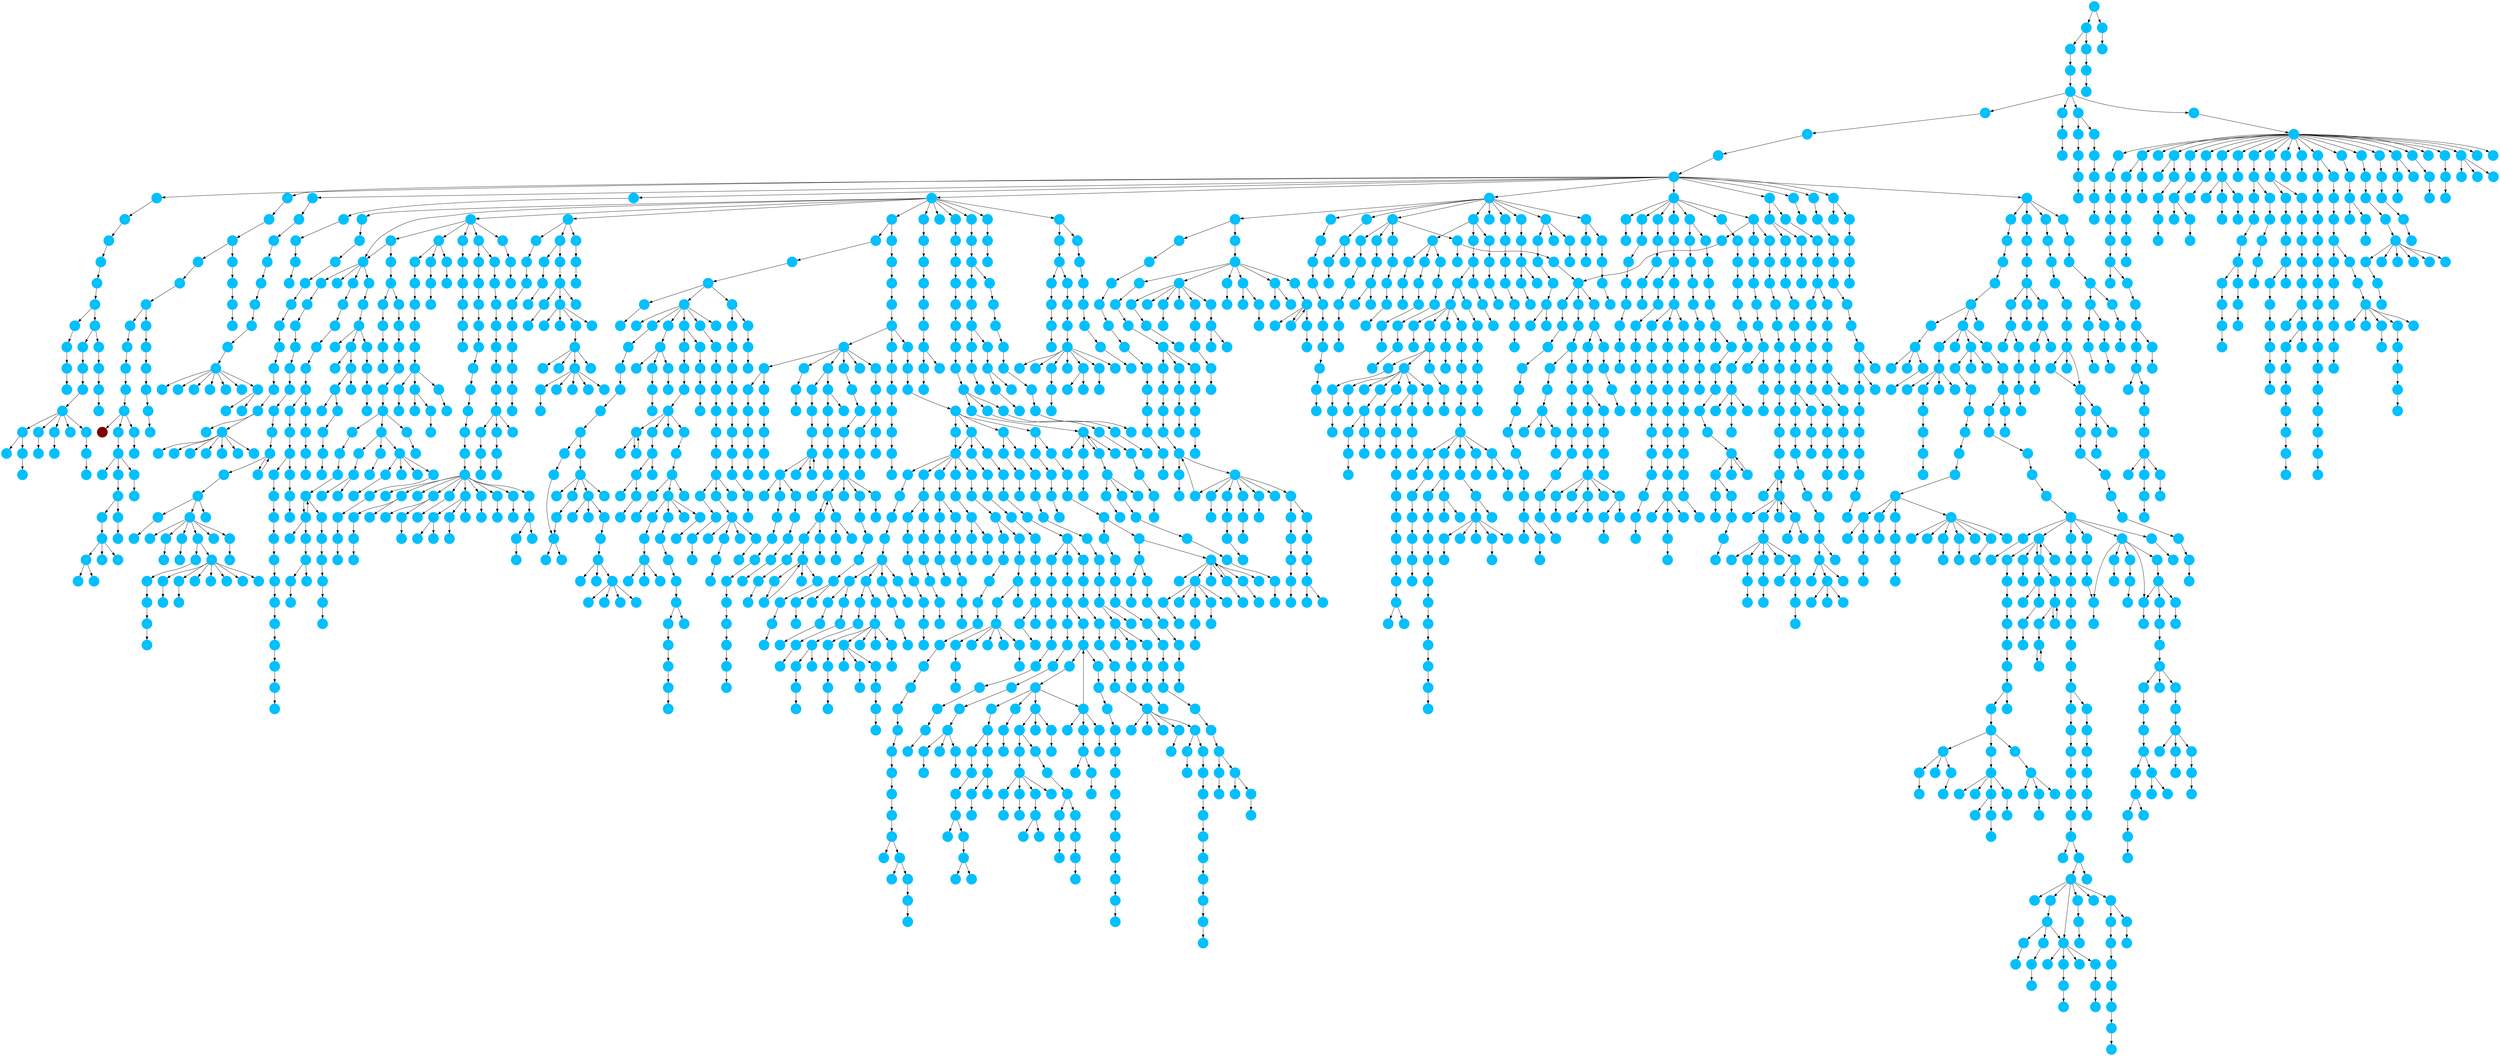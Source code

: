 digraph{
0 [tooltip = "H", penwidth = 0, style = filled, fillcolor = "#00c0ff", shape = circle, label = ""]
1 [tooltip = "H", penwidth = 0, style = filled, fillcolor = "#00c0ff", shape = circle, label = ""]
2 [tooltip = "H", penwidth = 0, style = filled, fillcolor = "#00c0ff", shape = circle, label = ""]
3 [tooltip = "H", penwidth = 0, style = filled, fillcolor = "#00c0ff", shape = circle, label = ""]
4 [tooltip = "H", penwidth = 0, style = filled, fillcolor = "#00c0ff", shape = circle, label = ""]
5 [tooltip = "H", penwidth = 0, style = filled, fillcolor = "#00c0ff", shape = circle, label = ""]
6 [tooltip = "H", penwidth = 0, style = filled, fillcolor = "#00c0ff", shape = circle, label = ""]
7 [tooltip = "H", penwidth = 0, style = filled, fillcolor = "#00c0ff", shape = circle, label = ""]
8 [tooltip = "H", penwidth = 0, style = filled, fillcolor = "#00c0ff", shape = circle, label = ""]
9 [tooltip = "H", penwidth = 0, style = filled, fillcolor = "#00c0ff", shape = circle, label = ""]
10 [tooltip = "H", penwidth = 0, style = filled, fillcolor = "#00c0ff", shape = circle, label = ""]
11 [tooltip = "H", penwidth = 0, style = filled, fillcolor = "#00c0ff", shape = circle, label = ""]
12 [tooltip = "H", penwidth = 0, style = filled, fillcolor = "#00c0ff", shape = circle, label = ""]
13 [tooltip = "H", penwidth = 0, style = filled, fillcolor = "#00c0ff", shape = circle, label = ""]
14 [tooltip = "H", penwidth = 0, style = filled, fillcolor = "#00c0ff", shape = circle, label = ""]
15 [tooltip = "H", penwidth = 0, style = filled, fillcolor = "#00c0ff", shape = circle, label = ""]
16 [tooltip = "H", penwidth = 0, style = filled, fillcolor = "#00c0ff", shape = circle, label = ""]
17 [tooltip = "H", penwidth = 0, style = filled, fillcolor = "#00c0ff", shape = circle, label = ""]
18 [tooltip = "H", penwidth = 0, style = filled, fillcolor = "#00c0ff", shape = circle, label = ""]
19 [tooltip = "H", penwidth = 0, style = filled, fillcolor = "#00c0ff", shape = circle, label = ""]
20 [tooltip = "H", penwidth = 0, style = filled, fillcolor = "#00c0ff", shape = circle, label = ""]
21 [tooltip = "H", penwidth = 0, style = filled, fillcolor = "#00c0ff", shape = circle, label = ""]
22 [tooltip = "H", penwidth = 0, style = filled, fillcolor = "#00c0ff", shape = circle, label = ""]
23 [tooltip = "H", penwidth = 0, style = filled, fillcolor = "#00c0ff", shape = circle, label = ""]
24 [tooltip = "H", penwidth = 0, style = filled, fillcolor = "#00c0ff", shape = circle, label = ""]
25 [tooltip = "H", penwidth = 0, style = filled, fillcolor = "#00c0ff", shape = circle, label = ""]
26 [tooltip = "H", penwidth = 0, style = filled, fillcolor = "#00c0ff", shape = circle, label = ""]
27 [tooltip = "H", penwidth = 0, style = filled, fillcolor = "#00c0ff", shape = circle, label = ""]
28 [tooltip = "H", penwidth = 0, style = filled, fillcolor = "#00c0ff", shape = circle, label = ""]
29 [tooltip = "H", penwidth = 0, style = filled, fillcolor = "#00c0ff", shape = circle, label = ""]
30 [tooltip = "H", penwidth = 0, style = filled, fillcolor = "#00c0ff", shape = circle, label = ""]
31 [tooltip = "H", penwidth = 0, style = filled, fillcolor = "#00c0ff", shape = circle, label = ""]
32 [tooltip = "H", penwidth = 0, style = filled, fillcolor = "#00c0ff", shape = circle, label = ""]
33 [tooltip = "H", penwidth = 0, style = filled, fillcolor = "#00c0ff", shape = circle, label = ""]
34 [tooltip = "H", penwidth = 0, style = filled, fillcolor = "#00c0ff", shape = circle, label = ""]
35 [tooltip = "H", penwidth = 0, style = filled, fillcolor = "#00c0ff", shape = circle, label = ""]
36 [tooltip = "H", penwidth = 0, style = filled, fillcolor = "#00c0ff", shape = circle, label = ""]
37 [tooltip = "H", penwidth = 0, style = filled, fillcolor = "#00c0ff", shape = circle, label = ""]
38 [tooltip = "H", penwidth = 0, style = filled, fillcolor = "#00c0ff", shape = circle, label = ""]
39 [tooltip = "H", penwidth = 0, style = filled, fillcolor = "#00c0ff", shape = circle, label = ""]
40 [tooltip = "H", penwidth = 0, style = filled, fillcolor = "#00c0ff", shape = circle, label = ""]
41 [tooltip = "H", penwidth = 0, style = filled, fillcolor = "#00c0ff", shape = circle, label = ""]
42 [tooltip = "H", penwidth = 0, style = filled, fillcolor = "#00c0ff", shape = circle, label = ""]
43 [tooltip = "H", penwidth = 0, style = filled, fillcolor = "#00c0ff", shape = circle, label = ""]
44 [tooltip = "H", penwidth = 0, style = filled, fillcolor = "#00c0ff", shape = circle, label = ""]
45 [tooltip = "H", penwidth = 0, style = filled, fillcolor = "#00c0ff", shape = circle, label = ""]
46 [tooltip = "H", penwidth = 0, style = filled, fillcolor = "#00c0ff", shape = circle, label = ""]
47 [tooltip = "H", penwidth = 0, style = filled, fillcolor = "#00c0ff", shape = circle, label = ""]
48 [tooltip = "H", penwidth = 0, style = filled, fillcolor = "#00c0ff", shape = circle, label = ""]
49 [tooltip = "H", penwidth = 0, style = filled, fillcolor = "#00c0ff", shape = circle, label = ""]
50 [tooltip = "H", penwidth = 0, style = filled, fillcolor = "#00c0ff", shape = circle, label = ""]
51 [tooltip = "H", penwidth = 0, style = filled, fillcolor = "#00c0ff", shape = circle, label = ""]
52 [tooltip = "H", penwidth = 0, style = filled, fillcolor = "#00c0ff", shape = circle, label = ""]
53 [tooltip = "H", penwidth = 0, style = filled, fillcolor = "#00c0ff", shape = circle, label = ""]
54 [tooltip = "H", penwidth = 0, style = filled, fillcolor = "#00c0ff", shape = circle, label = ""]
55 [tooltip = "H", penwidth = 0, style = filled, fillcolor = "#00c0ff", shape = circle, label = ""]
56 [tooltip = "H", penwidth = 0, style = filled, fillcolor = "#00c0ff", shape = circle, label = ""]
57 [tooltip = "H", penwidth = 0, style = filled, fillcolor = "#00c0ff", shape = circle, label = ""]
58 [tooltip = "H", penwidth = 0, style = filled, fillcolor = "#00c0ff", shape = circle, label = ""]
59 [tooltip = "H", penwidth = 0, style = filled, fillcolor = "#00c0ff", shape = circle, label = ""]
60 [tooltip = "H", penwidth = 0, style = filled, fillcolor = "#00c0ff", shape = circle, label = ""]
61 [tooltip = "H", penwidth = 0, style = filled, fillcolor = "#00c0ff", shape = circle, label = ""]
62 [tooltip = "H", penwidth = 0, style = filled, fillcolor = "#00c0ff", shape = circle, label = ""]
63 [tooltip = "H", penwidth = 0, style = filled, fillcolor = "#00c0ff", shape = circle, label = ""]
64 [tooltip = "H", penwidth = 0, style = filled, fillcolor = "#00c0ff", shape = circle, label = ""]
65 [tooltip = "H", penwidth = 0, style = filled, fillcolor = "#00c0ff", shape = circle, label = ""]
66 [tooltip = "H", penwidth = 0, style = filled, fillcolor = "#00c0ff", shape = circle, label = ""]
67 [tooltip = "H", penwidth = 0, style = filled, fillcolor = "#00c0ff", shape = circle, label = ""]
68 [tooltip = "H", penwidth = 0, style = filled, fillcolor = "#00c0ff", shape = circle, label = ""]
69 [tooltip = "H", penwidth = 0, style = filled, fillcolor = "#00c0ff", shape = circle, label = ""]
70 [tooltip = "H", penwidth = 0, style = filled, fillcolor = "#00c0ff", shape = circle, label = ""]
71 [tooltip = "H", penwidth = 0, style = filled, fillcolor = "#00c0ff", shape = circle, label = ""]
72 [tooltip = "H", penwidth = 0, style = filled, fillcolor = "#00c0ff", shape = circle, label = ""]
73 [tooltip = "H", penwidth = 0, style = filled, fillcolor = "#00c0ff", shape = circle, label = ""]
74 [tooltip = "H", penwidth = 0, style = filled, fillcolor = "#00c0ff", shape = circle, label = ""]
75 [tooltip = "H", penwidth = 0, style = filled, fillcolor = "#00c0ff", shape = circle, label = ""]
76 [tooltip = "H", penwidth = 0, style = filled, fillcolor = "#00c0ff", shape = circle, label = ""]
77 [tooltip = "H", penwidth = 0, style = filled, fillcolor = "#00c0ff", shape = circle, label = ""]
78 [tooltip = "H", penwidth = 0, style = filled, fillcolor = "#00c0ff", shape = circle, label = ""]
79 [tooltip = "H", penwidth = 0, style = filled, fillcolor = "#00c0ff", shape = circle, label = ""]
80 [tooltip = "H", penwidth = 0, style = filled, fillcolor = "#00c0ff", shape = circle, label = ""]
81 [tooltip = "H", penwidth = 0, style = filled, fillcolor = "#00c0ff", shape = circle, label = ""]
82 [tooltip = "H", penwidth = 0, style = filled, fillcolor = "#00c0ff", shape = circle, label = ""]
83 [tooltip = "H", penwidth = 0, style = filled, fillcolor = "#00c0ff", shape = circle, label = ""]
84 [tooltip = "H", penwidth = 0, style = filled, fillcolor = "#00c0ff", shape = circle, label = ""]
85 [tooltip = "H", penwidth = 0, style = filled, fillcolor = "#00c0ff", shape = circle, label = ""]
86 [tooltip = "H", penwidth = 0, style = filled, fillcolor = "#00c0ff", shape = circle, label = ""]
87 [tooltip = "H", penwidth = 0, style = filled, fillcolor = "#00c0ff", shape = circle, label = ""]
88 [tooltip = "H", penwidth = 0, style = filled, fillcolor = "#00c0ff", shape = circle, label = ""]
89 [tooltip = "H", penwidth = 0, style = filled, fillcolor = "#00c0ff", shape = circle, label = ""]
90 [tooltip = "H", penwidth = 0, style = filled, fillcolor = "#00c0ff", shape = circle, label = ""]
91 [tooltip = "H", penwidth = 0, style = filled, fillcolor = "#00c0ff", shape = circle, label = ""]
92 [tooltip = "H", penwidth = 0, style = filled, fillcolor = "#00c0ff", shape = circle, label = ""]
93 [tooltip = "H", penwidth = 0, style = filled, fillcolor = "#00c0ff", shape = circle, label = ""]
94 [tooltip = "H", penwidth = 0, style = filled, fillcolor = "#00c0ff", shape = circle, label = ""]
95 [tooltip = "H", penwidth = 0, style = filled, fillcolor = "#00c0ff", shape = circle, label = ""]
96 [tooltip = "H", penwidth = 0, style = filled, fillcolor = "#00c0ff", shape = circle, label = ""]
97 [tooltip = "H", penwidth = 0, style = filled, fillcolor = "#00c0ff", shape = circle, label = ""]
98 [tooltip = "H", penwidth = 0, style = filled, fillcolor = "#00c0ff", shape = circle, label = ""]
99 [tooltip = "H", penwidth = 0, style = filled, fillcolor = "#00c0ff", shape = circle, label = ""]
100 [tooltip = "H", penwidth = 0, style = filled, fillcolor = "#00c0ff", shape = circle, label = ""]
101 [tooltip = "H", penwidth = 0, style = filled, fillcolor = "#00c0ff", shape = circle, label = ""]
102 [tooltip = "H", penwidth = 0, style = filled, fillcolor = "#00c0ff", shape = circle, label = ""]
103 [tooltip = "H", penwidth = 0, style = filled, fillcolor = "#00c0ff", shape = circle, label = ""]
104 [tooltip = "H", penwidth = 0, style = filled, fillcolor = "#00c0ff", shape = circle, label = ""]
105 [tooltip = "H", penwidth = 0, style = filled, fillcolor = "#00c0ff", shape = circle, label = ""]
106 [tooltip = "H", penwidth = 0, style = filled, fillcolor = "#00c0ff", shape = circle, label = ""]
107 [tooltip = "H", penwidth = 0, style = filled, fillcolor = "#00c0ff", shape = circle, label = ""]
108 [tooltip = "H", penwidth = 0, style = filled, fillcolor = "#00c0ff", shape = circle, label = ""]
109 [tooltip = "H", penwidth = 0, style = filled, fillcolor = "#00c0ff", shape = circle, label = ""]
110 [tooltip = "H", penwidth = 0, style = filled, fillcolor = "#00c0ff", shape = circle, label = ""]
111 [tooltip = "H", penwidth = 0, style = filled, fillcolor = "#00c0ff", shape = circle, label = ""]
112 [tooltip = "H", penwidth = 0, style = filled, fillcolor = "#00c0ff", shape = circle, label = ""]
113 [tooltip = "H", penwidth = 0, style = filled, fillcolor = "#00c0ff", shape = circle, label = ""]
114 [tooltip = "H", penwidth = 0, style = filled, fillcolor = "#00c0ff", shape = circle, label = ""]
115 [tooltip = "H", penwidth = 0, style = filled, fillcolor = "#00c0ff", shape = circle, label = ""]
116 [tooltip = "H", penwidth = 0, style = filled, fillcolor = "#00c0ff", shape = circle, label = ""]
117 [tooltip = "H", penwidth = 0, style = filled, fillcolor = "#00c0ff", shape = circle, label = ""]
118 [tooltip = "H", penwidth = 0, style = filled, fillcolor = "#00c0ff", shape = circle, label = ""]
119 [tooltip = "H", penwidth = 0, style = filled, fillcolor = "#00c0ff", shape = circle, label = ""]
120 [tooltip = "H", penwidth = 0, style = filled, fillcolor = "#00c0ff", shape = circle, label = ""]
121 [tooltip = "H", penwidth = 0, style = filled, fillcolor = "#00c0ff", shape = circle, label = ""]
122 [tooltip = "H", penwidth = 0, style = filled, fillcolor = "#00c0ff", shape = circle, label = ""]
123 [tooltip = "H", penwidth = 0, style = filled, fillcolor = "#00c0ff", shape = circle, label = ""]
124 [tooltip = "H", penwidth = 0, style = filled, fillcolor = "#00c0ff", shape = circle, label = ""]
125 [tooltip = "H", penwidth = 0, style = filled, fillcolor = "#00c0ff", shape = circle, label = ""]
126 [tooltip = "H", penwidth = 0, style = filled, fillcolor = "#00c0ff", shape = circle, label = ""]
127 [tooltip = "H", penwidth = 0, style = filled, fillcolor = "#00c0ff", shape = circle, label = ""]
128 [tooltip = "H", penwidth = 0, style = filled, fillcolor = "#00c0ff", shape = circle, label = ""]
129 [tooltip = "H", penwidth = 0, style = filled, fillcolor = "#00c0ff", shape = circle, label = ""]
130 [tooltip = "H", penwidth = 0, style = filled, fillcolor = "#00c0ff", shape = circle, label = ""]
131 [tooltip = "H", penwidth = 0, style = filled, fillcolor = "#00c0ff", shape = circle, label = ""]
132 [tooltip = "H", penwidth = 0, style = filled, fillcolor = "#00c0ff", shape = circle, label = ""]
133 [tooltip = "H", penwidth = 0, style = filled, fillcolor = "#00c0ff", shape = circle, label = ""]
134 [tooltip = "H", penwidth = 0, style = filled, fillcolor = "#00c0ff", shape = circle, label = ""]
135 [tooltip = "H", penwidth = 0, style = filled, fillcolor = "#00c0ff", shape = circle, label = ""]
136 [tooltip = "H", penwidth = 0, style = filled, fillcolor = "#00c0ff", shape = circle, label = ""]
137 [tooltip = "H", penwidth = 0, style = filled, fillcolor = "#00c0ff", shape = circle, label = ""]
138 [tooltip = "H", penwidth = 0, style = filled, fillcolor = "#00c0ff", shape = circle, label = ""]
139 [tooltip = "H", penwidth = 0, style = filled, fillcolor = "#00c0ff", shape = circle, label = ""]
140 [tooltip = "H", penwidth = 0, style = filled, fillcolor = "#00c0ff", shape = circle, label = ""]
141 [tooltip = "H", penwidth = 0, style = filled, fillcolor = "#00c0ff", shape = circle, label = ""]
142 [tooltip = "H", penwidth = 0, style = filled, fillcolor = "#00c0ff", shape = circle, label = ""]
143 [tooltip = "H", penwidth = 0, style = filled, fillcolor = "#00c0ff", shape = circle, label = ""]
144 [tooltip = "H", penwidth = 0, style = filled, fillcolor = "#00c0ff", shape = circle, label = ""]
145 [tooltip = "H", penwidth = 0, style = filled, fillcolor = "#00c0ff", shape = circle, label = ""]
146 [tooltip = "H", penwidth = 0, style = filled, fillcolor = "#00c0ff", shape = circle, label = ""]
147 [tooltip = "H", penwidth = 0, style = filled, fillcolor = "#00c0ff", shape = circle, label = ""]
148 [tooltip = "H", penwidth = 0, style = filled, fillcolor = "#00c0ff", shape = circle, label = ""]
149 [tooltip = "H", penwidth = 0, style = filled, fillcolor = "#00c0ff", shape = circle, label = ""]
150 [tooltip = "H", penwidth = 0, style = filled, fillcolor = "#00c0ff", shape = circle, label = ""]
151 [tooltip = "H", penwidth = 0, style = filled, fillcolor = "#00c0ff", shape = circle, label = ""]
152 [tooltip = "H", penwidth = 0, style = filled, fillcolor = "#00c0ff", shape = circle, label = ""]
153 [tooltip = "H", penwidth = 0, style = filled, fillcolor = "#00c0ff", shape = circle, label = ""]
154 [tooltip = "H", penwidth = 0, style = filled, fillcolor = "#00c0ff", shape = circle, label = ""]
155 [tooltip = "H", penwidth = 0, style = filled, fillcolor = "#00c0ff", shape = circle, label = ""]
156 [tooltip = "H", penwidth = 0, style = filled, fillcolor = "#00c0ff", shape = circle, label = ""]
157 [tooltip = "H", penwidth = 0, style = filled, fillcolor = "#00c0ff", shape = circle, label = ""]
158 [tooltip = "H", penwidth = 0, style = filled, fillcolor = "#00c0ff", shape = circle, label = ""]
159 [tooltip = "H", penwidth = 0, style = filled, fillcolor = "#00c0ff", shape = circle, label = ""]
160 [tooltip = "H", penwidth = 0, style = filled, fillcolor = "#00c0ff", shape = circle, label = ""]
161 [tooltip = "H", penwidth = 0, style = filled, fillcolor = "#00c0ff", shape = circle, label = ""]
162 [tooltip = "H", penwidth = 0, style = filled, fillcolor = "#00c0ff", shape = circle, label = ""]
163 [tooltip = "H", penwidth = 0, style = filled, fillcolor = "#00c0ff", shape = circle, label = ""]
164 [tooltip = "H", penwidth = 0, style = filled, fillcolor = "#00c0ff", shape = circle, label = ""]
165 [tooltip = "H", penwidth = 0, style = filled, fillcolor = "#00c0ff", shape = circle, label = ""]
166 [tooltip = "H", penwidth = 0, style = filled, fillcolor = "#00c0ff", shape = circle, label = ""]
167 [tooltip = "H", penwidth = 0, style = filled, fillcolor = "#00c0ff", shape = circle, label = ""]
168 [tooltip = "H", penwidth = 0, style = filled, fillcolor = "#00c0ff", shape = circle, label = ""]
169 [tooltip = "H", penwidth = 0, style = filled, fillcolor = "#00c0ff", shape = circle, label = ""]
170 [tooltip = "H", penwidth = 0, style = filled, fillcolor = "#00c0ff", shape = circle, label = ""]
171 [tooltip = "H", penwidth = 0, style = filled, fillcolor = "#00c0ff", shape = circle, label = ""]
172 [tooltip = "H", penwidth = 0, style = filled, fillcolor = "#00c0ff", shape = circle, label = ""]
173 [tooltip = "H", penwidth = 0, style = filled, fillcolor = "#00c0ff", shape = circle, label = ""]
174 [tooltip = "H", penwidth = 0, style = filled, fillcolor = "#00c0ff", shape = circle, label = ""]
175 [tooltip = "H", penwidth = 0, style = filled, fillcolor = "#00c0ff", shape = circle, label = ""]
176 [tooltip = "H", penwidth = 0, style = filled, fillcolor = "#00c0ff", shape = circle, label = ""]
177 [tooltip = "H", penwidth = 0, style = filled, fillcolor = "#00c0ff", shape = circle, label = ""]
178 [tooltip = "H", penwidth = 0, style = filled, fillcolor = "#00c0ff", shape = circle, label = ""]
179 [tooltip = "H", penwidth = 0, style = filled, fillcolor = "#00c0ff", shape = circle, label = ""]
180 [tooltip = "H", penwidth = 0, style = filled, fillcolor = "#00c0ff", shape = circle, label = ""]
181 [tooltip = "H", penwidth = 0, style = filled, fillcolor = "#00c0ff", shape = circle, label = ""]
182 [tooltip = "H", penwidth = 0, style = filled, fillcolor = "#00c0ff", shape = circle, label = ""]
183 [tooltip = "H", penwidth = 0, style = filled, fillcolor = "#00c0ff", shape = circle, label = ""]
184 [tooltip = "H", penwidth = 0, style = filled, fillcolor = "#00c0ff", shape = circle, label = ""]
185 [tooltip = "H", penwidth = 0, style = filled, fillcolor = "#00c0ff", shape = circle, label = ""]
186 [tooltip = "H", penwidth = 0, style = filled, fillcolor = "#00c0ff", shape = circle, label = ""]
187 [tooltip = "H", penwidth = 0, style = filled, fillcolor = "#00c0ff", shape = circle, label = ""]
188 [tooltip = "H", penwidth = 0, style = filled, fillcolor = "#00c0ff", shape = circle, label = ""]
189 [tooltip = "H", penwidth = 0, style = filled, fillcolor = "#00c0ff", shape = circle, label = ""]
190 [tooltip = "H", penwidth = 0, style = filled, fillcolor = "#00c0ff", shape = circle, label = ""]
191 [tooltip = "H", penwidth = 0, style = filled, fillcolor = "#00c0ff", shape = circle, label = ""]
192 [tooltip = "H", penwidth = 0, style = filled, fillcolor = "#00c0ff", shape = circle, label = ""]
193 [tooltip = "H", penwidth = 0, style = filled, fillcolor = "#00c0ff", shape = circle, label = ""]
194 [tooltip = "H", penwidth = 0, style = filled, fillcolor = "#00c0ff", shape = circle, label = ""]
195 [tooltip = "H", penwidth = 0, style = filled, fillcolor = "#00c0ff", shape = circle, label = ""]
196 [tooltip = "H", penwidth = 0, style = filled, fillcolor = "#00c0ff", shape = circle, label = ""]
197 [tooltip = "H", penwidth = 0, style = filled, fillcolor = "#00c0ff", shape = circle, label = ""]
198 [tooltip = "H", penwidth = 0, style = filled, fillcolor = "#00c0ff", shape = circle, label = ""]
199 [tooltip = "H", penwidth = 0, style = filled, fillcolor = "#00c0ff", shape = circle, label = ""]
200 [tooltip = "H", penwidth = 0, style = filled, fillcolor = "#00c0ff", shape = circle, label = ""]
201 [tooltip = "H", penwidth = 0, style = filled, fillcolor = "#00c0ff", shape = circle, label = ""]
202 [tooltip = "H", penwidth = 0, style = filled, fillcolor = "#00c0ff", shape = circle, label = ""]
203 [tooltip = "H", penwidth = 0, style = filled, fillcolor = "#00c0ff", shape = circle, label = ""]
204 [tooltip = "H", penwidth = 0, style = filled, fillcolor = "#00c0ff", shape = circle, label = ""]
205 [tooltip = "H", penwidth = 0, style = filled, fillcolor = "#00c0ff", shape = circle, label = ""]
206 [tooltip = "H", penwidth = 0, style = filled, fillcolor = "#00c0ff", shape = circle, label = ""]
207 [tooltip = "H", penwidth = 0, style = filled, fillcolor = "#00c0ff", shape = circle, label = ""]
208 [tooltip = "H", penwidth = 0, style = filled, fillcolor = "#00c0ff", shape = circle, label = ""]
209 [tooltip = "H", penwidth = 0, style = filled, fillcolor = "#00c0ff", shape = circle, label = ""]
210 [tooltip = "H", penwidth = 0, style = filled, fillcolor = "#00c0ff", shape = circle, label = ""]
211 [tooltip = "H", penwidth = 0, style = filled, fillcolor = "#00c0ff", shape = circle, label = ""]
212 [tooltip = "H", penwidth = 0, style = filled, fillcolor = "#00c0ff", shape = circle, label = ""]
213 [tooltip = "H", penwidth = 0, style = filled, fillcolor = "#00c0ff", shape = circle, label = ""]
214 [tooltip = "H", penwidth = 0, style = filled, fillcolor = "#00c0ff", shape = circle, label = ""]
215 [tooltip = "H", penwidth = 0, style = filled, fillcolor = "#00c0ff", shape = circle, label = ""]
216 [tooltip = "H", penwidth = 0, style = filled, fillcolor = "#00c0ff", shape = circle, label = ""]
217 [tooltip = "H", penwidth = 0, style = filled, fillcolor = "#00c0ff", shape = circle, label = ""]
218 [tooltip = "H", penwidth = 0, style = filled, fillcolor = "#00c0ff", shape = circle, label = ""]
219 [tooltip = "H", penwidth = 0, style = filled, fillcolor = "#00c0ff", shape = circle, label = ""]
220 [tooltip = "H", penwidth = 0, style = filled, fillcolor = "#00c0ff", shape = circle, label = ""]
221 [tooltip = "H", penwidth = 0, style = filled, fillcolor = "#00c0ff", shape = circle, label = ""]
222 [tooltip = "H", penwidth = 0, style = filled, fillcolor = "#00c0ff", shape = circle, label = ""]
223 [tooltip = "H", penwidth = 0, style = filled, fillcolor = "#00c0ff", shape = circle, label = ""]
224 [tooltip = "H", penwidth = 0, style = filled, fillcolor = "#00c0ff", shape = circle, label = ""]
225 [tooltip = "H", penwidth = 0, style = filled, fillcolor = "#00c0ff", shape = circle, label = ""]
226 [tooltip = "H", penwidth = 0, style = filled, fillcolor = "#00c0ff", shape = circle, label = ""]
227 [tooltip = "H", penwidth = 0, style = filled, fillcolor = "#00c0ff", shape = circle, label = ""]
228 [tooltip = "H", penwidth = 0, style = filled, fillcolor = "#00c0ff", shape = circle, label = ""]
229 [tooltip = "H", penwidth = 0, style = filled, fillcolor = "#00c0ff", shape = circle, label = ""]
230 [tooltip = "H", penwidth = 0, style = filled, fillcolor = "#00c0ff", shape = circle, label = ""]
231 [tooltip = "H", penwidth = 0, style = filled, fillcolor = "#00c0ff", shape = circle, label = ""]
232 [tooltip = "H", penwidth = 0, style = filled, fillcolor = "#00c0ff", shape = circle, label = ""]
233 [tooltip = "H", penwidth = 0, style = filled, fillcolor = "#00c0ff", shape = circle, label = ""]
234 [tooltip = "H", penwidth = 0, style = filled, fillcolor = "#00c0ff", shape = circle, label = ""]
235 [tooltip = "H", penwidth = 0, style = filled, fillcolor = "#00c0ff", shape = circle, label = ""]
236 [tooltip = "H", penwidth = 0, style = filled, fillcolor = "#00c0ff", shape = circle, label = ""]
237 [tooltip = "H", penwidth = 0, style = filled, fillcolor = "#00c0ff", shape = circle, label = ""]
238 [tooltip = "H", penwidth = 0, style = filled, fillcolor = "#00c0ff", shape = circle, label = ""]
239 [tooltip = "H", penwidth = 0, style = filled, fillcolor = "#00c0ff", shape = circle, label = ""]
240 [tooltip = "H", penwidth = 0, style = filled, fillcolor = "#00c0ff", shape = circle, label = ""]
241 [tooltip = "H", penwidth = 0, style = filled, fillcolor = "#00c0ff", shape = circle, label = ""]
242 [tooltip = "H", penwidth = 0, style = filled, fillcolor = "#00c0ff", shape = circle, label = ""]
243 [tooltip = "H", penwidth = 0, style = filled, fillcolor = "#00c0ff", shape = circle, label = ""]
244 [tooltip = "H", penwidth = 0, style = filled, fillcolor = "#00c0ff", shape = circle, label = ""]
245 [tooltip = "H", penwidth = 0, style = filled, fillcolor = "#00c0ff", shape = circle, label = ""]
246 [tooltip = "H", penwidth = 0, style = filled, fillcolor = "#00c0ff", shape = circle, label = ""]
247 [tooltip = "H", penwidth = 0, style = filled, fillcolor = "#00c0ff", shape = circle, label = ""]
248 [tooltip = "H", penwidth = 0, style = filled, fillcolor = "#00c0ff", shape = circle, label = ""]
249 [tooltip = "H", penwidth = 0, style = filled, fillcolor = "#00c0ff", shape = circle, label = ""]
250 [tooltip = "H", penwidth = 0, style = filled, fillcolor = "#00c0ff", shape = circle, label = ""]
251 [tooltip = "H", penwidth = 0, style = filled, fillcolor = "#00c0ff", shape = circle, label = ""]
252 [tooltip = "H", penwidth = 0, style = filled, fillcolor = "#00c0ff", shape = circle, label = ""]
253 [tooltip = "H", penwidth = 0, style = filled, fillcolor = "#00c0ff", shape = circle, label = ""]
254 [tooltip = "H", penwidth = 0, style = filled, fillcolor = "#00c0ff", shape = circle, label = ""]
255 [tooltip = "H", penwidth = 0, style = filled, fillcolor = "#00c0ff", shape = circle, label = ""]
256 [tooltip = "H", penwidth = 0, style = filled, fillcolor = "#00c0ff", shape = circle, label = ""]
257 [tooltip = "H", penwidth = 0, style = filled, fillcolor = "#00c0ff", shape = circle, label = ""]
258 [tooltip = "H", penwidth = 0, style = filled, fillcolor = "#00c0ff", shape = circle, label = ""]
259 [tooltip = "H", penwidth = 0, style = filled, fillcolor = "#00c0ff", shape = circle, label = ""]
260 [tooltip = "H", penwidth = 0, style = filled, fillcolor = "#00c0ff", shape = circle, label = ""]
261 [tooltip = "H", penwidth = 0, style = filled, fillcolor = "#00c0ff", shape = circle, label = ""]
262 [tooltip = "H", penwidth = 0, style = filled, fillcolor = "#00c0ff", shape = circle, label = ""]
263 [tooltip = "H", penwidth = 0, style = filled, fillcolor = "#00c0ff", shape = circle, label = ""]
264 [tooltip = "H", penwidth = 0, style = filled, fillcolor = "#00c0ff", shape = circle, label = ""]
265 [tooltip = "H", penwidth = 0, style = filled, fillcolor = "#00c0ff", shape = circle, label = ""]
266 [tooltip = "H", penwidth = 0, style = filled, fillcolor = "#00c0ff", shape = circle, label = ""]
267 [tooltip = "H", penwidth = 0, style = filled, fillcolor = "#00c0ff", shape = circle, label = ""]
268 [tooltip = "H", penwidth = 0, style = filled, fillcolor = "#00c0ff", shape = circle, label = ""]
269 [tooltip = "H", penwidth = 0, style = filled, fillcolor = "#00c0ff", shape = circle, label = ""]
270 [tooltip = "H", penwidth = 0, style = filled, fillcolor = "#00c0ff", shape = circle, label = ""]
271 [tooltip = "H", penwidth = 0, style = filled, fillcolor = "#00c0ff", shape = circle, label = ""]
272 [tooltip = "H", penwidth = 0, style = filled, fillcolor = "#00c0ff", shape = circle, label = ""]
273 [tooltip = "H", penwidth = 0, style = filled, fillcolor = "#00c0ff", shape = circle, label = ""]
274 [tooltip = "H", penwidth = 0, style = filled, fillcolor = "#00c0ff", shape = circle, label = ""]
275 [tooltip = "H", penwidth = 0, style = filled, fillcolor = "#00c0ff", shape = circle, label = ""]
276 [tooltip = "H", penwidth = 0, style = filled, fillcolor = "#00c0ff", shape = circle, label = ""]
277 [tooltip = "H", penwidth = 0, style = filled, fillcolor = "#00c0ff", shape = circle, label = ""]
278 [tooltip = "H", penwidth = 0, style = filled, fillcolor = "#00c0ff", shape = circle, label = ""]
279 [tooltip = "H", penwidth = 0, style = filled, fillcolor = "#00c0ff", shape = circle, label = ""]
280 [tooltip = "H", penwidth = 0, style = filled, fillcolor = "#00c0ff", shape = circle, label = ""]
281 [tooltip = "H", penwidth = 0, style = filled, fillcolor = "#00c0ff", shape = circle, label = ""]
282 [tooltip = "H", penwidth = 0, style = filled, fillcolor = "#00c0ff", shape = circle, label = ""]
283 [tooltip = "H", penwidth = 0, style = filled, fillcolor = "#00c0ff", shape = circle, label = ""]
284 [tooltip = "H", penwidth = 0, style = filled, fillcolor = "#00c0ff", shape = circle, label = ""]
285 [tooltip = "H", penwidth = 0, style = filled, fillcolor = "#00c0ff", shape = circle, label = ""]
286 [tooltip = "H", penwidth = 0, style = filled, fillcolor = "#00c0ff", shape = circle, label = ""]
287 [tooltip = "H", penwidth = 0, style = filled, fillcolor = "#00c0ff", shape = circle, label = ""]
288 [tooltip = "H", penwidth = 0, style = filled, fillcolor = "#00c0ff", shape = circle, label = ""]
289 [tooltip = "H", penwidth = 0, style = filled, fillcolor = "#00c0ff", shape = circle, label = ""]
290 [tooltip = "H", penwidth = 0, style = filled, fillcolor = "#00c0ff", shape = circle, label = ""]
291 [tooltip = "H", penwidth = 0, style = filled, fillcolor = "#00c0ff", shape = circle, label = ""]
292 [tooltip = "H", penwidth = 0, style = filled, fillcolor = "#00c0ff", shape = circle, label = ""]
293 [tooltip = "H", penwidth = 0, style = filled, fillcolor = "#00c0ff", shape = circle, label = ""]
294 [tooltip = "H", penwidth = 0, style = filled, fillcolor = "#00c0ff", shape = circle, label = ""]
295 [tooltip = "H", penwidth = 0, style = filled, fillcolor = "#00c0ff", shape = circle, label = ""]
296 [tooltip = "H", penwidth = 0, style = filled, fillcolor = "#00c0ff", shape = circle, label = ""]
297 [tooltip = "H", penwidth = 0, style = filled, fillcolor = "#00c0ff", shape = circle, label = ""]
298 [tooltip = "H", penwidth = 0, style = filled, fillcolor = "#00c0ff", shape = circle, label = ""]
299 [tooltip = "H", penwidth = 0, style = filled, fillcolor = "#00c0ff", shape = circle, label = ""]
300 [tooltip = "H", penwidth = 0, style = filled, fillcolor = "#00c0ff", shape = circle, label = ""]
301 [tooltip = "H", penwidth = 0, style = filled, fillcolor = "#00c0ff", shape = circle, label = ""]
302 [tooltip = "H", penwidth = 0, style = filled, fillcolor = "#00c0ff", shape = circle, label = ""]
303 [tooltip = "H", penwidth = 0, style = filled, fillcolor = "#00c0ff", shape = circle, label = ""]
304 [tooltip = "H", penwidth = 0, style = filled, fillcolor = "#00c0ff", shape = circle, label = ""]
305 [tooltip = "H", penwidth = 0, style = filled, fillcolor = "#00c0ff", shape = circle, label = ""]
306 [tooltip = "H", penwidth = 0, style = filled, fillcolor = "#00c0ff", shape = circle, label = ""]
307 [tooltip = "H", penwidth = 0, style = filled, fillcolor = "#00c0ff", shape = circle, label = ""]
308 [tooltip = "H", penwidth = 0, style = filled, fillcolor = "#00c0ff", shape = circle, label = ""]
309 [tooltip = "H", penwidth = 0, style = filled, fillcolor = "#00c0ff", shape = circle, label = ""]
310 [tooltip = "H", penwidth = 0, style = filled, fillcolor = "#00c0ff", shape = circle, label = ""]
311 [tooltip = "H", penwidth = 0, style = filled, fillcolor = "#00c0ff", shape = circle, label = ""]
312 [tooltip = "H", penwidth = 0, style = filled, fillcolor = "#00c0ff", shape = circle, label = ""]
313 [tooltip = "H", penwidth = 0, style = filled, fillcolor = "#00c0ff", shape = circle, label = ""]
314 [tooltip = "H", penwidth = 0, style = filled, fillcolor = "#00c0ff", shape = circle, label = ""]
315 [tooltip = "H", penwidth = 0, style = filled, fillcolor = "#00c0ff", shape = circle, label = ""]
316 [tooltip = "H", penwidth = 0, style = filled, fillcolor = "#00c0ff", shape = circle, label = ""]
317 [tooltip = "H", penwidth = 0, style = filled, fillcolor = "#00c0ff", shape = circle, label = ""]
318 [tooltip = "H", penwidth = 0, style = filled, fillcolor = "#00c0ff", shape = circle, label = ""]
319 [tooltip = "H", penwidth = 0, style = filled, fillcolor = "#00c0ff", shape = circle, label = ""]
320 [tooltip = "H", penwidth = 0, style = filled, fillcolor = "#00c0ff", shape = circle, label = ""]
321 [tooltip = "H", penwidth = 0, style = filled, fillcolor = "#00c0ff", shape = circle, label = ""]
322 [tooltip = "H", penwidth = 0, style = filled, fillcolor = "#00c0ff", shape = circle, label = ""]
323 [tooltip = "H", penwidth = 0, style = filled, fillcolor = "#00c0ff", shape = circle, label = ""]
324 [tooltip = "H", penwidth = 0, style = filled, fillcolor = "#00c0ff", shape = circle, label = ""]
325 [tooltip = "H", penwidth = 0, style = filled, fillcolor = "#00c0ff", shape = circle, label = ""]
326 [tooltip = "H", penwidth = 0, style = filled, fillcolor = "#00c0ff", shape = circle, label = ""]
327 [tooltip = "H", penwidth = 0, style = filled, fillcolor = "#00c0ff", shape = circle, label = ""]
328 [tooltip = "H", penwidth = 0, style = filled, fillcolor = "#00c0ff", shape = circle, label = ""]
329 [tooltip = "H", penwidth = 0, style = filled, fillcolor = "#00c0ff", shape = circle, label = ""]
330 [tooltip = "H", penwidth = 0, style = filled, fillcolor = "#00c0ff", shape = circle, label = ""]
331 [tooltip = "H", penwidth = 0, style = filled, fillcolor = "#00c0ff", shape = circle, label = ""]
332 [tooltip = "H", penwidth = 0, style = filled, fillcolor = "#00c0ff", shape = circle, label = ""]
333 [tooltip = "H", penwidth = 0, style = filled, fillcolor = "#00c0ff", shape = circle, label = ""]
334 [tooltip = "H", penwidth = 0, style = filled, fillcolor = "#00c0ff", shape = circle, label = ""]
335 [tooltip = "H", penwidth = 0, style = filled, fillcolor = "#00c0ff", shape = circle, label = ""]
336 [tooltip = "H", penwidth = 0, style = filled, fillcolor = "#00c0ff", shape = circle, label = ""]
337 [tooltip = "H", penwidth = 0, style = filled, fillcolor = "#00c0ff", shape = circle, label = ""]
338 [tooltip = "H", penwidth = 0, style = filled, fillcolor = "#00c0ff", shape = circle, label = ""]
339 [tooltip = "H", penwidth = 0, style = filled, fillcolor = "#00c0ff", shape = circle, label = ""]
340 [tooltip = "H", penwidth = 0, style = filled, fillcolor = "#00c0ff", shape = circle, label = ""]
341 [tooltip = "H", penwidth = 0, style = filled, fillcolor = "#00c0ff", shape = circle, label = ""]
342 [tooltip = "H", penwidth = 0, style = filled, fillcolor = "#00c0ff", shape = circle, label = ""]
343 [tooltip = "H", penwidth = 0, style = filled, fillcolor = "#00c0ff", shape = circle, label = ""]
344 [tooltip = "H", penwidth = 0, style = filled, fillcolor = "#00c0ff", shape = circle, label = ""]
345 [tooltip = "H", penwidth = 0, style = filled, fillcolor = "#00c0ff", shape = circle, label = ""]
346 [tooltip = "H", penwidth = 0, style = filled, fillcolor = "#00c0ff", shape = circle, label = ""]
347 [tooltip = "H", penwidth = 0, style = filled, fillcolor = "#00c0ff", shape = circle, label = ""]
348 [tooltip = "H", penwidth = 0, style = filled, fillcolor = "#00c0ff", shape = circle, label = ""]
349 [tooltip = "H", penwidth = 0, style = filled, fillcolor = "#00c0ff", shape = circle, label = ""]
350 [tooltip = "H", penwidth = 0, style = filled, fillcolor = "#00c0ff", shape = circle, label = ""]
351 [tooltip = "H", penwidth = 0, style = filled, fillcolor = "#00c0ff", shape = circle, label = ""]
352 [tooltip = "H", penwidth = 0, style = filled, fillcolor = "#00c0ff", shape = circle, label = ""]
353 [tooltip = "H", penwidth = 0, style = filled, fillcolor = "#00c0ff", shape = circle, label = ""]
354 [tooltip = "H", penwidth = 0, style = filled, fillcolor = "#00c0ff", shape = circle, label = ""]
355 [tooltip = "H", penwidth = 0, style = filled, fillcolor = "#00c0ff", shape = circle, label = ""]
356 [tooltip = "H", penwidth = 0, style = filled, fillcolor = "#00c0ff", shape = circle, label = ""]
357 [tooltip = "H", penwidth = 0, style = filled, fillcolor = "#00c0ff", shape = circle, label = ""]
358 [tooltip = "H", penwidth = 0, style = filled, fillcolor = "#00c0ff", shape = circle, label = ""]
359 [tooltip = "H", penwidth = 0, style = filled, fillcolor = "#00c0ff", shape = circle, label = ""]
360 [tooltip = "H", penwidth = 0, style = filled, fillcolor = "#00c0ff", shape = circle, label = ""]
361 [tooltip = "H", penwidth = 0, style = filled, fillcolor = "#00c0ff", shape = circle, label = ""]
362 [tooltip = "H", penwidth = 0, style = filled, fillcolor = "#00c0ff", shape = circle, label = ""]
363 [tooltip = "H", penwidth = 0, style = filled, fillcolor = "#00c0ff", shape = circle, label = ""]
364 [tooltip = "H", penwidth = 0, style = filled, fillcolor = "#00c0ff", shape = circle, label = ""]
365 [tooltip = "H", penwidth = 0, style = filled, fillcolor = "#00c0ff", shape = circle, label = ""]
366 [tooltip = "H", penwidth = 0, style = filled, fillcolor = "#00c0ff", shape = circle, label = ""]
367 [tooltip = "H", penwidth = 0, style = filled, fillcolor = "#00c0ff", shape = circle, label = ""]
368 [tooltip = "H", penwidth = 0, style = filled, fillcolor = "#00c0ff", shape = circle, label = ""]
369 [tooltip = "H", penwidth = 0, style = filled, fillcolor = "#00c0ff", shape = circle, label = ""]
370 [tooltip = "H", penwidth = 0, style = filled, fillcolor = "#00c0ff", shape = circle, label = ""]
371 [tooltip = "H", penwidth = 0, style = filled, fillcolor = "#00c0ff", shape = circle, label = ""]
372 [tooltip = "H", penwidth = 0, style = filled, fillcolor = "#00c0ff", shape = circle, label = ""]
373 [tooltip = "H", penwidth = 0, style = filled, fillcolor = "#00c0ff", shape = circle, label = ""]
374 [tooltip = "H", penwidth = 0, style = filled, fillcolor = "#00c0ff", shape = circle, label = ""]
375 [tooltip = "H", penwidth = 0, style = filled, fillcolor = "#00c0ff", shape = circle, label = ""]
376 [tooltip = "H", penwidth = 0, style = filled, fillcolor = "#00c0ff", shape = circle, label = ""]
377 [tooltip = "H", penwidth = 0, style = filled, fillcolor = "#00c0ff", shape = circle, label = ""]
378 [tooltip = "H", penwidth = 0, style = filled, fillcolor = "#00c0ff", shape = circle, label = ""]
379 [tooltip = "H", penwidth = 0, style = filled, fillcolor = "#00c0ff", shape = circle, label = ""]
380 [tooltip = "H", penwidth = 0, style = filled, fillcolor = "#00c0ff", shape = circle, label = ""]
381 [tooltip = "H", penwidth = 0, style = filled, fillcolor = "#00c0ff", shape = circle, label = ""]
382 [tooltip = "H", penwidth = 0, style = filled, fillcolor = "#00c0ff", shape = circle, label = ""]
383 [tooltip = "H", penwidth = 0, style = filled, fillcolor = "#00c0ff", shape = circle, label = ""]
384 [tooltip = "H", penwidth = 0, style = filled, fillcolor = "#00c0ff", shape = circle, label = ""]
385 [tooltip = "H", penwidth = 0, style = filled, fillcolor = "#00c0ff", shape = circle, label = ""]
386 [tooltip = "H", penwidth = 0, style = filled, fillcolor = "#00c0ff", shape = circle, label = ""]
387 [tooltip = "H", penwidth = 0, style = filled, fillcolor = "#00c0ff", shape = circle, label = ""]
388 [tooltip = "H", penwidth = 0, style = filled, fillcolor = "#00c0ff", shape = circle, label = ""]
389 [tooltip = "H", penwidth = 0, style = filled, fillcolor = "#00c0ff", shape = circle, label = ""]
390 [tooltip = "H", penwidth = 0, style = filled, fillcolor = "#00c0ff", shape = circle, label = ""]
391 [tooltip = "H", penwidth = 0, style = filled, fillcolor = "#00c0ff", shape = circle, label = ""]
392 [tooltip = "H", penwidth = 0, style = filled, fillcolor = "#00c0ff", shape = circle, label = ""]
393 [tooltip = "H", penwidth = 0, style = filled, fillcolor = "#00c0ff", shape = circle, label = ""]
394 [tooltip = "H", penwidth = 0, style = filled, fillcolor = "#00c0ff", shape = circle, label = ""]
395 [tooltip = "H", penwidth = 0, style = filled, fillcolor = "#00c0ff", shape = circle, label = ""]
396 [tooltip = "H", penwidth = 0, style = filled, fillcolor = "#00c0ff", shape = circle, label = ""]
397 [tooltip = "H", penwidth = 0, style = filled, fillcolor = "#00c0ff", shape = circle, label = ""]
398 [tooltip = "H", penwidth = 0, style = filled, fillcolor = "#00c0ff", shape = circle, label = ""]
399 [tooltip = "H", penwidth = 0, style = filled, fillcolor = "#00c0ff", shape = circle, label = ""]
400 [tooltip = "H", penwidth = 0, style = filled, fillcolor = "#00c0ff", shape = circle, label = ""]
401 [tooltip = "H", penwidth = 0, style = filled, fillcolor = "#00c0ff", shape = circle, label = ""]
402 [tooltip = "H", penwidth = 0, style = filled, fillcolor = "#00c0ff", shape = circle, label = ""]
403 [tooltip = "H", penwidth = 0, style = filled, fillcolor = "#00c0ff", shape = circle, label = ""]
404 [tooltip = "H", penwidth = 0, style = filled, fillcolor = "#00c0ff", shape = circle, label = ""]
405 [tooltip = "H", penwidth = 0, style = filled, fillcolor = "#00c0ff", shape = circle, label = ""]
406 [tooltip = "H", penwidth = 0, style = filled, fillcolor = "#00c0ff", shape = circle, label = ""]
407 [tooltip = "H", penwidth = 0, style = filled, fillcolor = "#00c0ff", shape = circle, label = ""]
408 [tooltip = "H", penwidth = 0, style = filled, fillcolor = "#00c0ff", shape = circle, label = ""]
409 [tooltip = "H", penwidth = 0, style = filled, fillcolor = "#00c0ff", shape = circle, label = ""]
410 [tooltip = "H", penwidth = 0, style = filled, fillcolor = "#00c0ff", shape = circle, label = ""]
411 [tooltip = "H", penwidth = 0, style = filled, fillcolor = "#00c0ff", shape = circle, label = ""]
412 [tooltip = "H", penwidth = 0, style = filled, fillcolor = "#00c0ff", shape = circle, label = ""]
413 [tooltip = "H", penwidth = 0, style = filled, fillcolor = "#00c0ff", shape = circle, label = ""]
414 [tooltip = "H", penwidth = 0, style = filled, fillcolor = "#00c0ff", shape = circle, label = ""]
415 [tooltip = "H", penwidth = 0, style = filled, fillcolor = "#00c0ff", shape = circle, label = ""]
416 [tooltip = "H", penwidth = 0, style = filled, fillcolor = "#00c0ff", shape = circle, label = ""]
417 [tooltip = "H", penwidth = 0, style = filled, fillcolor = "#00c0ff", shape = circle, label = ""]
418 [tooltip = "H", penwidth = 0, style = filled, fillcolor = "#00c0ff", shape = circle, label = ""]
419 [tooltip = "H", penwidth = 0, style = filled, fillcolor = "#00c0ff", shape = circle, label = ""]
420 [tooltip = "H", penwidth = 0, style = filled, fillcolor = "#00c0ff", shape = circle, label = ""]
421 [tooltip = "H", penwidth = 0, style = filled, fillcolor = "#00c0ff", shape = circle, label = ""]
422 [tooltip = "H", penwidth = 0, style = filled, fillcolor = "#00c0ff", shape = circle, label = ""]
423 [tooltip = "H", penwidth = 0, style = filled, fillcolor = "#00c0ff", shape = circle, label = ""]
424 [tooltip = "H", penwidth = 0, style = filled, fillcolor = "#00c0ff", shape = circle, label = ""]
425 [tooltip = "H", penwidth = 0, style = filled, fillcolor = "#00c0ff", shape = circle, label = ""]
426 [tooltip = "H", penwidth = 0, style = filled, fillcolor = "#00c0ff", shape = circle, label = ""]
427 [tooltip = "H", penwidth = 0, style = filled, fillcolor = "#00c0ff", shape = circle, label = ""]
428 [tooltip = "H", penwidth = 0, style = filled, fillcolor = "#00c0ff", shape = circle, label = ""]
429 [tooltip = "H", penwidth = 0, style = filled, fillcolor = "#00c0ff", shape = circle, label = ""]
430 [tooltip = "H", penwidth = 0, style = filled, fillcolor = "#00c0ff", shape = circle, label = ""]
431 [tooltip = "H", penwidth = 0, style = filled, fillcolor = "#00c0ff", shape = circle, label = ""]
432 [tooltip = "H", penwidth = 0, style = filled, fillcolor = "#00c0ff", shape = circle, label = ""]
433 [tooltip = "H", penwidth = 0, style = filled, fillcolor = "#00c0ff", shape = circle, label = ""]
434 [tooltip = "H", penwidth = 0, style = filled, fillcolor = "#00c0ff", shape = circle, label = ""]
435 [tooltip = "H", penwidth = 0, style = filled, fillcolor = "#00c0ff", shape = circle, label = ""]
436 [tooltip = "H", penwidth = 0, style = filled, fillcolor = "#00c0ff", shape = circle, label = ""]
437 [tooltip = "H", penwidth = 0, style = filled, fillcolor = "#00c0ff", shape = circle, label = ""]
438 [tooltip = "H", penwidth = 0, style = filled, fillcolor = "#00c0ff", shape = circle, label = ""]
439 [tooltip = "H", penwidth = 0, style = filled, fillcolor = "#00c0ff", shape = circle, label = ""]
440 [tooltip = "H", penwidth = 0, style = filled, fillcolor = "#00c0ff", shape = circle, label = ""]
441 [tooltip = "H", penwidth = 0, style = filled, fillcolor = "#00c0ff", shape = circle, label = ""]
442 [tooltip = "H", penwidth = 0, style = filled, fillcolor = "#00c0ff", shape = circle, label = ""]
443 [tooltip = "H", penwidth = 0, style = filled, fillcolor = "#00c0ff", shape = circle, label = ""]
444 [tooltip = "H", penwidth = 0, style = filled, fillcolor = "#00c0ff", shape = circle, label = ""]
445 [tooltip = "H", penwidth = 0, style = filled, fillcolor = "#00c0ff", shape = circle, label = ""]
446 [tooltip = "H", penwidth = 0, style = filled, fillcolor = "#00c0ff", shape = circle, label = ""]
447 [tooltip = "H", penwidth = 0, style = filled, fillcolor = "#00c0ff", shape = circle, label = ""]
448 [tooltip = "H", penwidth = 0, style = filled, fillcolor = "#00c0ff", shape = circle, label = ""]
449 [tooltip = "H", penwidth = 0, style = filled, fillcolor = "#00c0ff", shape = circle, label = ""]
450 [tooltip = "H", penwidth = 0, style = filled, fillcolor = "#00c0ff", shape = circle, label = ""]
451 [tooltip = "H", penwidth = 0, style = filled, fillcolor = "#00c0ff", shape = circle, label = ""]
452 [tooltip = "H", penwidth = 0, style = filled, fillcolor = "#00c0ff", shape = circle, label = ""]
453 [tooltip = "H", penwidth = 0, style = filled, fillcolor = "#00c0ff", shape = circle, label = ""]
454 [tooltip = "H", penwidth = 0, style = filled, fillcolor = "#00c0ff", shape = circle, label = ""]
455 [tooltip = "H", penwidth = 0, style = filled, fillcolor = "#00c0ff", shape = circle, label = ""]
456 [tooltip = "H", penwidth = 0, style = filled, fillcolor = "#00c0ff", shape = circle, label = ""]
457 [tooltip = "H", penwidth = 0, style = filled, fillcolor = "#00c0ff", shape = circle, label = ""]
458 [tooltip = "H", penwidth = 0, style = filled, fillcolor = "#00c0ff", shape = circle, label = ""]
459 [tooltip = "H", penwidth = 0, style = filled, fillcolor = "#00c0ff", shape = circle, label = ""]
460 [tooltip = "H", penwidth = 0, style = filled, fillcolor = "#00c0ff", shape = circle, label = ""]
461 [tooltip = "H", penwidth = 0, style = filled, fillcolor = "#00c0ff", shape = circle, label = ""]
462 [tooltip = "H", penwidth = 0, style = filled, fillcolor = "#00c0ff", shape = circle, label = ""]
463 [tooltip = "H", penwidth = 0, style = filled, fillcolor = "#00c0ff", shape = circle, label = ""]
464 [tooltip = "H", penwidth = 0, style = filled, fillcolor = "#00c0ff", shape = circle, label = ""]
465 [tooltip = "H", penwidth = 0, style = filled, fillcolor = "#00c0ff", shape = circle, label = ""]
466 [tooltip = "H", penwidth = 0, style = filled, fillcolor = "#00c0ff", shape = circle, label = ""]
467 [tooltip = "H", penwidth = 0, style = filled, fillcolor = "#00c0ff", shape = circle, label = ""]
468 [tooltip = "H", penwidth = 0, style = filled, fillcolor = "#00c0ff", shape = circle, label = ""]
469 [tooltip = "H", penwidth = 0, style = filled, fillcolor = "#00c0ff", shape = circle, label = ""]
470 [tooltip = "H", penwidth = 0, style = filled, fillcolor = "#00c0ff", shape = circle, label = ""]
471 [tooltip = "H", penwidth = 0, style = filled, fillcolor = "#00c0ff", shape = circle, label = ""]
472 [tooltip = "H", penwidth = 0, style = filled, fillcolor = "#00c0ff", shape = circle, label = ""]
473 [tooltip = "H", penwidth = 0, style = filled, fillcolor = "#00c0ff", shape = circle, label = ""]
474 [tooltip = "H", penwidth = 0, style = filled, fillcolor = "#00c0ff", shape = circle, label = ""]
475 [tooltip = "H", penwidth = 0, style = filled, fillcolor = "#00c0ff", shape = circle, label = ""]
476 [tooltip = "H", penwidth = 0, style = filled, fillcolor = "#00c0ff", shape = circle, label = ""]
477 [tooltip = "H", penwidth = 0, style = filled, fillcolor = "#00c0ff", shape = circle, label = ""]
478 [tooltip = "H", penwidth = 0, style = filled, fillcolor = "#00c0ff", shape = circle, label = ""]
479 [tooltip = "H", penwidth = 0, style = filled, fillcolor = "#00c0ff", shape = circle, label = ""]
480 [tooltip = "H", penwidth = 0, style = filled, fillcolor = "#00c0ff", shape = circle, label = ""]
481 [tooltip = "H", penwidth = 0, style = filled, fillcolor = "#00c0ff", shape = circle, label = ""]
482 [tooltip = "H", penwidth = 0, style = filled, fillcolor = "#00c0ff", shape = circle, label = ""]
483 [tooltip = "H", penwidth = 0, style = filled, fillcolor = "#00c0ff", shape = circle, label = ""]
484 [tooltip = "H", penwidth = 0, style = filled, fillcolor = "#00c0ff", shape = circle, label = ""]
485 [tooltip = "H", penwidth = 0, style = filled, fillcolor = "#00c0ff", shape = circle, label = ""]
486 [tooltip = "H", penwidth = 0, style = filled, fillcolor = "#00c0ff", shape = circle, label = ""]
487 [tooltip = "H", penwidth = 0, style = filled, fillcolor = "#00c0ff", shape = circle, label = ""]
488 [tooltip = "H", penwidth = 0, style = filled, fillcolor = "#00c0ff", shape = circle, label = ""]
489 [tooltip = "H", penwidth = 0, style = filled, fillcolor = "#00c0ff", shape = circle, label = ""]
490 [tooltip = "H", penwidth = 0, style = filled, fillcolor = "#00c0ff", shape = circle, label = ""]
491 [tooltip = "H", penwidth = 0, style = filled, fillcolor = "#00c0ff", shape = circle, label = ""]
492 [tooltip = "H", penwidth = 0, style = filled, fillcolor = "#00c0ff", shape = circle, label = ""]
493 [tooltip = "H", penwidth = 0, style = filled, fillcolor = "#00c0ff", shape = circle, label = ""]
494 [tooltip = "H", penwidth = 0, style = filled, fillcolor = "#00c0ff", shape = circle, label = ""]
495 [tooltip = "H", penwidth = 0, style = filled, fillcolor = "#00c0ff", shape = circle, label = ""]
496 [tooltip = "H", penwidth = 0, style = filled, fillcolor = "#00c0ff", shape = circle, label = ""]
497 [tooltip = "H", penwidth = 0, style = filled, fillcolor = "#00c0ff", shape = circle, label = ""]
498 [tooltip = "H", penwidth = 0, style = filled, fillcolor = "#00c0ff", shape = circle, label = ""]
499 [tooltip = "H", penwidth = 0, style = filled, fillcolor = "#00c0ff", shape = circle, label = ""]
500 [tooltip = "H", penwidth = 0, style = filled, fillcolor = "#00c0ff", shape = circle, label = ""]
501 [tooltip = "H", penwidth = 0, style = filled, fillcolor = "#00c0ff", shape = circle, label = ""]
502 [tooltip = "H", penwidth = 0, style = filled, fillcolor = "#00c0ff", shape = circle, label = ""]
503 [tooltip = "H", penwidth = 0, style = filled, fillcolor = "#00c0ff", shape = circle, label = ""]
504 [tooltip = "H", penwidth = 0, style = filled, fillcolor = "#00c0ff", shape = circle, label = ""]
505 [tooltip = "H", penwidth = 0, style = filled, fillcolor = "#00c0ff", shape = circle, label = ""]
506 [tooltip = "H", penwidth = 0, style = filled, fillcolor = "#00c0ff", shape = circle, label = ""]
507 [tooltip = "H", penwidth = 0, style = filled, fillcolor = "#00c0ff", shape = circle, label = ""]
508 [tooltip = "H", penwidth = 0, style = filled, fillcolor = "#00c0ff", shape = circle, label = ""]
509 [tooltip = "H", penwidth = 0, style = filled, fillcolor = "#00c0ff", shape = circle, label = ""]
510 [tooltip = "H", penwidth = 0, style = filled, fillcolor = "#00c0ff", shape = circle, label = ""]
511 [tooltip = "H", penwidth = 0, style = filled, fillcolor = "#00c0ff", shape = circle, label = ""]
512 [tooltip = "H", penwidth = 0, style = filled, fillcolor = "#00c0ff", shape = circle, label = ""]
513 [tooltip = "H", penwidth = 0, style = filled, fillcolor = "#00c0ff", shape = circle, label = ""]
514 [tooltip = "H", penwidth = 0, style = filled, fillcolor = "#00c0ff", shape = circle, label = ""]
515 [tooltip = "H", penwidth = 0, style = filled, fillcolor = "#00c0ff", shape = circle, label = ""]
516 [tooltip = "H", penwidth = 0, style = filled, fillcolor = "#00c0ff", shape = circle, label = ""]
517 [tooltip = "H", penwidth = 0, style = filled, fillcolor = "#00c0ff", shape = circle, label = ""]
518 [tooltip = "H", penwidth = 0, style = filled, fillcolor = "#00c0ff", shape = circle, label = ""]
519 [tooltip = "H", penwidth = 0, style = filled, fillcolor = "#00c0ff", shape = circle, label = ""]
520 [tooltip = "H", penwidth = 0, style = filled, fillcolor = "#00c0ff", shape = circle, label = ""]
521 [tooltip = "H", penwidth = 0, style = filled, fillcolor = "#00c0ff", shape = circle, label = ""]
522 [tooltip = "H", penwidth = 0, style = filled, fillcolor = "#00c0ff", shape = circle, label = ""]
523 [tooltip = "H", penwidth = 0, style = filled, fillcolor = "#00c0ff", shape = circle, label = ""]
524 [tooltip = "H", penwidth = 0, style = filled, fillcolor = "#00c0ff", shape = circle, label = ""]
525 [tooltip = "H", penwidth = 0, style = filled, fillcolor = "#00c0ff", shape = circle, label = ""]
526 [tooltip = "H", penwidth = 0, style = filled, fillcolor = "#00c0ff", shape = circle, label = ""]
527 [tooltip = "H", penwidth = 0, style = filled, fillcolor = "#00c0ff", shape = circle, label = ""]
528 [tooltip = "H", penwidth = 0, style = filled, fillcolor = "#00c0ff", shape = circle, label = ""]
529 [tooltip = "H", penwidth = 0, style = filled, fillcolor = "#00c0ff", shape = circle, label = ""]
530 [tooltip = "H", penwidth = 0, style = filled, fillcolor = "#00c0ff", shape = circle, label = ""]
531 [tooltip = "H", penwidth = 0, style = filled, fillcolor = "#00c0ff", shape = circle, label = ""]
532 [tooltip = "H", penwidth = 0, style = filled, fillcolor = "#00c0ff", shape = circle, label = ""]
533 [tooltip = "H", penwidth = 0, style = filled, fillcolor = "#00c0ff", shape = circle, label = ""]
534 [tooltip = "H", penwidth = 0, style = filled, fillcolor = "#00c0ff", shape = circle, label = ""]
535 [tooltip = "H", penwidth = 0, style = filled, fillcolor = "#00c0ff", shape = circle, label = ""]
536 [tooltip = "H", penwidth = 0, style = filled, fillcolor = "#00c0ff", shape = circle, label = ""]
537 [tooltip = "H", penwidth = 0, style = filled, fillcolor = "#00c0ff", shape = circle, label = ""]
538 [tooltip = "H", penwidth = 0, style = filled, fillcolor = "#00c0ff", shape = circle, label = ""]
539 [tooltip = "H", penwidth = 0, style = filled, fillcolor = "#00c0ff", shape = circle, label = ""]
540 [tooltip = "H", penwidth = 0, style = filled, fillcolor = "#00c0ff", shape = circle, label = ""]
541 [tooltip = "H", penwidth = 0, style = filled, fillcolor = "#00c0ff", shape = circle, label = ""]
542 [tooltip = "H", penwidth = 0, style = filled, fillcolor = "#00c0ff", shape = circle, label = ""]
543 [tooltip = "H", penwidth = 0, style = filled, fillcolor = "#00c0ff", shape = circle, label = ""]
544 [tooltip = "H", penwidth = 0, style = filled, fillcolor = "#00c0ff", shape = circle, label = ""]
545 [tooltip = "H", penwidth = 0, style = filled, fillcolor = "#00c0ff", shape = circle, label = ""]
546 [tooltip = "H", penwidth = 0, style = filled, fillcolor = "#00c0ff", shape = circle, label = ""]
547 [tooltip = "H", penwidth = 0, style = filled, fillcolor = "#00c0ff", shape = circle, label = ""]
548 [tooltip = "H", penwidth = 0, style = filled, fillcolor = "#00c0ff", shape = circle, label = ""]
549 [tooltip = "H", penwidth = 0, style = filled, fillcolor = "#00c0ff", shape = circle, label = ""]
550 [tooltip = "H", penwidth = 0, style = filled, fillcolor = "#00c0ff", shape = circle, label = ""]
551 [tooltip = "H", penwidth = 0, style = filled, fillcolor = "#00c0ff", shape = circle, label = ""]
552 [tooltip = "H", penwidth = 0, style = filled, fillcolor = "#00c0ff", shape = circle, label = ""]
553 [tooltip = "H", penwidth = 0, style = filled, fillcolor = "#00c0ff", shape = circle, label = ""]
554 [tooltip = "H", penwidth = 0, style = filled, fillcolor = "#00c0ff", shape = circle, label = ""]
555 [tooltip = "H", penwidth = 0, style = filled, fillcolor = "#00c0ff", shape = circle, label = ""]
556 [tooltip = "H", penwidth = 0, style = filled, fillcolor = "#00c0ff", shape = circle, label = ""]
557 [tooltip = "H", penwidth = 0, style = filled, fillcolor = "#00c0ff", shape = circle, label = ""]
558 [tooltip = "H", penwidth = 0, style = filled, fillcolor = "#00c0ff", shape = circle, label = ""]
559 [tooltip = "H", penwidth = 0, style = filled, fillcolor = "#00c0ff", shape = circle, label = ""]
560 [tooltip = "H", penwidth = 0, style = filled, fillcolor = "#00c0ff", shape = circle, label = ""]
561 [tooltip = "H", penwidth = 0, style = filled, fillcolor = "#00c0ff", shape = circle, label = ""]
562 [tooltip = "H", penwidth = 0, style = filled, fillcolor = "#00c0ff", shape = circle, label = ""]
563 [tooltip = "H", penwidth = 0, style = filled, fillcolor = "#00c0ff", shape = circle, label = ""]
564 [tooltip = "H", penwidth = 0, style = filled, fillcolor = "#00c0ff", shape = circle, label = ""]
565 [tooltip = "H", penwidth = 0, style = filled, fillcolor = "#00c0ff", shape = circle, label = ""]
566 [tooltip = "H", penwidth = 0, style = filled, fillcolor = "#00c0ff", shape = circle, label = ""]
567 [tooltip = "H", penwidth = 0, style = filled, fillcolor = "#00c0ff", shape = circle, label = ""]
568 [tooltip = "H", penwidth = 0, style = filled, fillcolor = "#00c0ff", shape = circle, label = ""]
569 [tooltip = "H", penwidth = 0, style = filled, fillcolor = "#00c0ff", shape = circle, label = ""]
570 [tooltip = "H", penwidth = 0, style = filled, fillcolor = "#00c0ff", shape = circle, label = ""]
571 [tooltip = "H", penwidth = 0, style = filled, fillcolor = "#00c0ff", shape = circle, label = ""]
572 [tooltip = "H", penwidth = 0, style = filled, fillcolor = "#00c0ff", shape = circle, label = ""]
573 [tooltip = "H", penwidth = 0, style = filled, fillcolor = "#00c0ff", shape = circle, label = ""]
574 [tooltip = "H", penwidth = 0, style = filled, fillcolor = "#00c0ff", shape = circle, label = ""]
575 [tooltip = "H", penwidth = 0, style = filled, fillcolor = "#00c0ff", shape = circle, label = ""]
576 [tooltip = "H", penwidth = 0, style = filled, fillcolor = "#00c0ff", shape = circle, label = ""]
577 [tooltip = "H", penwidth = 0, style = filled, fillcolor = "#00c0ff", shape = circle, label = ""]
578 [tooltip = "H", penwidth = 0, style = filled, fillcolor = "#00c0ff", shape = circle, label = ""]
579 [tooltip = "H", penwidth = 0, style = filled, fillcolor = "#00c0ff", shape = circle, label = ""]
580 [tooltip = "H", penwidth = 0, style = filled, fillcolor = "#00c0ff", shape = circle, label = ""]
581 [tooltip = "H", penwidth = 0, style = filled, fillcolor = "#00c0ff", shape = circle, label = ""]
582 [tooltip = "H", penwidth = 0, style = filled, fillcolor = "#00c0ff", shape = circle, label = ""]
583 [tooltip = "H", penwidth = 0, style = filled, fillcolor = "#00c0ff", shape = circle, label = ""]
584 [tooltip = "H", penwidth = 0, style = filled, fillcolor = "#00c0ff", shape = circle, label = ""]
585 [tooltip = "H", penwidth = 0, style = filled, fillcolor = "#00c0ff", shape = circle, label = ""]
586 [tooltip = "H", penwidth = 0, style = filled, fillcolor = "#00c0ff", shape = circle, label = ""]
587 [tooltip = "H", penwidth = 0, style = filled, fillcolor = "#00c0ff", shape = circle, label = ""]
588 [tooltip = "H", penwidth = 0, style = filled, fillcolor = "#00c0ff", shape = circle, label = ""]
589 [tooltip = "H", penwidth = 0, style = filled, fillcolor = "#00c0ff", shape = circle, label = ""]
590 [tooltip = "H", penwidth = 0, style = filled, fillcolor = "#00c0ff", shape = circle, label = ""]
591 [tooltip = "H", penwidth = 0, style = filled, fillcolor = "#00c0ff", shape = circle, label = ""]
592 [tooltip = "H", penwidth = 0, style = filled, fillcolor = "#00c0ff", shape = circle, label = ""]
593 [tooltip = "H", penwidth = 0, style = filled, fillcolor = "#00c0ff", shape = circle, label = ""]
594 [tooltip = "H", penwidth = 0, style = filled, fillcolor = "#00c0ff", shape = circle, label = ""]
595 [tooltip = "H", penwidth = 0, style = filled, fillcolor = "#00c0ff", shape = circle, label = ""]
596 [tooltip = "H", penwidth = 0, style = filled, fillcolor = "#00c0ff", shape = circle, label = ""]
597 [tooltip = "H", penwidth = 0, style = filled, fillcolor = "#00c0ff", shape = circle, label = ""]
598 [tooltip = "H", penwidth = 0, style = filled, fillcolor = "#00c0ff", shape = circle, label = ""]
599 [tooltip = "H", penwidth = 0, style = filled, fillcolor = "#00c0ff", shape = circle, label = ""]
600 [tooltip = "H", penwidth = 0, style = filled, fillcolor = "#00c0ff", shape = circle, label = ""]
601 [tooltip = "H", penwidth = 0, style = filled, fillcolor = "#00c0ff", shape = circle, label = ""]
602 [tooltip = "H", penwidth = 0, style = filled, fillcolor = "#00c0ff", shape = circle, label = ""]
603 [tooltip = "H", penwidth = 0, style = filled, fillcolor = "#00c0ff", shape = circle, label = ""]
604 [tooltip = "H", penwidth = 0, style = filled, fillcolor = "#00c0ff", shape = circle, label = ""]
605 [tooltip = "H", penwidth = 0, style = filled, fillcolor = "#00c0ff", shape = circle, label = ""]
606 [tooltip = "H", penwidth = 0, style = filled, fillcolor = "#00c0ff", shape = circle, label = ""]
607 [tooltip = "H", penwidth = 0, style = filled, fillcolor = "#00c0ff", shape = circle, label = ""]
608 [tooltip = "H", penwidth = 0, style = filled, fillcolor = "#00c0ff", shape = circle, label = ""]
609 [tooltip = "H", penwidth = 0, style = filled, fillcolor = "#00c0ff", shape = circle, label = ""]
610 [tooltip = "H", penwidth = 0, style = filled, fillcolor = "#00c0ff", shape = circle, label = ""]
611 [tooltip = "H", penwidth = 0, style = filled, fillcolor = "#00c0ff", shape = circle, label = ""]
612 [tooltip = "H", penwidth = 0, style = filled, fillcolor = "#00c0ff", shape = circle, label = ""]
613 [tooltip = "H", penwidth = 0, style = filled, fillcolor = "#00c0ff", shape = circle, label = ""]
614 [tooltip = "H", penwidth = 0, style = filled, fillcolor = "#00c0ff", shape = circle, label = ""]
615 [tooltip = "H", penwidth = 0, style = filled, fillcolor = "#00c0ff", shape = circle, label = ""]
616 [tooltip = "H", penwidth = 0, style = filled, fillcolor = "#00c0ff", shape = circle, label = ""]
617 [tooltip = "H", penwidth = 0, style = filled, fillcolor = "#00c0ff", shape = circle, label = ""]
618 [tooltip = "H", penwidth = 0, style = filled, fillcolor = "#00c0ff", shape = circle, label = ""]
619 [tooltip = "H", penwidth = 0, style = filled, fillcolor = "#00c0ff", shape = circle, label = ""]
620 [tooltip = "H", penwidth = 0, style = filled, fillcolor = "#00c0ff", shape = circle, label = ""]
621 [tooltip = "H", penwidth = 0, style = filled, fillcolor = "#00c0ff", shape = circle, label = ""]
622 [tooltip = "H", penwidth = 0, style = filled, fillcolor = "#00c0ff", shape = circle, label = ""]
623 [tooltip = "H", penwidth = 0, style = filled, fillcolor = "#00c0ff", shape = circle, label = ""]
624 [tooltip = "H", penwidth = 0, style = filled, fillcolor = "#00c0ff", shape = circle, label = ""]
625 [tooltip = "H", penwidth = 0, style = filled, fillcolor = "#00c0ff", shape = circle, label = ""]
626 [tooltip = "H", penwidth = 0, style = filled, fillcolor = "#00c0ff", shape = circle, label = ""]
627 [tooltip = "H", penwidth = 0, style = filled, fillcolor = "#00c0ff", shape = circle, label = ""]
628 [tooltip = "H", penwidth = 0, style = filled, fillcolor = "#00c0ff", shape = circle, label = ""]
629 [tooltip = "H", penwidth = 0, style = filled, fillcolor = "#00c0ff", shape = circle, label = ""]
630 [tooltip = "H", penwidth = 0, style = filled, fillcolor = "#00c0ff", shape = circle, label = ""]
631 [tooltip = "H", penwidth = 0, style = filled, fillcolor = "#00c0ff", shape = circle, label = ""]
632 [tooltip = "H", penwidth = 0, style = filled, fillcolor = "#00c0ff", shape = circle, label = ""]
633 [tooltip = "H", penwidth = 0, style = filled, fillcolor = "#00c0ff", shape = circle, label = ""]
634 [tooltip = "H", penwidth = 0, style = filled, fillcolor = "#00c0ff", shape = circle, label = ""]
635 [tooltip = "H", penwidth = 0, style = filled, fillcolor = "#00c0ff", shape = circle, label = ""]
636 [tooltip = "H", penwidth = 0, style = filled, fillcolor = "#00c0ff", shape = circle, label = ""]
637 [tooltip = "H", penwidth = 0, style = filled, fillcolor = "#00c0ff", shape = circle, label = ""]
638 [tooltip = "H", penwidth = 0, style = filled, fillcolor = "#00c0ff", shape = circle, label = ""]
639 [tooltip = "H", penwidth = 0, style = filled, fillcolor = "#00c0ff", shape = circle, label = ""]
640 [tooltip = "H", penwidth = 0, style = filled, fillcolor = "#00c0ff", shape = circle, label = ""]
641 [tooltip = "H", penwidth = 0, style = filled, fillcolor = "#00c0ff", shape = circle, label = ""]
642 [tooltip = "H", penwidth = 0, style = filled, fillcolor = "#00c0ff", shape = circle, label = ""]
643 [tooltip = "H", penwidth = 0, style = filled, fillcolor = "#00c0ff", shape = circle, label = ""]
644 [tooltip = "H", penwidth = 0, style = filled, fillcolor = "#00c0ff", shape = circle, label = ""]
645 [tooltip = "H", penwidth = 0, style = filled, fillcolor = "#00c0ff", shape = circle, label = ""]
646 [tooltip = "H", penwidth = 0, style = filled, fillcolor = "#00c0ff", shape = circle, label = ""]
647 [tooltip = "H", penwidth = 0, style = filled, fillcolor = "#00c0ff", shape = circle, label = ""]
648 [tooltip = "H", penwidth = 0, style = filled, fillcolor = "#00c0ff", shape = circle, label = ""]
649 [tooltip = "H", penwidth = 0, style = filled, fillcolor = "#00c0ff", shape = circle, label = ""]
650 [tooltip = "H", penwidth = 0, style = filled, fillcolor = "#00c0ff", shape = circle, label = ""]
651 [tooltip = "H", penwidth = 0, style = filled, fillcolor = "#00c0ff", shape = circle, label = ""]
652 [tooltip = "H", penwidth = 0, style = filled, fillcolor = "#00c0ff", shape = circle, label = ""]
653 [tooltip = "H", penwidth = 0, style = filled, fillcolor = "#00c0ff", shape = circle, label = ""]
654 [tooltip = "H", penwidth = 0, style = filled, fillcolor = "#00c0ff", shape = circle, label = ""]
655 [tooltip = "H", penwidth = 0, style = filled, fillcolor = "#00c0ff", shape = circle, label = ""]
656 [tooltip = "H", penwidth = 0, style = filled, fillcolor = "#00c0ff", shape = circle, label = ""]
657 [tooltip = "H", penwidth = 0, style = filled, fillcolor = "#00c0ff", shape = circle, label = ""]
658 [tooltip = "H", penwidth = 0, style = filled, fillcolor = "#00c0ff", shape = circle, label = ""]
659 [tooltip = "H", penwidth = 0, style = filled, fillcolor = "#00c0ff", shape = circle, label = ""]
660 [tooltip = "H", penwidth = 0, style = filled, fillcolor = "#00c0ff", shape = circle, label = ""]
661 [tooltip = "H", penwidth = 0, style = filled, fillcolor = "#00c0ff", shape = circle, label = ""]
662 [tooltip = "H", penwidth = 0, style = filled, fillcolor = "#00c0ff", shape = circle, label = ""]
663 [tooltip = "H", penwidth = 0, style = filled, fillcolor = "#00c0ff", shape = circle, label = ""]
664 [tooltip = "H", penwidth = 0, style = filled, fillcolor = "#00c0ff", shape = circle, label = ""]
665 [tooltip = "H", penwidth = 0, style = filled, fillcolor = "#00c0ff", shape = circle, label = ""]
666 [tooltip = "H", penwidth = 0, style = filled, fillcolor = "#00c0ff", shape = circle, label = ""]
667 [tooltip = "H", penwidth = 0, style = filled, fillcolor = "#00c0ff", shape = circle, label = ""]
668 [tooltip = "H", penwidth = 0, style = filled, fillcolor = "#00c0ff", shape = circle, label = ""]
669 [tooltip = "H", penwidth = 0, style = filled, fillcolor = "#00c0ff", shape = circle, label = ""]
670 [tooltip = "H", penwidth = 0, style = filled, fillcolor = "#00c0ff", shape = circle, label = ""]
671 [tooltip = "H", penwidth = 0, style = filled, fillcolor = "#00c0ff", shape = circle, label = ""]
672 [tooltip = "H", penwidth = 0, style = filled, fillcolor = "#00c0ff", shape = circle, label = ""]
673 [tooltip = "H", penwidth = 0, style = filled, fillcolor = "#00c0ff", shape = circle, label = ""]
674 [tooltip = "H", penwidth = 0, style = filled, fillcolor = "#00c0ff", shape = circle, label = ""]
675 [tooltip = "H", penwidth = 0, style = filled, fillcolor = "#00c0ff", shape = circle, label = ""]
676 [tooltip = "H", penwidth = 0, style = filled, fillcolor = "#00c0ff", shape = circle, label = ""]
677 [tooltip = "H", penwidth = 0, style = filled, fillcolor = "#00c0ff", shape = circle, label = ""]
678 [tooltip = "H", penwidth = 0, style = filled, fillcolor = "#00c0ff", shape = circle, label = ""]
679 [tooltip = "H", penwidth = 0, style = filled, fillcolor = "#00c0ff", shape = circle, label = ""]
680 [tooltip = "H", penwidth = 0, style = filled, fillcolor = "#00c0ff", shape = circle, label = ""]
681 [tooltip = "H", penwidth = 0, style = filled, fillcolor = "#00c0ff", shape = circle, label = ""]
682 [tooltip = "H", penwidth = 0, style = filled, fillcolor = "#00c0ff", shape = circle, label = ""]
683 [tooltip = "H", penwidth = 0, style = filled, fillcolor = "#00c0ff", shape = circle, label = ""]
684 [tooltip = "H", penwidth = 0, style = filled, fillcolor = "#00c0ff", shape = circle, label = ""]
685 [tooltip = "H", penwidth = 0, style = filled, fillcolor = "#00c0ff", shape = circle, label = ""]
686 [tooltip = "H", penwidth = 0, style = filled, fillcolor = "#00c0ff", shape = circle, label = ""]
687 [tooltip = "H", penwidth = 0, style = filled, fillcolor = "#00c0ff", shape = circle, label = ""]
688 [tooltip = "H", penwidth = 0, style = filled, fillcolor = "#00c0ff", shape = circle, label = ""]
689 [tooltip = "H", penwidth = 0, style = filled, fillcolor = "#00c0ff", shape = circle, label = ""]
690 [tooltip = "H", penwidth = 0, style = filled, fillcolor = "#00c0ff", shape = circle, label = ""]
691 [tooltip = "H", penwidth = 0, style = filled, fillcolor = "#00c0ff", shape = circle, label = ""]
692 [tooltip = "H", penwidth = 0, style = filled, fillcolor = "#00c0ff", shape = circle, label = ""]
693 [tooltip = "H", penwidth = 0, style = filled, fillcolor = "#00c0ff", shape = circle, label = ""]
694 [tooltip = "H", penwidth = 0, style = filled, fillcolor = "#00c0ff", shape = circle, label = ""]
695 [tooltip = "H", penwidth = 0, style = filled, fillcolor = "#00c0ff", shape = circle, label = ""]
696 [tooltip = "H", penwidth = 0, style = filled, fillcolor = "#00c0ff", shape = circle, label = ""]
697 [tooltip = "H", penwidth = 0, style = filled, fillcolor = "#00c0ff", shape = circle, label = ""]
698 [tooltip = "H", penwidth = 0, style = filled, fillcolor = "#00c0ff", shape = circle, label = ""]
699 [tooltip = "H", penwidth = 0, style = filled, fillcolor = "#00c0ff", shape = circle, label = ""]
700 [tooltip = "H", penwidth = 0, style = filled, fillcolor = "#00c0ff", shape = circle, label = ""]
701 [tooltip = "H", penwidth = 0, style = filled, fillcolor = "#00c0ff", shape = circle, label = ""]
702 [tooltip = "H", penwidth = 0, style = filled, fillcolor = "#00c0ff", shape = circle, label = ""]
703 [tooltip = "H", penwidth = 0, style = filled, fillcolor = "#00c0ff", shape = circle, label = ""]
704 [tooltip = "H", penwidth = 0, style = filled, fillcolor = "#00c0ff", shape = circle, label = ""]
705 [tooltip = "H", penwidth = 0, style = filled, fillcolor = "#00c0ff", shape = circle, label = ""]
706 [tooltip = "H", penwidth = 0, style = filled, fillcolor = "#00c0ff", shape = circle, label = ""]
707 [tooltip = "H", penwidth = 0, style = filled, fillcolor = "#00c0ff", shape = circle, label = ""]
708 [tooltip = "H", penwidth = 0, style = filled, fillcolor = "#00c0ff", shape = circle, label = ""]
709 [tooltip = "H", penwidth = 0, style = filled, fillcolor = "#00c0ff", shape = circle, label = ""]
710 [tooltip = "H", penwidth = 0, style = filled, fillcolor = "#00c0ff", shape = circle, label = ""]
711 [tooltip = "H", penwidth = 0, style = filled, fillcolor = "#00c0ff", shape = circle, label = ""]
712 [tooltip = "H", penwidth = 0, style = filled, fillcolor = "#00c0ff", shape = circle, label = ""]
713 [tooltip = "H", penwidth = 0, style = filled, fillcolor = "#00c0ff", shape = circle, label = ""]
714 [tooltip = "H", penwidth = 0, style = filled, fillcolor = "#00c0ff", shape = circle, label = ""]
715 [tooltip = "H", penwidth = 0, style = filled, fillcolor = "#00c0ff", shape = circle, label = ""]
716 [tooltip = "H", penwidth = 0, style = filled, fillcolor = "#00c0ff", shape = circle, label = ""]
717 [tooltip = "H", penwidth = 0, style = filled, fillcolor = "#00c0ff", shape = circle, label = ""]
718 [tooltip = "H", penwidth = 0, style = filled, fillcolor = "#00c0ff", shape = circle, label = ""]
719 [tooltip = "H", penwidth = 0, style = filled, fillcolor = "#00c0ff", shape = circle, label = ""]
720 [tooltip = "H", penwidth = 0, style = filled, fillcolor = "#00c0ff", shape = circle, label = ""]
721 [tooltip = "H", penwidth = 0, style = filled, fillcolor = "#00c0ff", shape = circle, label = ""]
722 [tooltip = "H", penwidth = 0, style = filled, fillcolor = "#00c0ff", shape = circle, label = ""]
723 [tooltip = "H", penwidth = 0, style = filled, fillcolor = "#00c0ff", shape = circle, label = ""]
724 [tooltip = "H", penwidth = 0, style = filled, fillcolor = "#00c0ff", shape = circle, label = ""]
725 [tooltip = "H", penwidth = 0, style = filled, fillcolor = "#00c0ff", shape = circle, label = ""]
726 [tooltip = "H", penwidth = 0, style = filled, fillcolor = "#00c0ff", shape = circle, label = ""]
727 [tooltip = "H", penwidth = 0, style = filled, fillcolor = "#00c0ff", shape = circle, label = ""]
728 [tooltip = "H", penwidth = 0, style = filled, fillcolor = "#00c0ff", shape = circle, label = ""]
729 [tooltip = "H", penwidth = 0, style = filled, fillcolor = "#00c0ff", shape = circle, label = ""]
730 [tooltip = "H", penwidth = 0, style = filled, fillcolor = "#00c0ff", shape = circle, label = ""]
731 [tooltip = "H", penwidth = 0, style = filled, fillcolor = "#00c0ff", shape = circle, label = ""]
732 [tooltip = "H", penwidth = 0, style = filled, fillcolor = "#00c0ff", shape = circle, label = ""]
733 [tooltip = "H", penwidth = 0, style = filled, fillcolor = "#00c0ff", shape = circle, label = ""]
734 [tooltip = "H", penwidth = 0, style = filled, fillcolor = "#00c0ff", shape = circle, label = ""]
735 [tooltip = "H", penwidth = 0, style = filled, fillcolor = "#00c0ff", shape = circle, label = ""]
736 [tooltip = "H", penwidth = 0, style = filled, fillcolor = "#00c0ff", shape = circle, label = ""]
737 [tooltip = "H", penwidth = 0, style = filled, fillcolor = "#00c0ff", shape = circle, label = ""]
738 [tooltip = "H", penwidth = 0, style = filled, fillcolor = "#00c0ff", shape = circle, label = ""]
739 [tooltip = "H", penwidth = 0, style = filled, fillcolor = "#00c0ff", shape = circle, label = ""]
740 [tooltip = "H", penwidth = 0, style = filled, fillcolor = "#00c0ff", shape = circle, label = ""]
741 [tooltip = "H", penwidth = 0, style = filled, fillcolor = "#00c0ff", shape = circle, label = ""]
742 [tooltip = "H", penwidth = 0, style = filled, fillcolor = "#00c0ff", shape = circle, label = ""]
743 [tooltip = "H", penwidth = 0, style = filled, fillcolor = "#00c0ff", shape = circle, label = ""]
744 [tooltip = "H", penwidth = 0, style = filled, fillcolor = "#00c0ff", shape = circle, label = ""]
745 [tooltip = "H", penwidth = 0, style = filled, fillcolor = "#00c0ff", shape = circle, label = ""]
746 [tooltip = "H", penwidth = 0, style = filled, fillcolor = "#00c0ff", shape = circle, label = ""]
747 [tooltip = "H", penwidth = 0, style = filled, fillcolor = "#00c0ff", shape = circle, label = ""]
748 [tooltip = "H", penwidth = 0, style = filled, fillcolor = "#00c0ff", shape = circle, label = ""]
749 [tooltip = "H", penwidth = 0, style = filled, fillcolor = "#00c0ff", shape = circle, label = ""]
750 [tooltip = "H", penwidth = 0, style = filled, fillcolor = "#00c0ff", shape = circle, label = ""]
751 [tooltip = "H", penwidth = 0, style = filled, fillcolor = "#00c0ff", shape = circle, label = ""]
752 [tooltip = "H", penwidth = 0, style = filled, fillcolor = "#00c0ff", shape = circle, label = ""]
753 [tooltip = "H", penwidth = 0, style = filled, fillcolor = "#00c0ff", shape = circle, label = ""]
754 [tooltip = "H", penwidth = 0, style = filled, fillcolor = "#00c0ff", shape = circle, label = ""]
755 [tooltip = "H", penwidth = 0, style = filled, fillcolor = "#00c0ff", shape = circle, label = ""]
756 [tooltip = "H", penwidth = 0, style = filled, fillcolor = "#00c0ff", shape = circle, label = ""]
757 [tooltip = "H", penwidth = 0, style = filled, fillcolor = "#00c0ff", shape = circle, label = ""]
758 [tooltip = "H", penwidth = 0, style = filled, fillcolor = "#00c0ff", shape = circle, label = ""]
759 [tooltip = "H", penwidth = 0, style = filled, fillcolor = "#00c0ff", shape = circle, label = ""]
760 [tooltip = "H", penwidth = 0, style = filled, fillcolor = "#00c0ff", shape = circle, label = ""]
761 [tooltip = "H", penwidth = 0, style = filled, fillcolor = "#00c0ff", shape = circle, label = ""]
762 [tooltip = "H", penwidth = 0, style = filled, fillcolor = "#00c0ff", shape = circle, label = ""]
763 [tooltip = "H", penwidth = 0, style = filled, fillcolor = "#00c0ff", shape = circle, label = ""]
764 [tooltip = "H", penwidth = 0, style = filled, fillcolor = "#00c0ff", shape = circle, label = ""]
765 [tooltip = "H", penwidth = 0, style = filled, fillcolor = "#00c0ff", shape = circle, label = ""]
766 [tooltip = "H", penwidth = 0, style = filled, fillcolor = "#00c0ff", shape = circle, label = ""]
767 [tooltip = "H", penwidth = 0, style = filled, fillcolor = "#00c0ff", shape = circle, label = ""]
768 [tooltip = "H", penwidth = 0, style = filled, fillcolor = "#00c0ff", shape = circle, label = ""]
769 [tooltip = "H", penwidth = 0, style = filled, fillcolor = "#00c0ff", shape = circle, label = ""]
770 [tooltip = "H", penwidth = 0, style = filled, fillcolor = "#00c0ff", shape = circle, label = ""]
771 [tooltip = "H", penwidth = 0, style = filled, fillcolor = "#00c0ff", shape = circle, label = ""]
772 [tooltip = "H", penwidth = 0, style = filled, fillcolor = "#00c0ff", shape = circle, label = ""]
773 [tooltip = "H", penwidth = 0, style = filled, fillcolor = "#00c0ff", shape = circle, label = ""]
774 [tooltip = "H", penwidth = 0, style = filled, fillcolor = "#00c0ff", shape = circle, label = ""]
775 [tooltip = "H", penwidth = 0, style = filled, fillcolor = "#00c0ff", shape = circle, label = ""]
776 [tooltip = "H", penwidth = 0, style = filled, fillcolor = "#00c0ff", shape = circle, label = ""]
777 [tooltip = "H", penwidth = 0, style = filled, fillcolor = "#00c0ff", shape = circle, label = ""]
778 [tooltip = "H", penwidth = 0, style = filled, fillcolor = "#00c0ff", shape = circle, label = ""]
779 [tooltip = "H", penwidth = 0, style = filled, fillcolor = "#00c0ff", shape = circle, label = ""]
780 [tooltip = "H", penwidth = 0, style = filled, fillcolor = "#00c0ff", shape = circle, label = ""]
781 [tooltip = "H", penwidth = 0, style = filled, fillcolor = "#00c0ff", shape = circle, label = ""]
782 [tooltip = "H", penwidth = 0, style = filled, fillcolor = "#00c0ff", shape = circle, label = ""]
783 [tooltip = "H", penwidth = 0, style = filled, fillcolor = "#00c0ff", shape = circle, label = ""]
784 [tooltip = "H", penwidth = 0, style = filled, fillcolor = "#00c0ff", shape = circle, label = ""]
785 [tooltip = "H", penwidth = 0, style = filled, fillcolor = "#00c0ff", shape = circle, label = ""]
786 [tooltip = "H", penwidth = 0, style = filled, fillcolor = "#00c0ff", shape = circle, label = ""]
787 [tooltip = "H", penwidth = 0, style = filled, fillcolor = "#00c0ff", shape = circle, label = ""]
788 [tooltip = "H", penwidth = 0, style = filled, fillcolor = "#00c0ff", shape = circle, label = ""]
789 [tooltip = "H", penwidth = 0, style = filled, fillcolor = "#00c0ff", shape = circle, label = ""]
790 [tooltip = "H", penwidth = 0, style = filled, fillcolor = "#00c0ff", shape = circle, label = ""]
791 [tooltip = "H", penwidth = 0, style = filled, fillcolor = "#00c0ff", shape = circle, label = ""]
792 [tooltip = "H", penwidth = 0, style = filled, fillcolor = "#00c0ff", shape = circle, label = ""]
793 [tooltip = "H", penwidth = 0, style = filled, fillcolor = "#00c0ff", shape = circle, label = ""]
794 [tooltip = "H", penwidth = 0, style = filled, fillcolor = "#00c0ff", shape = circle, label = ""]
795 [tooltip = "H", penwidth = 0, style = filled, fillcolor = "#00c0ff", shape = circle, label = ""]
796 [tooltip = "H", penwidth = 0, style = filled, fillcolor = "#00c0ff", shape = circle, label = ""]
797 [tooltip = "H", penwidth = 0, style = filled, fillcolor = "#00c0ff", shape = circle, label = ""]
798 [tooltip = "H", penwidth = 0, style = filled, fillcolor = "#00c0ff", shape = circle, label = ""]
799 [tooltip = "H", penwidth = 0, style = filled, fillcolor = "#00c0ff", shape = circle, label = ""]
800 [tooltip = "H", penwidth = 0, style = filled, fillcolor = "#00c0ff", shape = circle, label = ""]
801 [tooltip = "H", penwidth = 0, style = filled, fillcolor = "#00c0ff", shape = circle, label = ""]
802 [tooltip = "H", penwidth = 0, style = filled, fillcolor = "#00c0ff", shape = circle, label = ""]
803 [tooltip = "H", penwidth = 0, style = filled, fillcolor = "#00c0ff", shape = circle, label = ""]
804 [tooltip = "H", penwidth = 0, style = filled, fillcolor = "#00c0ff", shape = circle, label = ""]
805 [tooltip = "H", penwidth = 0, style = filled, fillcolor = "#00c0ff", shape = circle, label = ""]
806 [tooltip = "H", penwidth = 0, style = filled, fillcolor = "#00c0ff", shape = circle, label = ""]
807 [tooltip = "H", penwidth = 0, style = filled, fillcolor = "#00c0ff", shape = circle, label = ""]
808 [tooltip = "H", penwidth = 0, style = filled, fillcolor = "#00c0ff", shape = circle, label = ""]
809 [tooltip = "H", penwidth = 0, style = filled, fillcolor = "#00c0ff", shape = circle, label = ""]
810 [tooltip = "H", penwidth = 0, style = filled, fillcolor = "#00c0ff", shape = circle, label = ""]
811 [tooltip = "H", penwidth = 0, style = filled, fillcolor = "#00c0ff", shape = circle, label = ""]
812 [tooltip = "H", penwidth = 0, style = filled, fillcolor = "#00c0ff", shape = circle, label = ""]
813 [tooltip = "H", penwidth = 0, style = filled, fillcolor = "#00c0ff", shape = circle, label = ""]
814 [tooltip = "H", penwidth = 0, style = filled, fillcolor = "#00c0ff", shape = circle, label = ""]
815 [tooltip = "H", penwidth = 0, style = filled, fillcolor = "#00c0ff", shape = circle, label = ""]
816 [tooltip = "H", penwidth = 0, style = filled, fillcolor = "#00c0ff", shape = circle, label = ""]
817 [tooltip = "H", penwidth = 0, style = filled, fillcolor = "#00c0ff", shape = circle, label = ""]
818 [tooltip = "H", penwidth = 0, style = filled, fillcolor = "#00c0ff", shape = circle, label = ""]
819 [tooltip = "H", penwidth = 0, style = filled, fillcolor = "#00c0ff", shape = circle, label = ""]
820 [tooltip = "H", penwidth = 0, style = filled, fillcolor = "#00c0ff", shape = circle, label = ""]
821 [tooltip = "H", penwidth = 0, style = filled, fillcolor = "#00c0ff", shape = circle, label = ""]
822 [tooltip = "H", penwidth = 0, style = filled, fillcolor = "#00c0ff", shape = circle, label = ""]
823 [tooltip = "H", penwidth = 0, style = filled, fillcolor = "#00c0ff", shape = circle, label = ""]
824 [tooltip = "H", penwidth = 0, style = filled, fillcolor = "#00c0ff", shape = circle, label = ""]
825 [tooltip = "H", penwidth = 0, style = filled, fillcolor = "#00c0ff", shape = circle, label = ""]
826 [tooltip = "H", penwidth = 0, style = filled, fillcolor = "#00c0ff", shape = circle, label = ""]
827 [tooltip = "H", penwidth = 0, style = filled, fillcolor = "#00c0ff", shape = circle, label = ""]
828 [tooltip = "H", penwidth = 0, style = filled, fillcolor = "#00c0ff", shape = circle, label = ""]
829 [tooltip = "H", penwidth = 0, style = filled, fillcolor = "#00c0ff", shape = circle, label = ""]
830 [tooltip = "H", penwidth = 0, style = filled, fillcolor = "#00c0ff", shape = circle, label = ""]
831 [tooltip = "H", penwidth = 0, style = filled, fillcolor = "#00c0ff", shape = circle, label = ""]
832 [tooltip = "H", penwidth = 0, style = filled, fillcolor = "#00c0ff", shape = circle, label = ""]
833 [tooltip = "H", penwidth = 0, style = filled, fillcolor = "#00c0ff", shape = circle, label = ""]
834 [tooltip = "H", penwidth = 0, style = filled, fillcolor = "#00c0ff", shape = circle, label = ""]
835 [tooltip = "H", penwidth = 0, style = filled, fillcolor = "#00c0ff", shape = circle, label = ""]
836 [tooltip = "H", penwidth = 0, style = filled, fillcolor = "#00c0ff", shape = circle, label = ""]
837 [tooltip = "H", penwidth = 0, style = filled, fillcolor = "#00c0ff", shape = circle, label = ""]
838 [tooltip = "H", penwidth = 0, style = filled, fillcolor = "#00c0ff", shape = circle, label = ""]
839 [tooltip = "H", penwidth = 0, style = filled, fillcolor = "#00c0ff", shape = circle, label = ""]
840 [tooltip = "H", penwidth = 0, style = filled, fillcolor = "#00c0ff", shape = circle, label = ""]
841 [tooltip = "H", penwidth = 0, style = filled, fillcolor = "#00c0ff", shape = circle, label = ""]
842 [tooltip = "H", penwidth = 0, style = filled, fillcolor = "#00c0ff", shape = circle, label = ""]
843 [tooltip = "H", penwidth = 0, style = filled, fillcolor = "#00c0ff", shape = circle, label = ""]
844 [tooltip = "H", penwidth = 0, style = filled, fillcolor = "#00c0ff", shape = circle, label = ""]
845 [tooltip = "H", penwidth = 0, style = filled, fillcolor = "#00c0ff", shape = circle, label = ""]
846 [tooltip = "H", penwidth = 0, style = filled, fillcolor = "#00c0ff", shape = circle, label = ""]
847 [tooltip = "H", penwidth = 0, style = filled, fillcolor = "#00c0ff", shape = circle, label = ""]
848 [tooltip = "H", penwidth = 0, style = filled, fillcolor = "#00c0ff", shape = circle, label = ""]
849 [tooltip = "H", penwidth = 0, style = filled, fillcolor = "#00c0ff", shape = circle, label = ""]
850 [tooltip = "H", penwidth = 0, style = filled, fillcolor = "#00c0ff", shape = circle, label = ""]
851 [tooltip = "H", penwidth = 0, style = filled, fillcolor = "#00c0ff", shape = circle, label = ""]
852 [tooltip = "H", penwidth = 0, style = filled, fillcolor = "#00c0ff", shape = circle, label = ""]
853 [tooltip = "H", penwidth = 0, style = filled, fillcolor = "#00c0ff", shape = circle, label = ""]
854 [tooltip = "H", penwidth = 0, style = filled, fillcolor = "#00c0ff", shape = circle, label = ""]
855 [tooltip = "H", penwidth = 0, style = filled, fillcolor = "#00c0ff", shape = circle, label = ""]
856 [tooltip = "H", penwidth = 0, style = filled, fillcolor = "#00c0ff", shape = circle, label = ""]
857 [tooltip = "H", penwidth = 0, style = filled, fillcolor = "#00c0ff", shape = circle, label = ""]
858 [tooltip = "H", penwidth = 0, style = filled, fillcolor = "#00c0ff", shape = circle, label = ""]
859 [tooltip = "H", penwidth = 0, style = filled, fillcolor = "#00c0ff", shape = circle, label = ""]
860 [tooltip = "H", penwidth = 0, style = filled, fillcolor = "#00c0ff", shape = circle, label = ""]
861 [tooltip = "H", penwidth = 0, style = filled, fillcolor = "#00c0ff", shape = circle, label = ""]
862 [tooltip = "H", penwidth = 0, style = filled, fillcolor = "#00c0ff", shape = circle, label = ""]
863 [tooltip = "H", penwidth = 0, style = filled, fillcolor = "#00c0ff", shape = circle, label = ""]
864 [tooltip = "H", penwidth = 0, style = filled, fillcolor = "#00c0ff", shape = circle, label = ""]
865 [tooltip = "H", penwidth = 0, style = filled, fillcolor = "#00c0ff", shape = circle, label = ""]
866 [tooltip = "H", penwidth = 0, style = filled, fillcolor = "#00c0ff", shape = circle, label = ""]
867 [tooltip = "H", penwidth = 0, style = filled, fillcolor = "#00c0ff", shape = circle, label = ""]
868 [tooltip = "H", penwidth = 0, style = filled, fillcolor = "#00c0ff", shape = circle, label = ""]
869 [tooltip = "H", penwidth = 0, style = filled, fillcolor = "#00c0ff", shape = circle, label = ""]
870 [tooltip = "H", penwidth = 0, style = filled, fillcolor = "#00c0ff", shape = circle, label = ""]
871 [tooltip = "H", penwidth = 0, style = filled, fillcolor = "#00c0ff", shape = circle, label = ""]
872 [tooltip = "H", penwidth = 0, style = filled, fillcolor = "#00c0ff", shape = circle, label = ""]
873 [tooltip = "H", penwidth = 0, style = filled, fillcolor = "#00c0ff", shape = circle, label = ""]
874 [tooltip = "H", penwidth = 0, style = filled, fillcolor = "#00c0ff", shape = circle, label = ""]
875 [tooltip = "H", penwidth = 0, style = filled, fillcolor = "#00c0ff", shape = circle, label = ""]
876 [tooltip = "H", penwidth = 0, style = filled, fillcolor = "#00c0ff", shape = circle, label = ""]
877 [tooltip = "H", penwidth = 0, style = filled, fillcolor = "#00c0ff", shape = circle, label = ""]
878 [tooltip = "H", penwidth = 0, style = filled, fillcolor = "#00c0ff", shape = circle, label = ""]
879 [tooltip = "H", penwidth = 0, style = filled, fillcolor = "#00c0ff", shape = circle, label = ""]
880 [tooltip = "H", penwidth = 0, style = filled, fillcolor = "#00c0ff", shape = circle, label = ""]
881 [tooltip = "H", penwidth = 0, style = filled, fillcolor = "#00c0ff", shape = circle, label = ""]
882 [tooltip = "H", penwidth = 0, style = filled, fillcolor = "#00c0ff", shape = circle, label = ""]
883 [tooltip = "H", penwidth = 0, style = filled, fillcolor = "#00c0ff", shape = circle, label = ""]
884 [tooltip = "H", penwidth = 0, style = filled, fillcolor = "#00c0ff", shape = circle, label = ""]
885 [tooltip = "H", penwidth = 0, style = filled, fillcolor = "#00c0ff", shape = circle, label = ""]
886 [tooltip = "H", penwidth = 0, style = filled, fillcolor = "#00c0ff", shape = circle, label = ""]
887 [tooltip = "H", penwidth = 0, style = filled, fillcolor = "#00c0ff", shape = circle, label = ""]
888 [tooltip = "H", penwidth = 0, style = filled, fillcolor = "#00c0ff", shape = circle, label = ""]
889 [tooltip = "H", penwidth = 0, style = filled, fillcolor = "#00c0ff", shape = circle, label = ""]
890 [tooltip = "H", penwidth = 0, style = filled, fillcolor = "#00c0ff", shape = circle, label = ""]
891 [tooltip = "H", penwidth = 0, style = filled, fillcolor = "#00c0ff", shape = circle, label = ""]
892 [tooltip = "H", penwidth = 0, style = filled, fillcolor = "#00c0ff", shape = circle, label = ""]
893 [tooltip = "H", penwidth = 0, style = filled, fillcolor = "#00c0ff", shape = circle, label = ""]
894 [tooltip = "H", penwidth = 0, style = filled, fillcolor = "#00c0ff", shape = circle, label = ""]
895 [tooltip = "H", penwidth = 0, style = filled, fillcolor = "#00c0ff", shape = circle, label = ""]
896 [tooltip = "H", penwidth = 0, style = filled, fillcolor = "#00c0ff", shape = circle, label = ""]
897 [tooltip = "H", penwidth = 0, style = filled, fillcolor = "#00c0ff", shape = circle, label = ""]
898 [tooltip = "H", penwidth = 0, style = filled, fillcolor = "#00c0ff", shape = circle, label = ""]
899 [tooltip = "H", penwidth = 0, style = filled, fillcolor = "#00c0ff", shape = circle, label = ""]
900 [tooltip = "H", penwidth = 0, style = filled, fillcolor = "#00c0ff", shape = circle, label = ""]
901 [tooltip = "H", penwidth = 0, style = filled, fillcolor = "#00c0ff", shape = circle, label = ""]
902 [tooltip = "H", penwidth = 0, style = filled, fillcolor = "#00c0ff", shape = circle, label = ""]
903 [tooltip = "H", penwidth = 0, style = filled, fillcolor = "#00c0ff", shape = circle, label = ""]
904 [tooltip = "H", penwidth = 0, style = filled, fillcolor = "#00c0ff", shape = circle, label = ""]
905 [tooltip = "H", penwidth = 0, style = filled, fillcolor = "#00c0ff", shape = circle, label = ""]
906 [tooltip = "H", penwidth = 0, style = filled, fillcolor = "#00c0ff", shape = circle, label = ""]
907 [tooltip = "H", penwidth = 0, style = filled, fillcolor = "#00c0ff", shape = circle, label = ""]
908 [tooltip = "H", penwidth = 0, style = filled, fillcolor = "#00c0ff", shape = circle, label = ""]
909 [tooltip = "H", penwidth = 0, style = filled, fillcolor = "#00c0ff", shape = circle, label = ""]
910 [tooltip = "H", penwidth = 0, style = filled, fillcolor = "#00c0ff", shape = circle, label = ""]
911 [tooltip = "H", penwidth = 0, style = filled, fillcolor = "#00c0ff", shape = circle, label = ""]
912 [tooltip = "H", penwidth = 0, style = filled, fillcolor = "#00c0ff", shape = circle, label = ""]
913 [tooltip = "H", penwidth = 0, style = filled, fillcolor = "#00c0ff", shape = circle, label = ""]
914 [tooltip = "H", penwidth = 0, style = filled, fillcolor = "#00c0ff", shape = circle, label = ""]
915 [tooltip = "H", penwidth = 0, style = filled, fillcolor = "#00c0ff", shape = circle, label = ""]
916 [tooltip = "H", penwidth = 0, style = filled, fillcolor = "#00c0ff", shape = circle, label = ""]
917 [tooltip = "H", penwidth = 0, style = filled, fillcolor = "#00c0ff", shape = circle, label = ""]
918 [tooltip = "H", penwidth = 0, style = filled, fillcolor = "#00c0ff", shape = circle, label = ""]
919 [tooltip = "H", penwidth = 0, style = filled, fillcolor = "#00c0ff", shape = circle, label = ""]
920 [tooltip = "H", penwidth = 0, style = filled, fillcolor = "#00c0ff", shape = circle, label = ""]
921 [tooltip = "H", penwidth = 0, style = filled, fillcolor = "#00c0ff", shape = circle, label = ""]
922 [tooltip = "H", penwidth = 0, style = filled, fillcolor = "#00c0ff", shape = circle, label = ""]
923 [tooltip = "H", penwidth = 0, style = filled, fillcolor = "#00c0ff", shape = circle, label = ""]
924 [tooltip = "H", penwidth = 0, style = filled, fillcolor = "#00c0ff", shape = circle, label = ""]
925 [tooltip = "H", penwidth = 0, style = filled, fillcolor = "#00c0ff", shape = circle, label = ""]
926 [tooltip = "H", penwidth = 0, style = filled, fillcolor = "#00c0ff", shape = circle, label = ""]
927 [tooltip = "H", penwidth = 0, style = filled, fillcolor = "#00c0ff", shape = circle, label = ""]
928 [tooltip = "H", penwidth = 0, style = filled, fillcolor = "#00c0ff", shape = circle, label = ""]
929 [tooltip = "H", penwidth = 0, style = filled, fillcolor = "#00c0ff", shape = circle, label = ""]
930 [tooltip = "H", penwidth = 0, style = filled, fillcolor = "#00c0ff", shape = circle, label = ""]
931 [tooltip = "H", penwidth = 0, style = filled, fillcolor = "#00c0ff", shape = circle, label = ""]
932 [tooltip = "H", penwidth = 0, style = filled, fillcolor = "#00c0ff", shape = circle, label = ""]
933 [tooltip = "H", penwidth = 0, style = filled, fillcolor = "#00c0ff", shape = circle, label = ""]
934 [tooltip = "H", penwidth = 0, style = filled, fillcolor = "#00c0ff", shape = circle, label = ""]
935 [tooltip = "H", penwidth = 0, style = filled, fillcolor = "#00c0ff", shape = circle, label = ""]
936 [tooltip = "H", penwidth = 0, style = filled, fillcolor = "#00c0ff", shape = circle, label = ""]
937 [tooltip = "H", penwidth = 0, style = filled, fillcolor = "#00c0ff", shape = circle, label = ""]
938 [tooltip = "H", penwidth = 0, style = filled, fillcolor = "#00c0ff", shape = circle, label = ""]
939 [tooltip = "H", penwidth = 0, style = filled, fillcolor = "#00c0ff", shape = circle, label = ""]
940 [tooltip = "H", penwidth = 0, style = filled, fillcolor = "#00c0ff", shape = circle, label = ""]
941 [tooltip = "H", penwidth = 0, style = filled, fillcolor = "#00c0ff", shape = circle, label = ""]
942 [tooltip = "H", penwidth = 0, style = filled, fillcolor = "#00c0ff", shape = circle, label = ""]
943 [tooltip = "H", penwidth = 0, style = filled, fillcolor = "#00c0ff", shape = circle, label = ""]
944 [tooltip = "H", penwidth = 0, style = filled, fillcolor = "#00c0ff", shape = circle, label = ""]
945 [tooltip = "H", penwidth = 0, style = filled, fillcolor = "#00c0ff", shape = circle, label = ""]
946 [tooltip = "H", penwidth = 0, style = filled, fillcolor = "#00c0ff", shape = circle, label = ""]
947 [tooltip = "H", penwidth = 0, style = filled, fillcolor = "#00c0ff", shape = circle, label = ""]
948 [tooltip = "H", penwidth = 0, style = filled, fillcolor = "#00c0ff", shape = circle, label = ""]
949 [tooltip = "H", penwidth = 0, style = filled, fillcolor = "#00c0ff", shape = circle, label = ""]
950 [tooltip = "H", penwidth = 0, style = filled, fillcolor = "#00c0ff", shape = circle, label = ""]
951 [tooltip = "H", penwidth = 0, style = filled, fillcolor = "#00c0ff", shape = circle, label = ""]
952 [tooltip = "H", penwidth = 0, style = filled, fillcolor = "#00c0ff", shape = circle, label = ""]
953 [tooltip = "H", penwidth = 0, style = filled, fillcolor = "#00c0ff", shape = circle, label = ""]
954 [tooltip = "H", penwidth = 0, style = filled, fillcolor = "#00c0ff", shape = circle, label = ""]
955 [tooltip = "H", penwidth = 0, style = filled, fillcolor = "#00c0ff", shape = circle, label = ""]
956 [tooltip = "H", penwidth = 0, style = filled, fillcolor = "#00c0ff", shape = circle, label = ""]
957 [tooltip = "H", penwidth = 0, style = filled, fillcolor = "#00c0ff", shape = circle, label = ""]
958 [tooltip = "H", penwidth = 0, style = filled, fillcolor = "#00c0ff", shape = circle, label = ""]
959 [tooltip = "H", penwidth = 0, style = filled, fillcolor = "#00c0ff", shape = circle, label = ""]
960 [tooltip = "H", penwidth = 0, style = filled, fillcolor = "#00c0ff", shape = circle, label = ""]
961 [tooltip = "H", penwidth = 0, style = filled, fillcolor = "#00c0ff", shape = circle, label = ""]
962 [tooltip = "H", penwidth = 0, style = filled, fillcolor = "#00c0ff", shape = circle, label = ""]
963 [tooltip = "H", penwidth = 0, style = filled, fillcolor = "#00c0ff", shape = circle, label = ""]
964 [tooltip = "H", penwidth = 0, style = filled, fillcolor = "#00c0ff", shape = circle, label = ""]
965 [tooltip = "H", penwidth = 0, style = filled, fillcolor = "#00c0ff", shape = circle, label = ""]
966 [tooltip = "H", penwidth = 0, style = filled, fillcolor = "#00c0ff", shape = circle, label = ""]
967 [tooltip = "H", penwidth = 0, style = filled, fillcolor = "#00c0ff", shape = circle, label = ""]
968 [tooltip = "H", penwidth = 0, style = filled, fillcolor = "#00c0ff", shape = circle, label = ""]
969 [tooltip = "H", penwidth = 0, style = filled, fillcolor = "#00c0ff", shape = circle, label = ""]
970 [tooltip = "H", penwidth = 0, style = filled, fillcolor = "#00c0ff", shape = circle, label = ""]
971 [tooltip = "H", penwidth = 0, style = filled, fillcolor = "#00c0ff", shape = circle, label = ""]
972 [tooltip = "H", penwidth = 0, style = filled, fillcolor = "#00c0ff", shape = circle, label = ""]
973 [tooltip = "H", penwidth = 0, style = filled, fillcolor = "#00c0ff", shape = circle, label = ""]
974 [tooltip = "H", penwidth = 0, style = filled, fillcolor = "#00c0ff", shape = circle, label = ""]
975 [tooltip = "H", penwidth = 0, style = filled, fillcolor = "#00c0ff", shape = circle, label = ""]
976 [tooltip = "H", penwidth = 0, style = filled, fillcolor = "#00c0ff", shape = circle, label = ""]
977 [tooltip = "H", penwidth = 0, style = filled, fillcolor = "#00c0ff", shape = circle, label = ""]
978 [tooltip = "H", penwidth = 0, style = filled, fillcolor = "#00c0ff", shape = circle, label = ""]
979 [tooltip = "H", penwidth = 0, style = filled, fillcolor = "#00c0ff", shape = circle, label = ""]
980 [tooltip = "H", penwidth = 0, style = filled, fillcolor = "#00c0ff", shape = circle, label = ""]
981 [tooltip = "H", penwidth = 0, style = filled, fillcolor = "#00c0ff", shape = circle, label = ""]
982 [tooltip = "H", penwidth = 0, style = filled, fillcolor = "#00c0ff", shape = circle, label = ""]
983 [tooltip = "H", penwidth = 0, style = filled, fillcolor = "#00c0ff", shape = circle, label = ""]
984 [tooltip = "H", penwidth = 0, style = filled, fillcolor = "#00c0ff", shape = circle, label = ""]
985 [tooltip = "H", penwidth = 0, style = filled, fillcolor = "#00c0ff", shape = circle, label = ""]
986 [tooltip = "H", penwidth = 0, style = filled, fillcolor = "#00c0ff", shape = circle, label = ""]
987 [tooltip = "H", penwidth = 0, style = filled, fillcolor = "#00c0ff", shape = circle, label = ""]
988 [tooltip = "H", penwidth = 0, style = filled, fillcolor = "#00c0ff", shape = circle, label = ""]
989 [tooltip = "H", penwidth = 0, style = filled, fillcolor = "#00c0ff", shape = circle, label = ""]
990 [tooltip = "H", penwidth = 0, style = filled, fillcolor = "#00c0ff", shape = circle, label = ""]
991 [tooltip = "H", penwidth = 0, style = filled, fillcolor = "#00c0ff", shape = circle, label = ""]
992 [tooltip = "H", penwidth = 0, style = filled, fillcolor = "#00c0ff", shape = circle, label = ""]
993 [tooltip = "H", penwidth = 0, style = filled, fillcolor = "#00c0ff", shape = circle, label = ""]
994 [tooltip = "H", penwidth = 0, style = filled, fillcolor = "#00c0ff", shape = circle, label = ""]
995 [tooltip = "H", penwidth = 0, style = filled, fillcolor = "#00c0ff", shape = circle, label = ""]
996 [tooltip = "H", penwidth = 0, style = filled, fillcolor = "#00c0ff", shape = circle, label = ""]
997 [tooltip = "H", penwidth = 0, style = filled, fillcolor = "#00c0ff", shape = circle, label = ""]
998 [tooltip = "H", penwidth = 0, style = filled, fillcolor = "#00c0ff", shape = circle, label = ""]
999 [tooltip = "H", penwidth = 0, style = filled, fillcolor = "#00c0ff", shape = circle, label = ""]
1000 [tooltip = "H", penwidth = 0, style = filled, fillcolor = "#00c0ff", shape = circle, label = ""]
1001 [tooltip = "H", penwidth = 0, style = filled, fillcolor = "#00c0ff", shape = circle, label = ""]
1002 [tooltip = "H", penwidth = 0, style = filled, fillcolor = "#00c0ff", shape = circle, label = ""]
1003 [tooltip = "H", penwidth = 0, style = filled, fillcolor = "#00c0ff", shape = circle, label = ""]
1004 [tooltip = "H", penwidth = 0, style = filled, fillcolor = "#00c0ff", shape = circle, label = ""]
1005 [tooltip = "H", penwidth = 0, style = filled, fillcolor = "#00c0ff", shape = circle, label = ""]
1006 [tooltip = "H", penwidth = 0, style = filled, fillcolor = "#00c0ff", shape = circle, label = ""]
1007 [tooltip = "H", penwidth = 0, style = filled, fillcolor = "#00c0ff", shape = circle, label = ""]
1008 [tooltip = "H", penwidth = 0, style = filled, fillcolor = "#00c0ff", shape = circle, label = ""]
1009 [tooltip = "H", penwidth = 0, style = filled, fillcolor = "#00c0ff", shape = circle, label = ""]
1010 [tooltip = "H", penwidth = 0, style = filled, fillcolor = "#00c0ff", shape = circle, label = ""]
1011 [tooltip = "H", penwidth = 0, style = filled, fillcolor = "#00c0ff", shape = circle, label = ""]
1012 [tooltip = "H", penwidth = 0, style = filled, fillcolor = "#00c0ff", shape = circle, label = ""]
1013 [tooltip = "H", penwidth = 0, style = filled, fillcolor = "#00c0ff", shape = circle, label = ""]
1014 [tooltip = "H", penwidth = 0, style = filled, fillcolor = "#00c0ff", shape = circle, label = ""]
1015 [tooltip = "H", penwidth = 0, style = filled, fillcolor = "#00c0ff", shape = circle, label = ""]
1016 [tooltip = "H", penwidth = 0, style = filled, fillcolor = "#00c0ff", shape = circle, label = ""]
1017 [tooltip = "H", penwidth = 0, style = filled, fillcolor = "#00c0ff", shape = circle, label = ""]
1018 [tooltip = "H", penwidth = 0, style = filled, fillcolor = "#00c0ff", shape = circle, label = ""]
1019 [tooltip = "H", penwidth = 0, style = filled, fillcolor = "#00c0ff", shape = circle, label = ""]
1020 [tooltip = "H", penwidth = 0, style = filled, fillcolor = "#00c0ff", shape = circle, label = ""]
1021 [tooltip = "H", penwidth = 0, style = filled, fillcolor = "#00c0ff", shape = circle, label = ""]
1022 [tooltip = "H", penwidth = 0, style = filled, fillcolor = "#00c0ff", shape = circle, label = ""]
1023 [tooltip = "H", penwidth = 0, style = filled, fillcolor = "#00c0ff", shape = circle, label = ""]
1024 [tooltip = "H", penwidth = 0, style = filled, fillcolor = "#00c0ff", shape = circle, label = ""]
1025 [tooltip = "H", penwidth = 0, style = filled, fillcolor = "#00c0ff", shape = circle, label = ""]
1026 [tooltip = "H", penwidth = 0, style = filled, fillcolor = "#00c0ff", shape = circle, label = ""]
1027 [tooltip = "H", penwidth = 0, style = filled, fillcolor = "#00c0ff", shape = circle, label = ""]
1028 [tooltip = "H", penwidth = 0, style = filled, fillcolor = "#00c0ff", shape = circle, label = ""]
1029 [tooltip = "H", penwidth = 0, style = filled, fillcolor = "#00c0ff", shape = circle, label = ""]
1030 [tooltip = "H", penwidth = 0, style = filled, fillcolor = "#00c0ff", shape = circle, label = ""]
1031 [tooltip = "H", penwidth = 0, style = filled, fillcolor = "#00c0ff", shape = circle, label = ""]
1032 [tooltip = "H", penwidth = 0, style = filled, fillcolor = "#00c0ff", shape = circle, label = ""]
1033 [tooltip = "H", penwidth = 0, style = filled, fillcolor = "#00c0ff", shape = circle, label = ""]
1034 [tooltip = "H", penwidth = 0, style = filled, fillcolor = "#00c0ff", shape = circle, label = ""]
1035 [tooltip = "H", penwidth = 0, style = filled, fillcolor = "#00c0ff", shape = circle, label = ""]
1036 [tooltip = "H", penwidth = 0, style = filled, fillcolor = "#00c0ff", shape = circle, label = ""]
1037 [tooltip = "H", penwidth = 0, style = filled, fillcolor = "#00c0ff", shape = circle, label = ""]
1038 [tooltip = "H", penwidth = 0, style = filled, fillcolor = "#00c0ff", shape = circle, label = ""]
1039 [tooltip = "H", penwidth = 0, style = filled, fillcolor = "#00c0ff", shape = circle, label = ""]
1040 [tooltip = "H", penwidth = 0, style = filled, fillcolor = "#00c0ff", shape = circle, label = ""]
1041 [tooltip = "H", penwidth = 0, style = filled, fillcolor = "#00c0ff", shape = circle, label = ""]
1042 [tooltip = "H", penwidth = 0, style = filled, fillcolor = "#00c0ff", shape = circle, label = ""]
1043 [tooltip = "H", penwidth = 0, style = filled, fillcolor = "#00c0ff", shape = circle, label = ""]
1044 [tooltip = "H", penwidth = 0, style = filled, fillcolor = "#00c0ff", shape = circle, label = ""]
1045 [tooltip = "H", penwidth = 0, style = filled, fillcolor = "#00c0ff", shape = circle, label = ""]
1046 [tooltip = "H", penwidth = 0, style = filled, fillcolor = "#00c0ff", shape = circle, label = ""]
1047 [tooltip = "H", penwidth = 0, style = filled, fillcolor = "#00c0ff", shape = circle, label = ""]
1048 [tooltip = "H", penwidth = 0, style = filled, fillcolor = "#00c0ff", shape = circle, label = ""]
1049 [tooltip = "H", penwidth = 0, style = filled, fillcolor = "#00c0ff", shape = circle, label = ""]
1050 [tooltip = "H", penwidth = 0, style = filled, fillcolor = "#00c0ff", shape = circle, label = ""]
1051 [tooltip = "H", penwidth = 0, style = filled, fillcolor = "#00c0ff", shape = circle, label = ""]
1052 [tooltip = "H", penwidth = 0, style = filled, fillcolor = "#00c0ff", shape = circle, label = ""]
1053 [tooltip = "H", penwidth = 0, style = filled, fillcolor = "#00c0ff", shape = circle, label = ""]
1054 [tooltip = "H", penwidth = 0, style = filled, fillcolor = "#00c0ff", shape = circle, label = ""]
1055 [tooltip = "H", penwidth = 0, style = filled, fillcolor = "#00c0ff", shape = circle, label = ""]
1056 [tooltip = "H", penwidth = 0, style = filled, fillcolor = "#00c0ff", shape = circle, label = ""]
1057 [tooltip = "H", penwidth = 0, style = filled, fillcolor = "#00c0ff", shape = circle, label = ""]
1058 [tooltip = "H", penwidth = 0, style = filled, fillcolor = "#00c0ff", shape = circle, label = ""]
1059 [tooltip = "H", penwidth = 0, style = filled, fillcolor = "#00c0ff", shape = circle, label = ""]
1060 [tooltip = "H", penwidth = 0, style = filled, fillcolor = "#00c0ff", shape = circle, label = ""]
1061 [tooltip = "H", penwidth = 0, style = filled, fillcolor = "#00c0ff", shape = circle, label = ""]
1062 [tooltip = "H", penwidth = 0, style = filled, fillcolor = "#00c0ff", shape = circle, label = ""]
1063 [tooltip = "H", penwidth = 0, style = filled, fillcolor = "#00c0ff", shape = circle, label = ""]
1064 [tooltip = "H", penwidth = 0, style = filled, fillcolor = "#00c0ff", shape = circle, label = ""]
1065 [tooltip = "H", penwidth = 0, style = filled, fillcolor = "#00c0ff", shape = circle, label = ""]
1066 [tooltip = "H", penwidth = 0, style = filled, fillcolor = "#00c0ff", shape = circle, label = ""]
1067 [tooltip = "H", penwidth = 0, style = filled, fillcolor = "#00c0ff", shape = circle, label = ""]
1068 [tooltip = "H", penwidth = 0, style = filled, fillcolor = "#00c0ff", shape = circle, label = ""]
1069 [tooltip = "H", penwidth = 0, style = filled, fillcolor = "#00c0ff", shape = circle, label = ""]
1070 [tooltip = "H", penwidth = 0, style = filled, fillcolor = "#00c0ff", shape = circle, label = ""]
1071 [tooltip = "H", penwidth = 0, style = filled, fillcolor = "#00c0ff", shape = circle, label = ""]
1072 [tooltip = "H", penwidth = 0, style = filled, fillcolor = "#00c0ff", shape = circle, label = ""]
1073 [tooltip = "H", penwidth = 0, style = filled, fillcolor = "#00c0ff", shape = circle, label = ""]
1074 [tooltip = "H", penwidth = 0, style = filled, fillcolor = "#00c0ff", shape = circle, label = ""]
1075 [tooltip = "H", penwidth = 0, style = filled, fillcolor = "#00c0ff", shape = circle, label = ""]
1076 [tooltip = "H", penwidth = 0, style = filled, fillcolor = "#00c0ff", shape = circle, label = ""]
1077 [tooltip = "H", penwidth = 0, style = filled, fillcolor = "#00c0ff", shape = circle, label = ""]
1078 [tooltip = "H", penwidth = 0, style = filled, fillcolor = "#00c0ff", shape = circle, label = ""]
1079 [tooltip = "H", penwidth = 0, style = filled, fillcolor = "#00c0ff", shape = circle, label = ""]
1080 [tooltip = "H", penwidth = 0, style = filled, fillcolor = "#00c0ff", shape = circle, label = ""]
1081 [tooltip = "H", penwidth = 0, style = filled, fillcolor = "#00c0ff", shape = circle, label = ""]
1082 [tooltip = "H", penwidth = 0, style = filled, fillcolor = "#00c0ff", shape = circle, label = ""]
1083 [tooltip = "H", penwidth = 0, style = filled, fillcolor = "#00c0ff", shape = circle, label = ""]
1084 [tooltip = "H", penwidth = 0, style = filled, fillcolor = "#00c0ff", shape = circle, label = ""]
1085 [tooltip = "H", penwidth = 0, style = filled, fillcolor = "#00c0ff", shape = circle, label = ""]
1086 [tooltip = "H", penwidth = 0, style = filled, fillcolor = "#00c0ff", shape = circle, label = ""]
1087 [tooltip = "H", penwidth = 0, style = filled, fillcolor = "#00c0ff", shape = circle, label = ""]
1088 [tooltip = "H", penwidth = 0, style = filled, fillcolor = "#00c0ff", shape = circle, label = ""]
1089 [tooltip = "H", penwidth = 0, style = filled, fillcolor = "#00c0ff", shape = circle, label = ""]
1090 [tooltip = "H", penwidth = 0, style = filled, fillcolor = "#00c0ff", shape = circle, label = ""]
1091 [tooltip = "H", penwidth = 0, style = filled, fillcolor = "#00c0ff", shape = circle, label = ""]
1092 [tooltip = "H", penwidth = 0, style = filled, fillcolor = "#00c0ff", shape = circle, label = ""]
1093 [tooltip = "H", penwidth = 0, style = filled, fillcolor = "#00c0ff", shape = circle, label = ""]
1094 [tooltip = "H", penwidth = 0, style = filled, fillcolor = "#00c0ff", shape = circle, label = ""]
1095 [tooltip = "H", penwidth = 0, style = filled, fillcolor = "#00c0ff", shape = circle, label = ""]
1096 [tooltip = "H", penwidth = 0, style = filled, fillcolor = "#00c0ff", shape = circle, label = ""]
1097 [tooltip = "H", penwidth = 0, style = filled, fillcolor = "#00c0ff", shape = circle, label = ""]
1098 [tooltip = "H", penwidth = 0, style = filled, fillcolor = "#00c0ff", shape = circle, label = ""]
1099 [tooltip = "H", penwidth = 0, style = filled, fillcolor = "#00c0ff", shape = circle, label = ""]
1100 [tooltip = "H", penwidth = 0, style = filled, fillcolor = "#00c0ff", shape = circle, label = ""]
1101 [tooltip = "H", penwidth = 0, style = filled, fillcolor = "#00c0ff", shape = circle, label = ""]
1102 [tooltip = "H", penwidth = 0, style = filled, fillcolor = "#00c0ff", shape = circle, label = ""]
1103 [tooltip = "H", penwidth = 0, style = filled, fillcolor = "#00c0ff", shape = circle, label = ""]
1104 [tooltip = "H", penwidth = 0, style = filled, fillcolor = "#00c0ff", shape = circle, label = ""]
1105 [tooltip = "H", penwidth = 0, style = filled, fillcolor = "#00c0ff", shape = circle, label = ""]
1106 [tooltip = "H", penwidth = 0, style = filled, fillcolor = "#00c0ff", shape = circle, label = ""]
1107 [tooltip = "H", penwidth = 0, style = filled, fillcolor = "#00c0ff", shape = circle, label = ""]
1108 [tooltip = "H", penwidth = 0, style = filled, fillcolor = "#00c0ff", shape = circle, label = ""]
1109 [tooltip = "H", penwidth = 0, style = filled, fillcolor = "#00c0ff", shape = circle, label = ""]
1110 [tooltip = "H", penwidth = 0, style = filled, fillcolor = "#00c0ff", shape = circle, label = ""]
1111 [tooltip = "H", penwidth = 0, style = filled, fillcolor = "#00c0ff", shape = circle, label = ""]
1112 [tooltip = "H", penwidth = 0, style = filled, fillcolor = "#00c0ff", shape = circle, label = ""]
1113 [tooltip = "H", penwidth = 0, style = filled, fillcolor = "#00c0ff", shape = circle, label = ""]
1114 [tooltip = "H", penwidth = 0, style = filled, fillcolor = "#00c0ff", shape = circle, label = ""]
1115 [tooltip = "H", penwidth = 0, style = filled, fillcolor = "#00c0ff", shape = circle, label = ""]
1116 [tooltip = "H", penwidth = 0, style = filled, fillcolor = "#00c0ff", shape = circle, label = ""]
1117 [tooltip = "H", penwidth = 0, style = filled, fillcolor = "#00c0ff", shape = circle, label = ""]
1118 [tooltip = "H", penwidth = 0, style = filled, fillcolor = "#00c0ff", shape = circle, label = ""]
1119 [tooltip = "H", penwidth = 0, style = filled, fillcolor = "#00c0ff", shape = circle, label = ""]
1120 [tooltip = "H", penwidth = 0, style = filled, fillcolor = "#00c0ff", shape = circle, label = ""]
1121 [tooltip = "H", penwidth = 0, style = filled, fillcolor = "#00c0ff", shape = circle, label = ""]
1122 [tooltip = "H", penwidth = 0, style = filled, fillcolor = "#00c0ff", shape = circle, label = ""]
1123 [tooltip = "H", penwidth = 0, style = filled, fillcolor = "#00c0ff", shape = circle, label = ""]
1124 [tooltip = "H", penwidth = 0, style = filled, fillcolor = "#00c0ff", shape = circle, label = ""]
1125 [tooltip = "H", penwidth = 0, style = filled, fillcolor = "#00c0ff", shape = circle, label = ""]
1126 [tooltip = "H", penwidth = 0, style = filled, fillcolor = "#00c0ff", shape = circle, label = ""]
1127 [tooltip = "H", penwidth = 0, style = filled, fillcolor = "#00c0ff", shape = circle, label = ""]
1128 [tooltip = "H", penwidth = 0, style = filled, fillcolor = "#00c0ff", shape = circle, label = ""]
1129 [tooltip = "H", penwidth = 0, style = filled, fillcolor = "#00c0ff", shape = circle, label = ""]
1130 [tooltip = "H", penwidth = 0, style = filled, fillcolor = "#00c0ff", shape = circle, label = ""]
1131 [tooltip = "H", penwidth = 0, style = filled, fillcolor = "#00c0ff", shape = circle, label = ""]
1132 [tooltip = "H", penwidth = 0, style = filled, fillcolor = "#00c0ff", shape = circle, label = ""]
1133 [tooltip = "H", penwidth = 0, style = filled, fillcolor = "#00c0ff", shape = circle, label = ""]
1134 [tooltip = "H", penwidth = 0, style = filled, fillcolor = "#00c0ff", shape = circle, label = ""]
1135 [tooltip = "H", penwidth = 0, style = filled, fillcolor = "#00c0ff", shape = circle, label = ""]
1136 [tooltip = "H", penwidth = 0, style = filled, fillcolor = "#00c0ff", shape = circle, label = ""]
1137 [tooltip = "H", penwidth = 0, style = filled, fillcolor = "#00c0ff", shape = circle, label = ""]
1138 [tooltip = "H", penwidth = 0, style = filled, fillcolor = "#00c0ff", shape = circle, label = ""]
1139 [tooltip = "H", penwidth = 0, style = filled, fillcolor = "#00c0ff", shape = circle, label = ""]
1140 [tooltip = "H", penwidth = 0, style = filled, fillcolor = "#00c0ff", shape = circle, label = ""]
1141 [tooltip = "H", penwidth = 0, style = filled, fillcolor = "#00c0ff", shape = circle, label = ""]
1142 [tooltip = "H", penwidth = 0, style = filled, fillcolor = "#00c0ff", shape = circle, label = ""]
1143 [tooltip = "H", penwidth = 0, style = filled, fillcolor = "#00c0ff", shape = circle, label = ""]
1144 [tooltip = "H", penwidth = 0, style = filled, fillcolor = "#00c0ff", shape = circle, label = ""]
1145 [tooltip = "H", penwidth = 0, style = filled, fillcolor = "#00c0ff", shape = circle, label = ""]
1146 [tooltip = "H", penwidth = 0, style = filled, fillcolor = "#00c0ff", shape = circle, label = ""]
1147 [tooltip = "H", penwidth = 0, style = filled, fillcolor = "#00c0ff", shape = circle, label = ""]
1148 [tooltip = "H", penwidth = 0, style = filled, fillcolor = "#00c0ff", shape = circle, label = ""]
1149 [tooltip = "H", penwidth = 0, style = filled, fillcolor = "#00c0ff", shape = circle, label = ""]
1150 [tooltip = "H", penwidth = 0, style = filled, fillcolor = "#00c0ff", shape = circle, label = ""]
1151 [tooltip = "H", penwidth = 0, style = filled, fillcolor = "#00c0ff", shape = circle, label = ""]
1152 [tooltip = "H", penwidth = 0, style = filled, fillcolor = "#00c0ff", shape = circle, label = ""]
1153 [tooltip = "H", penwidth = 0, style = filled, fillcolor = "#00c0ff", shape = circle, label = ""]
1154 [tooltip = "H", penwidth = 0, style = filled, fillcolor = "#00c0ff", shape = circle, label = ""]
1155 [tooltip = "H", penwidth = 0, style = filled, fillcolor = "#00c0ff", shape = circle, label = ""]
1156 [tooltip = "H", penwidth = 0, style = filled, fillcolor = "#00c0ff", shape = circle, label = ""]
1157 [tooltip = "H", penwidth = 0, style = filled, fillcolor = "#00c0ff", shape = circle, label = ""]
1158 [tooltip = "H", penwidth = 0, style = filled, fillcolor = "#00c0ff", shape = circle, label = ""]
1159 [tooltip = "H", penwidth = 0, style = filled, fillcolor = "#00c0ff", shape = circle, label = ""]
1160 [tooltip = "H", penwidth = 0, style = filled, fillcolor = "#00c0ff", shape = circle, label = ""]
1161 [tooltip = "H", penwidth = 0, style = filled, fillcolor = "#00c0ff", shape = circle, label = ""]
1162 [tooltip = "H", penwidth = 0, style = filled, fillcolor = "#00c0ff", shape = circle, label = ""]
1163 [tooltip = "H", penwidth = 0, style = filled, fillcolor = "#00c0ff", shape = circle, label = ""]
1164 [tooltip = "H", penwidth = 0, style = filled, fillcolor = "#00c0ff", shape = circle, label = ""]
1165 [tooltip = "H", penwidth = 0, style = filled, fillcolor = "#00c0ff", shape = circle, label = ""]
1166 [tooltip = "H", penwidth = 0, style = filled, fillcolor = "#00c0ff", shape = circle, label = ""]
1167 [tooltip = "H", penwidth = 0, style = filled, fillcolor = "#00c0ff", shape = circle, label = ""]
1168 [tooltip = "H", penwidth = 0, style = filled, fillcolor = "#00c0ff", shape = circle, label = ""]
1169 [tooltip = "H", penwidth = 0, style = filled, fillcolor = "#00c0ff", shape = circle, label = ""]
1170 [tooltip = "H", penwidth = 0, style = filled, fillcolor = "#00c0ff", shape = circle, label = ""]
1171 [tooltip = "H", penwidth = 0, style = filled, fillcolor = "#00c0ff", shape = circle, label = ""]
1172 [tooltip = "H", penwidth = 0, style = filled, fillcolor = "#00c0ff", shape = circle, label = ""]
1173 [tooltip = "H", penwidth = 0, style = filled, fillcolor = "#00c0ff", shape = circle, label = ""]
1174 [tooltip = "H", penwidth = 0, style = filled, fillcolor = "#00c0ff", shape = circle, label = ""]
1175 [tooltip = "H", penwidth = 0, style = filled, fillcolor = "#00c0ff", shape = circle, label = ""]
1176 [tooltip = "H", penwidth = 0, style = filled, fillcolor = "#00c0ff", shape = circle, label = ""]
1177 [tooltip = "H", penwidth = 0, style = filled, fillcolor = "#00c0ff", shape = circle, label = ""]
1178 [tooltip = "H", penwidth = 0, style = filled, fillcolor = "#00c0ff", shape = circle, label = ""]
1179 [tooltip = "H", penwidth = 0, style = filled, fillcolor = "#00c0ff", shape = circle, label = ""]
1180 [tooltip = "H", penwidth = 0, style = filled, fillcolor = "#00c0ff", shape = circle, label = ""]
1181 [tooltip = "H", penwidth = 0, style = filled, fillcolor = "#00c0ff", shape = circle, label = ""]
1182 [tooltip = "H", penwidth = 0, style = filled, fillcolor = "#00c0ff", shape = circle, label = ""]
1183 [tooltip = "H", penwidth = 0, style = filled, fillcolor = "#00c0ff", shape = circle, label = ""]
1184 [tooltip = "H", penwidth = 0, style = filled, fillcolor = "#00c0ff", shape = circle, label = ""]
1185 [tooltip = "H", penwidth = 0, style = filled, fillcolor = "#00c0ff", shape = circle, label = ""]
1186 [tooltip = "H", penwidth = 0, style = filled, fillcolor = "#00c0ff", shape = circle, label = ""]
1187 [tooltip = "H", penwidth = 0, style = filled, fillcolor = "#00c0ff", shape = circle, label = ""]
1188 [tooltip = "H", penwidth = 0, style = filled, fillcolor = "#00c0ff", shape = circle, label = ""]
1189 [tooltip = "H", penwidth = 0, style = filled, fillcolor = "#00c0ff", shape = circle, label = ""]
1190 [tooltip = "H", penwidth = 0, style = filled, fillcolor = "#00c0ff", shape = circle, label = ""]
1191 [tooltip = "H", penwidth = 0, style = filled, fillcolor = "#00c0ff", shape = circle, label = ""]
1192 [tooltip = "H", penwidth = 0, style = filled, fillcolor = "#00c0ff", shape = circle, label = ""]
1193 [tooltip = "H", penwidth = 0, style = filled, fillcolor = "#00c0ff", shape = circle, label = ""]
1194 [tooltip = "H", penwidth = 0, style = filled, fillcolor = "#00c0ff", shape = circle, label = ""]
1195 [tooltip = "H", penwidth = 0, style = filled, fillcolor = "#00c0ff", shape = circle, label = ""]
1196 [tooltip = "H", penwidth = 0, style = filled, fillcolor = "#00c0ff", shape = circle, label = ""]
1197 [tooltip = "H", penwidth = 0, style = filled, fillcolor = "#00c0ff", shape = circle, label = ""]
1198 [tooltip = "H", penwidth = 0, style = filled, fillcolor = "#00c0ff", shape = circle, label = ""]
1199 [tooltip = "H", penwidth = 0, style = filled, fillcolor = "#00c0ff", shape = circle, label = ""]
1200 [tooltip = "H", penwidth = 0, style = filled, fillcolor = "#00c0ff", shape = circle, label = ""]
1201 [tooltip = "H", penwidth = 0, style = filled, fillcolor = "#00c0ff", shape = circle, label = ""]
1202 [tooltip = "H", penwidth = 0, style = filled, fillcolor = "#00c0ff", shape = circle, label = ""]
1203 [tooltip = "H", penwidth = 0, style = filled, fillcolor = "#00c0ff", shape = circle, label = ""]
1204 [tooltip = "H", penwidth = 0, style = filled, fillcolor = "#00c0ff", shape = circle, label = ""]
1205 [tooltip = "H", penwidth = 0, style = filled, fillcolor = "#00c0ff", shape = circle, label = ""]
1206 [tooltip = "H", penwidth = 0, style = filled, fillcolor = "#00c0ff", shape = circle, label = ""]
1207 [tooltip = "H", penwidth = 0, style = filled, fillcolor = "#00c0ff", shape = circle, label = ""]
1208 [tooltip = "H", penwidth = 0, style = filled, fillcolor = "#00c0ff", shape = circle, label = ""]
1209 [tooltip = "H", penwidth = 0, style = filled, fillcolor = "#00c0ff", shape = circle, label = ""]
1210 [tooltip = "H", penwidth = 0, style = filled, fillcolor = "#00c0ff", shape = circle, label = ""]
1211 [tooltip = "H", penwidth = 0, style = filled, fillcolor = "#00c0ff", shape = circle, label = ""]
1212 [tooltip = "H", penwidth = 0, style = filled, fillcolor = "#00c0ff", shape = circle, label = ""]
1213 [tooltip = "H", penwidth = 0, style = filled, fillcolor = "#00c0ff", shape = circle, label = ""]
1214 [tooltip = "H", penwidth = 0, style = filled, fillcolor = "#00c0ff", shape = circle, label = ""]
1215 [tooltip = "H", penwidth = 0, style = filled, fillcolor = "#00c0ff", shape = circle, label = ""]
1216 [tooltip = "H", penwidth = 0, style = filled, fillcolor = "#00c0ff", shape = circle, label = ""]
1217 [tooltip = "H", penwidth = 0, style = filled, fillcolor = "#00c0ff", shape = circle, label = ""]
1218 [tooltip = "H", penwidth = 0, style = filled, fillcolor = "#00c0ff", shape = circle, label = ""]
1219 [tooltip = "H", penwidth = 0, style = filled, fillcolor = "#00c0ff", shape = circle, label = ""]
1220 [tooltip = "H", penwidth = 0, style = filled, fillcolor = "#00c0ff", shape = circle, label = ""]
1221 [tooltip = "H", penwidth = 0, style = filled, fillcolor = "#00c0ff", shape = circle, label = ""]
1222 [tooltip = "H", penwidth = 0, style = filled, fillcolor = "#00c0ff", shape = circle, label = ""]
1223 [tooltip = "H", penwidth = 0, style = filled, fillcolor = "#00c0ff", shape = circle, label = ""]
1224 [tooltip = "H", penwidth = 0, style = filled, fillcolor = "#00c0ff", shape = circle, label = ""]
1225 [tooltip = "H", penwidth = 0, style = filled, fillcolor = "#00c0ff", shape = circle, label = ""]
1226 [tooltip = "H", penwidth = 0, style = filled, fillcolor = "#00c0ff", shape = circle, label = ""]
1227 [tooltip = "H", penwidth = 0, style = filled, fillcolor = "#00c0ff", shape = circle, label = ""]
1228 [tooltip = "H", penwidth = 0, style = filled, fillcolor = "#00c0ff", shape = circle, label = ""]
1229 [tooltip = "H", penwidth = 0, style = filled, fillcolor = "#00c0ff", shape = circle, label = ""]
1230 [tooltip = "H", penwidth = 0, style = filled, fillcolor = "#00c0ff", shape = circle, label = ""]
1231 [tooltip = "H", penwidth = 0, style = filled, fillcolor = "#00c0ff", shape = circle, label = ""]
1232 [tooltip = "H", penwidth = 0, style = filled, fillcolor = "#00c0ff", shape = circle, label = ""]
1233 [tooltip = "H", penwidth = 0, style = filled, fillcolor = "#00c0ff", shape = circle, label = ""]
1234 [tooltip = "H", penwidth = 0, style = filled, fillcolor = "#00c0ff", shape = circle, label = ""]
1235 [tooltip = "H", penwidth = 0, style = filled, fillcolor = "#00c0ff", shape = circle, label = ""]
1236 [tooltip = "H", penwidth = 0, style = filled, fillcolor = "#00c0ff", shape = circle, label = ""]
1237 [tooltip = "H", penwidth = 0, style = filled, fillcolor = "#00c0ff", shape = circle, label = ""]
1238 [tooltip = "H", penwidth = 0, style = filled, fillcolor = "#00c0ff", shape = circle, label = ""]
1239 [tooltip = "H", penwidth = 0, style = filled, fillcolor = "#00c0ff", shape = circle, label = ""]
1240 [tooltip = "H", penwidth = 0, style = filled, fillcolor = "#00c0ff", shape = circle, label = ""]
1241 [tooltip = "H", penwidth = 0, style = filled, fillcolor = "#00c0ff", shape = circle, label = ""]
1242 [tooltip = "H", penwidth = 0, style = filled, fillcolor = "#00c0ff", shape = circle, label = ""]
1243 [tooltip = "H", penwidth = 0, style = filled, fillcolor = "#00c0ff", shape = circle, label = ""]
1244 [tooltip = "H", penwidth = 0, style = filled, fillcolor = "#00c0ff", shape = circle, label = ""]
1245 [tooltip = "H", penwidth = 0, style = filled, fillcolor = "#00c0ff", shape = circle, label = ""]
1246 [tooltip = "H", penwidth = 0, style = filled, fillcolor = "#00c0ff", shape = circle, label = ""]
1247 [tooltip = "H", penwidth = 0, style = filled, fillcolor = "#00c0ff", shape = circle, label = ""]
1248 [tooltip = "H", penwidth = 0, style = filled, fillcolor = "#00c0ff", shape = circle, label = ""]
1249 [tooltip = "H", penwidth = 0, style = filled, fillcolor = "#00c0ff", shape = circle, label = ""]
1250 [tooltip = "H", penwidth = 0, style = filled, fillcolor = "#00c0ff", shape = circle, label = ""]
1251 [tooltip = "H", penwidth = 0, style = filled, fillcolor = "#00c0ff", shape = circle, label = ""]
1252 [tooltip = "H", penwidth = 0, style = filled, fillcolor = "#00c0ff", shape = circle, label = ""]
1253 [tooltip = "H", penwidth = 0, style = filled, fillcolor = "#00c0ff", shape = circle, label = ""]
1254 [tooltip = "H", penwidth = 0, style = filled, fillcolor = "#00c0ff", shape = circle, label = ""]
1255 [tooltip = "H", penwidth = 0, style = filled, fillcolor = "#00c0ff", shape = circle, label = ""]
1256 [tooltip = "H", penwidth = 0, style = filled, fillcolor = "#00c0ff", shape = circle, label = ""]
1257 [tooltip = "H", penwidth = 0, style = filled, fillcolor = "#00c0ff", shape = circle, label = ""]
1258 [tooltip = "H", penwidth = 0, style = filled, fillcolor = "#00c0ff", shape = circle, label = ""]
1259 [tooltip = "H", penwidth = 0, style = filled, fillcolor = "#00c0ff", shape = circle, label = ""]
1260 [tooltip = "H", penwidth = 0, style = filled, fillcolor = "#00c0ff", shape = circle, label = ""]
1261 [tooltip = "H", penwidth = 0, style = filled, fillcolor = "#00c0ff", shape = circle, label = ""]
1262 [tooltip = "H", penwidth = 0, style = filled, fillcolor = "#00c0ff", shape = circle, label = ""]
1263 [tooltip = "H", penwidth = 0, style = filled, fillcolor = "#00c0ff", shape = circle, label = ""]
1264 [tooltip = "H", penwidth = 0, style = filled, fillcolor = "#00c0ff", shape = circle, label = ""]
1265 [tooltip = "H", penwidth = 0, style = filled, fillcolor = "#00c0ff", shape = circle, label = ""]
1266 [tooltip = "H", penwidth = 0, style = filled, fillcolor = "#00c0ff", shape = circle, label = ""]
1267 [tooltip = "H", penwidth = 0, style = filled, fillcolor = "#00c0ff", shape = circle, label = ""]
1268 [tooltip = "H", penwidth = 0, style = filled, fillcolor = "#00c0ff", shape = circle, label = ""]
1269 [tooltip = "H", penwidth = 0, style = filled, fillcolor = "#00c0ff", shape = circle, label = ""]
1270 [tooltip = "H", penwidth = 0, style = filled, fillcolor = "#00c0ff", shape = circle, label = ""]
1271 [tooltip = "H", penwidth = 0, style = filled, fillcolor = "#00c0ff", shape = circle, label = ""]
1272 [tooltip = "H", penwidth = 0, style = filled, fillcolor = "#00c0ff", shape = circle, label = ""]
1273 [tooltip = "H", penwidth = 0, style = filled, fillcolor = "#00c0ff", shape = circle, label = ""]
1274 [tooltip = "H", penwidth = 0, style = filled, fillcolor = "#00c0ff", shape = circle, label = ""]
1275 [tooltip = "H", penwidth = 0, style = filled, fillcolor = "#00c0ff", shape = circle, label = ""]
1276 [tooltip = "H", penwidth = 0, style = filled, fillcolor = "#00c0ff", shape = circle, label = ""]
1277 [tooltip = "H", penwidth = 0, style = filled, fillcolor = "#00c0ff", shape = circle, label = ""]
1278 [tooltip = "H", penwidth = 0, style = filled, fillcolor = "#00c0ff", shape = circle, label = ""]
1279 [tooltip = "H", penwidth = 0, style = filled, fillcolor = "#00c0ff", shape = circle, label = ""]
1280 [tooltip = "H", penwidth = 0, style = filled, fillcolor = "#00c0ff", shape = circle, label = ""]
1281 [tooltip = "H", penwidth = 0, style = filled, fillcolor = "#00c0ff", shape = circle, label = ""]
1282 [tooltip = "H", penwidth = 0, style = filled, fillcolor = "#00c0ff", shape = circle, label = ""]
1283 [tooltip = "H", penwidth = 0, style = filled, fillcolor = "#00c0ff", shape = circle, label = ""]
1284 [tooltip = "H", penwidth = 0, style = filled, fillcolor = "#00c0ff", shape = circle, label = ""]
1285 [tooltip = "H", penwidth = 0, style = filled, fillcolor = "#00c0ff", shape = circle, label = ""]
1286 [tooltip = "H", penwidth = 0, style = filled, fillcolor = "#00c0ff", shape = circle, label = ""]
1287 [tooltip = "H", penwidth = 0, style = filled, fillcolor = "#00c0ff", shape = circle, label = ""]
1288 [tooltip = "H", penwidth = 0, style = filled, fillcolor = "#00c0ff", shape = circle, label = ""]
1289 [tooltip = "H", penwidth = 0, style = filled, fillcolor = "#00c0ff", shape = circle, label = ""]
1290 [tooltip = "H", penwidth = 0, style = filled, fillcolor = "#00c0ff", shape = circle, label = ""]
1291 [tooltip = "H", penwidth = 0, style = filled, fillcolor = "#00c0ff", shape = circle, label = ""]
1292 [tooltip = "H", penwidth = 0, style = filled, fillcolor = "#00c0ff", shape = circle, label = ""]
1293 [tooltip = "H", penwidth = 0, style = filled, fillcolor = "#00c0ff", shape = circle, label = ""]
1294 [tooltip = "H", penwidth = 0, style = filled, fillcolor = "#00c0ff", shape = circle, label = ""]
1295 [tooltip = "H", penwidth = 0, style = filled, fillcolor = "#00c0ff", shape = circle, label = ""]
1296 [tooltip = "H", penwidth = 0, style = filled, fillcolor = "#00c0ff", shape = circle, label = ""]
1297 [tooltip = "H", penwidth = 0, style = filled, fillcolor = "#00c0ff", shape = circle, label = ""]
1298 [tooltip = "H", penwidth = 0, style = filled, fillcolor = "#00c0ff", shape = circle, label = ""]
1299 [tooltip = "H", penwidth = 0, style = filled, fillcolor = "#00c0ff", shape = circle, label = ""]
1300 [tooltip = "H", penwidth = 0, style = filled, fillcolor = "#00c0ff", shape = circle, label = ""]
1301 [tooltip = "H", penwidth = 0, style = filled, fillcolor = "#00c0ff", shape = circle, label = ""]
1302 [tooltip = "H", penwidth = 0, style = filled, fillcolor = "#00c0ff", shape = circle, label = ""]
1303 [tooltip = "H", penwidth = 0, style = filled, fillcolor = "#00c0ff", shape = circle, label = ""]
1304 [tooltip = "H", penwidth = 0, style = filled, fillcolor = "#00c0ff", shape = circle, label = ""]
1305 [tooltip = "H", penwidth = 0, style = filled, fillcolor = "#00c0ff", shape = circle, label = ""]
1306 [tooltip = "H", penwidth = 0, style = filled, fillcolor = "#00c0ff", shape = circle, label = ""]
1307 [tooltip = "H", penwidth = 0, style = filled, fillcolor = "#00c0ff", shape = circle, label = ""]
1308 [tooltip = "H", penwidth = 0, style = filled, fillcolor = "#00c0ff", shape = circle, label = ""]
1309 [tooltip = "H", penwidth = 0, style = filled, fillcolor = "#00c0ff", shape = circle, label = ""]
1310 [tooltip = "H", penwidth = 0, style = filled, fillcolor = "#00c0ff", shape = circle, label = ""]
1311 [tooltip = "H", penwidth = 0, style = filled, fillcolor = "#00c0ff", shape = circle, label = ""]
1312 [tooltip = "H", penwidth = 0, style = filled, fillcolor = "#00c0ff", shape = circle, label = ""]
1313 [tooltip = "H", penwidth = 0, style = filled, fillcolor = "#00c0ff", shape = circle, label = ""]
1314 [tooltip = "H", penwidth = 0, style = filled, fillcolor = "#00c0ff", shape = circle, label = ""]
1315 [tooltip = "H", penwidth = 0, style = filled, fillcolor = "#00c0ff", shape = circle, label = ""]
1316 [tooltip = "H", penwidth = 0, style = filled, fillcolor = "#00c0ff", shape = circle, label = ""]
1317 [tooltip = "H", penwidth = 0, style = filled, fillcolor = "#00c0ff", shape = circle, label = ""]
1318 [tooltip = "H", penwidth = 0, style = filled, fillcolor = "#00c0ff", shape = circle, label = ""]
1319 [tooltip = "H", penwidth = 0, style = filled, fillcolor = "#00c0ff", shape = circle, label = ""]
1320 [tooltip = "H", penwidth = 0, style = filled, fillcolor = "#00c0ff", shape = circle, label = ""]
1321 [tooltip = "H", penwidth = 0, style = filled, fillcolor = "#00c0ff", shape = circle, label = ""]
1322 [tooltip = "H", penwidth = 0, style = filled, fillcolor = "#00c0ff", shape = circle, label = ""]
1323 [tooltip = "H", penwidth = 0, style = filled, fillcolor = "#00c0ff", shape = circle, label = ""]
1324 [tooltip = "H", penwidth = 0, style = filled, fillcolor = "#00c0ff", shape = circle, label = ""]
1325 [tooltip = "H", penwidth = 0, style = filled, fillcolor = "#00c0ff", shape = circle, label = ""]
1326 [tooltip = "H", penwidth = 0, style = filled, fillcolor = "#00c0ff", shape = circle, label = ""]
1327 [tooltip = "H", penwidth = 0, style = filled, fillcolor = "#00c0ff", shape = circle, label = ""]
1328 [tooltip = "H", penwidth = 0, style = filled, fillcolor = "#00c0ff", shape = circle, label = ""]
1329 [tooltip = "H", penwidth = 0, style = filled, fillcolor = "#00c0ff", shape = circle, label = ""]
1330 [tooltip = "H", penwidth = 0, style = filled, fillcolor = "#00c0ff", shape = circle, label = ""]
1331 [tooltip = "H", penwidth = 0, style = filled, fillcolor = "#00c0ff", shape = circle, label = ""]
1332 [tooltip = "H", penwidth = 0, style = filled, fillcolor = "#00c0ff", shape = circle, label = ""]
1333 [tooltip = "H", penwidth = 0, style = filled, fillcolor = "#00c0ff", shape = circle, label = ""]
1334 [tooltip = "H", penwidth = 0, style = filled, fillcolor = "#00c0ff", shape = circle, label = ""]
1335 [tooltip = "H", penwidth = 0, style = filled, fillcolor = "#00c0ff", shape = circle, label = ""]
1336 [tooltip = "H", penwidth = 0, style = filled, fillcolor = "#00c0ff", shape = circle, label = ""]
1337 [tooltip = "H", penwidth = 0, style = filled, fillcolor = "#00c0ff", shape = circle, label = ""]
1338 [tooltip = "H", penwidth = 0, style = filled, fillcolor = "#00c0ff", shape = circle, label = ""]
1339 [tooltip = "H", penwidth = 0, style = filled, fillcolor = "#00c0ff", shape = circle, label = ""]
1340 [tooltip = "H", penwidth = 0, style = filled, fillcolor = "#00c0ff", shape = circle, label = ""]
1341 [tooltip = "H", penwidth = 0, style = filled, fillcolor = "#00c0ff", shape = circle, label = ""]
1342 [tooltip = "H", penwidth = 0, style = filled, fillcolor = "#00c0ff", shape = circle, label = ""]
1343 [tooltip = "H", penwidth = 0, style = filled, fillcolor = "#00c0ff", shape = circle, label = ""]
1344 [tooltip = "H", penwidth = 0, style = filled, fillcolor = "#00c0ff", shape = circle, label = ""]
1345 [tooltip = "H", penwidth = 0, style = filled, fillcolor = "#00c0ff", shape = circle, label = ""]
1346 [tooltip = "H", penwidth = 0, style = filled, fillcolor = "#00c0ff", shape = circle, label = ""]
1347 [tooltip = "H", penwidth = 0, style = filled, fillcolor = "#00c0ff", shape = circle, label = ""]
1348 [tooltip = "H", penwidth = 0, style = filled, fillcolor = "#00c0ff", shape = circle, label = ""]
1349 [tooltip = "H", penwidth = 0, style = filled, fillcolor = "#00c0ff", shape = circle, label = ""]
1350 [tooltip = "H", penwidth = 0, style = filled, fillcolor = "#00c0ff", shape = circle, label = ""]
1351 [tooltip = "H", penwidth = 0, style = filled, fillcolor = "#00c0ff", shape = circle, label = ""]
1352 [tooltip = "H", penwidth = 0, style = filled, fillcolor = "#00c0ff", shape = circle, label = ""]
1353 [tooltip = "H", penwidth = 0, style = filled, fillcolor = "#00c0ff", shape = circle, label = ""]
1354 [tooltip = "H", penwidth = 0, style = filled, fillcolor = "#00c0ff", shape = circle, label = ""]
1355 [tooltip = "H", penwidth = 0, style = filled, fillcolor = "#00c0ff", shape = circle, label = ""]
1356 [tooltip = "H", penwidth = 0, style = filled, fillcolor = "#00c0ff", shape = circle, label = ""]
1357 [tooltip = "H", penwidth = 0, style = filled, fillcolor = "#00c0ff", shape = circle, label = ""]
1358 [tooltip = "H", penwidth = 0, style = filled, fillcolor = "#00c0ff", shape = circle, label = ""]
1359 [tooltip = "H", penwidth = 0, style = filled, fillcolor = "#00c0ff", shape = circle, label = ""]
1360 [tooltip = "H", penwidth = 0, style = filled, fillcolor = "#00c0ff", shape = circle, label = ""]
1361 [tooltip = "H", penwidth = 0, style = filled, fillcolor = "#00c0ff", shape = circle, label = ""]
1362 [tooltip = "H", penwidth = 0, style = filled, fillcolor = "#00c0ff", shape = circle, label = ""]
1363 [tooltip = "H", penwidth = 0, style = filled, fillcolor = "#00c0ff", shape = circle, label = ""]
1364 [tooltip = "H", penwidth = 0, style = filled, fillcolor = "#00c0ff", shape = circle, label = ""]
1365 [tooltip = "H", penwidth = 0, style = filled, fillcolor = "#00c0ff", shape = circle, label = ""]
1366 [tooltip = "H", penwidth = 0, style = filled, fillcolor = "#00c0ff", shape = circle, label = ""]
1367 [tooltip = "H", penwidth = 0, style = filled, fillcolor = "#00c0ff", shape = circle, label = ""]
1368 [tooltip = "H", penwidth = 0, style = filled, fillcolor = "#00c0ff", shape = circle, label = ""]
1369 [tooltip = "H", penwidth = 0, style = filled, fillcolor = "#00c0ff", shape = circle, label = ""]
1370 [tooltip = "H", penwidth = 0, style = filled, fillcolor = "#00c0ff", shape = circle, label = ""]
1371 [tooltip = "H", penwidth = 0, style = filled, fillcolor = "#00c0ff", shape = circle, label = ""]
1372 [tooltip = "H", penwidth = 0, style = filled, fillcolor = "#00c0ff", shape = circle, label = ""]
1373 [tooltip = "H", penwidth = 0, style = filled, fillcolor = "#00c0ff", shape = circle, label = ""]
1374 [tooltip = "H", penwidth = 0, style = filled, fillcolor = "#00c0ff", shape = circle, label = ""]
1375 [tooltip = "H", penwidth = 0, style = filled, fillcolor = "#00c0ff", shape = circle, label = ""]
1376 [tooltip = "H", penwidth = 0, style = filled, fillcolor = "#00c0ff", shape = circle, label = ""]
1377 [tooltip = "H", penwidth = 0, style = filled, fillcolor = "#00c0ff", shape = circle, label = ""]
1378 [tooltip = "H", penwidth = 0, style = filled, fillcolor = "#00c0ff", shape = circle, label = ""]
1379 [tooltip = "H", penwidth = 0, style = filled, fillcolor = "#00c0ff", shape = circle, label = ""]
1380 [tooltip = "H", penwidth = 0, style = filled, fillcolor = "#00c0ff", shape = circle, label = ""]
1381 [tooltip = "H", penwidth = 0, style = filled, fillcolor = "#00c0ff", shape = circle, label = ""]
1382 [tooltip = "H", penwidth = 0, style = filled, fillcolor = "#00c0ff", shape = circle, label = ""]
1383 [tooltip = "H", penwidth = 0, style = filled, fillcolor = "#00c0ff", shape = circle, label = ""]
1384 [tooltip = "H", penwidth = 0, style = filled, fillcolor = "#00c0ff", shape = circle, label = ""]
1385 [tooltip = "H", penwidth = 0, style = filled, fillcolor = "#00c0ff", shape = circle, label = ""]
1386 [tooltip = "H", penwidth = 0, style = filled, fillcolor = "#00c0ff", shape = circle, label = ""]
1387 [tooltip = "H", penwidth = 0, style = filled, fillcolor = "#00c0ff", shape = circle, label = ""]
1388 [tooltip = "H", penwidth = 0, style = filled, fillcolor = "#00c0ff", shape = circle, label = ""]
1389 [tooltip = "H", penwidth = 0, style = filled, fillcolor = "#00c0ff", shape = circle, label = ""]
1390 [tooltip = "H", penwidth = 0, style = filled, fillcolor = "#00c0ff", shape = circle, label = ""]
1391 [tooltip = "H", penwidth = 0, style = filled, fillcolor = "#00c0ff", shape = circle, label = ""]
1392 [tooltip = "H", penwidth = 0, style = filled, fillcolor = "#00c0ff", shape = circle, label = ""]
1393 [tooltip = "H", penwidth = 0, style = filled, fillcolor = "#00c0ff", shape = circle, label = ""]
1394 [tooltip = "H", penwidth = 0, style = filled, fillcolor = "#00c0ff", shape = circle, label = ""]
1395 [tooltip = "H", penwidth = 0, style = filled, fillcolor = "#00c0ff", shape = circle, label = ""]
1396 [tooltip = "H", penwidth = 0, style = filled, fillcolor = "#00c0ff", shape = circle, label = ""]
1397 [tooltip = "H", penwidth = 0, style = filled, fillcolor = "#00c0ff", shape = circle, label = ""]
1398 [tooltip = "H", penwidth = 0, style = filled, fillcolor = "#00c0ff", shape = circle, label = ""]
1399 [tooltip = "H", penwidth = 0, style = filled, fillcolor = "#00c0ff", shape = circle, label = ""]
1400 [tooltip = "H", penwidth = 0, style = filled, fillcolor = "#00c0ff", shape = circle, label = ""]
1401 [tooltip = "H", penwidth = 0, style = filled, fillcolor = "#00c0ff", shape = circle, label = ""]
1402 [tooltip = "H", penwidth = 0, style = filled, fillcolor = "#00c0ff", shape = circle, label = ""]
1403 [tooltip = "H", penwidth = 0, style = filled, fillcolor = "#00c0ff", shape = circle, label = ""]
1404 [tooltip = "H", penwidth = 0, style = filled, fillcolor = "#00c0ff", shape = circle, label = ""]
1405 [tooltip = "H", penwidth = 0, style = filled, fillcolor = "#00c0ff", shape = circle, label = ""]
1406 [tooltip = "H", penwidth = 0, style = filled, fillcolor = "#00c0ff", shape = circle, label = ""]
1407 [tooltip = "H", penwidth = 0, style = filled, fillcolor = "#00c0ff", shape = circle, label = ""]
1408 [tooltip = "H", penwidth = 0, style = filled, fillcolor = "#00c0ff", shape = circle, label = ""]
1409 [tooltip = "H", penwidth = 0, style = filled, fillcolor = "#00c0ff", shape = circle, label = ""]
1410 [tooltip = "H", penwidth = 0, style = filled, fillcolor = "#00c0ff", shape = circle, label = ""]
1411 [tooltip = "H", penwidth = 0, style = filled, fillcolor = "#00c0ff", shape = circle, label = ""]
1412 [tooltip = "H", penwidth = 0, style = filled, fillcolor = "#00c0ff", shape = circle, label = ""]
1413 [tooltip = "H", penwidth = 0, style = filled, fillcolor = "#00c0ff", shape = circle, label = ""]
1414 [tooltip = "H", penwidth = 0, style = filled, fillcolor = "#00c0ff", shape = circle, label = ""]
1415 [tooltip = "H", penwidth = 0, style = filled, fillcolor = "#00c0ff", shape = circle, label = ""]
1416 [tooltip = "H", penwidth = 0, style = filled, fillcolor = "#00c0ff", shape = circle, label = ""]
1417 [tooltip = "H", penwidth = 0, style = filled, fillcolor = "#00c0ff", shape = circle, label = ""]
1418 [tooltip = "H", penwidth = 0, style = filled, fillcolor = "#00c0ff", shape = circle, label = ""]
1419 [tooltip = "H", penwidth = 0, style = filled, fillcolor = "#00c0ff", shape = circle, label = ""]
1420 [tooltip = "H", penwidth = 0, style = filled, fillcolor = "#00c0ff", shape = circle, label = ""]
1421 [tooltip = "H", penwidth = 0, style = filled, fillcolor = "#00c0ff", shape = circle, label = ""]
1422 [tooltip = "H", penwidth = 0, style = filled, fillcolor = "#00c0ff", shape = circle, label = ""]
1423 [tooltip = "H", penwidth = 0, style = filled, fillcolor = "#00c0ff", shape = circle, label = ""]
1424 [tooltip = "H", penwidth = 0, style = filled, fillcolor = "#00c0ff", shape = circle, label = ""]
1425 [tooltip = "H", penwidth = 0, style = filled, fillcolor = "#00c0ff", shape = circle, label = ""]
1426 [tooltip = "H", penwidth = 0, style = filled, fillcolor = "#00c0ff", shape = circle, label = ""]
1427 [tooltip = "H", penwidth = 0, style = filled, fillcolor = "#00c0ff", shape = circle, label = ""]
1428 [tooltip = "H", penwidth = 0, style = filled, fillcolor = "#00c0ff", shape = circle, label = ""]
1429 [tooltip = "H", penwidth = 0, style = filled, fillcolor = "#00c0ff", shape = circle, label = ""]
1430 [tooltip = "H", penwidth = 0, style = filled, fillcolor = "#00c0ff", shape = circle, label = ""]
1431 [tooltip = "H", penwidth = 0, style = filled, fillcolor = "#00c0ff", shape = circle, label = ""]
1432 [tooltip = "H", penwidth = 0, style = filled, fillcolor = "#00c0ff", shape = circle, label = ""]
1433 [tooltip = "H", penwidth = 0, style = filled, fillcolor = "#00c0ff", shape = circle, label = ""]
1434 [tooltip = "H", penwidth = 0, style = filled, fillcolor = "#00c0ff", shape = circle, label = ""]
1435 [tooltip = "H", penwidth = 0, style = filled, fillcolor = "#00c0ff", shape = circle, label = ""]
1436 [tooltip = "H", penwidth = 0, style = filled, fillcolor = "#00c0ff", shape = circle, label = ""]
1437 [tooltip = "H", penwidth = 0, style = filled, fillcolor = "#00c0ff", shape = circle, label = ""]
1438 [tooltip = "H", penwidth = 0, style = filled, fillcolor = "#00c0ff", shape = circle, label = ""]
1439 [tooltip = "H", penwidth = 0, style = filled, fillcolor = "#00c0ff", shape = circle, label = ""]
1440 [tooltip = "H", penwidth = 0, style = filled, fillcolor = "#00c0ff", shape = circle, label = ""]
1441 [tooltip = "H", penwidth = 0, style = filled, fillcolor = "#00c0ff", shape = circle, label = ""]
1442 [tooltip = "H", penwidth = 0, style = filled, fillcolor = "#00c0ff", shape = circle, label = ""]
1443 [tooltip = "H", penwidth = 0, style = filled, fillcolor = "#00c0ff", shape = circle, label = ""]
1444 [tooltip = "H", penwidth = 0, style = filled, fillcolor = "#00c0ff", shape = circle, label = ""]
1445 [tooltip = "H", penwidth = 0, style = filled, fillcolor = "#00c0ff", shape = circle, label = ""]
1446 [tooltip = "H", penwidth = 0, style = filled, fillcolor = "#00c0ff", shape = circle, label = ""]
1447 [tooltip = "H", penwidth = 0, style = filled, fillcolor = "#00c0ff", shape = circle, label = ""]
1448 [tooltip = "H", penwidth = 0, style = filled, fillcolor = "#00c0ff", shape = circle, label = ""]
1449 [tooltip = "H", penwidth = 0, style = filled, fillcolor = "#00c0ff", shape = circle, label = ""]
1450 [tooltip = "H", penwidth = 0, style = filled, fillcolor = "#00c0ff", shape = circle, label = ""]
1451 [tooltip = "H", penwidth = 0, style = filled, fillcolor = "#00c0ff", shape = circle, label = ""]
1452 [tooltip = "H", penwidth = 0, style = filled, fillcolor = "#00c0ff", shape = circle, label = ""]
1453 [tooltip = "H", penwidth = 0, style = filled, fillcolor = "#00c0ff", shape = circle, label = ""]
1454 [tooltip = "H", penwidth = 0, style = filled, fillcolor = "#00c0ff", shape = circle, label = ""]
1455 [tooltip = "H", penwidth = 0, style = filled, fillcolor = "#00c0ff", shape = circle, label = ""]
1456 [tooltip = "H", penwidth = 0, style = filled, fillcolor = "#00c0ff", shape = circle, label = ""]
1457 [tooltip = "H", penwidth = 0, style = filled, fillcolor = "#00c0ff", shape = circle, label = ""]
1458 [tooltip = "H", penwidth = 0, style = filled, fillcolor = "#00c0ff", shape = circle, label = ""]
1459 [tooltip = "H", penwidth = 0, style = filled, fillcolor = "#00c0ff", shape = circle, label = ""]
1460 [tooltip = "H", penwidth = 0, style = filled, fillcolor = "#00c0ff", shape = circle, label = ""]
1461 [tooltip = "H", penwidth = 0, style = filled, fillcolor = "#00c0ff", shape = circle, label = ""]
1462 [tooltip = "H", penwidth = 0, style = filled, fillcolor = "#00c0ff", shape = circle, label = ""]
1463 [tooltip = "H", penwidth = 0, style = filled, fillcolor = "#00c0ff", shape = circle, label = ""]
1464 [tooltip = "H", penwidth = 0, style = filled, fillcolor = "#00c0ff", shape = circle, label = ""]
1465 [tooltip = "H", penwidth = 0, style = filled, fillcolor = "#00c0ff", shape = circle, label = ""]
1466 [tooltip = "H", penwidth = 0, style = filled, fillcolor = "#00c0ff", shape = circle, label = ""]
1467 [tooltip = "H", penwidth = 0, style = filled, fillcolor = "#00c0ff", shape = circle, label = ""]
1468 [tooltip = "H", penwidth = 0, style = filled, fillcolor = "#00c0ff", shape = circle, label = ""]
1469 [tooltip = "H", penwidth = 0, style = filled, fillcolor = "#00c0ff", shape = circle, label = ""]
1470 [tooltip = "H", penwidth = 0, style = filled, fillcolor = "#00c0ff", shape = circle, label = ""]
1471 [tooltip = "H", penwidth = 0, style = filled, fillcolor = "#00c0ff", shape = circle, label = ""]
1472 [tooltip = "H", penwidth = 0, style = filled, fillcolor = "#00c0ff", shape = circle, label = ""]
1473 [tooltip = "H", penwidth = 0, style = filled, fillcolor = "#00c0ff", shape = circle, label = ""]
1474 [tooltip = "H", penwidth = 0, style = filled, fillcolor = "#00c0ff", shape = circle, label = ""]
1475 [tooltip = "H", penwidth = 0, style = filled, fillcolor = "#00c0ff", shape = circle, label = ""]
1476 [tooltip = "H", penwidth = 0, style = filled, fillcolor = "#00c0ff", shape = circle, label = ""]
1477 [tooltip = "H", penwidth = 0, style = filled, fillcolor = "#00c0ff", shape = circle, label = ""]
1478 [tooltip = "H", penwidth = 0, style = filled, fillcolor = "#00c0ff", shape = circle, label = ""]
1479 [tooltip = "H", penwidth = 0, style = filled, fillcolor = "#00c0ff", shape = circle, label = ""]
1480 [tooltip = "H", penwidth = 0, style = filled, fillcolor = "#00c0ff", shape = circle, label = ""]
1481 [tooltip = "H", penwidth = 0, style = filled, fillcolor = "#00c0ff", shape = circle, label = ""]
1482 [tooltip = "H", penwidth = 0, style = filled, fillcolor = "#00c0ff", shape = circle, label = ""]
1483 [tooltip = "H", penwidth = 0, style = filled, fillcolor = "#00c0ff", shape = circle, label = ""]
1484 [tooltip = "H", penwidth = 0, style = filled, fillcolor = "#00c0ff", shape = circle, label = ""]
1485 [tooltip = "H", penwidth = 0, style = filled, fillcolor = "#00c0ff", shape = circle, label = ""]
1486 [tooltip = "H", penwidth = 0, style = filled, fillcolor = "#00c0ff", shape = circle, label = ""]
1487 [tooltip = "H", penwidth = 0, style = filled, fillcolor = "#00c0ff", shape = circle, label = ""]
1488 [tooltip = "H", penwidth = 0, style = filled, fillcolor = "#00c0ff", shape = circle, label = ""]
1489 [tooltip = "H", penwidth = 0, style = filled, fillcolor = "#00c0ff", shape = circle, label = ""]
1490 [tooltip = "H", penwidth = 0, style = filled, fillcolor = "#00c0ff", shape = circle, label = ""]
1491 [tooltip = "H", penwidth = 0, style = filled, fillcolor = "#00c0ff", shape = circle, label = ""]
1492 [tooltip = "H", penwidth = 0, style = filled, fillcolor = "#00c0ff", shape = circle, label = ""]
1493 [tooltip = "H", penwidth = 0, style = filled, fillcolor = "#00c0ff", shape = circle, label = ""]
1494 [tooltip = "H", penwidth = 0, style = filled, fillcolor = "#00c0ff", shape = circle, label = ""]
1495 [tooltip = "H", penwidth = 0, style = filled, fillcolor = "#00c0ff", shape = circle, label = ""]
1496 [tooltip = "H", penwidth = 0, style = filled, fillcolor = "#00c0ff", shape = circle, label = ""]
1497 [tooltip = "H", penwidth = 0, style = filled, fillcolor = "#00c0ff", shape = circle, label = ""]
1498 [tooltip = "H", penwidth = 0, style = filled, fillcolor = "#00c0ff", shape = circle, label = ""]
1499 [tooltip = "H", penwidth = 0, style = filled, fillcolor = "#00c0ff", shape = circle, label = ""]
1500 [tooltip = "H", penwidth = 0, style = filled, fillcolor = "#00c0ff", shape = circle, label = ""]
1501 [tooltip = "H", penwidth = 0, style = filled, fillcolor = "#00c0ff", shape = circle, label = ""]
1502 [tooltip = "H", penwidth = 0, style = filled, fillcolor = "#00c0ff", shape = circle, label = ""]
1503 [tooltip = "H", penwidth = 0, style = filled, fillcolor = "#00c0ff", shape = circle, label = ""]
1504 [tooltip = "H", penwidth = 0, style = filled, fillcolor = "#00c0ff", shape = circle, label = ""]
1505 [tooltip = "H", penwidth = 0, style = filled, fillcolor = "#00c0ff", shape = circle, label = ""]
1506 [tooltip = "H", penwidth = 0, style = filled, fillcolor = "#00c0ff", shape = circle, label = ""]
1507 [tooltip = "H", penwidth = 0, style = filled, fillcolor = "#00c0ff", shape = circle, label = ""]
1508 [tooltip = "H", penwidth = 0, style = filled, fillcolor = "#00c0ff", shape = circle, label = ""]
1509 [tooltip = "H", penwidth = 0, style = filled, fillcolor = "#00c0ff", shape = circle, label = ""]
1510 [tooltip = "H", penwidth = 0, style = filled, fillcolor = "#00c0ff", shape = circle, label = ""]
1511 [tooltip = "H", penwidth = 0, style = filled, fillcolor = "#00c0ff", shape = circle, label = ""]
1512 [tooltip = "H", penwidth = 0, style = filled, fillcolor = "#00c0ff", shape = circle, label = ""]
1513 [tooltip = "H", penwidth = 0, style = filled, fillcolor = "#00c0ff", shape = circle, label = ""]
1514 [tooltip = "H", penwidth = 0, style = filled, fillcolor = "#00c0ff", shape = circle, label = ""]
1515 [tooltip = "H", penwidth = 0, style = filled, fillcolor = "#00c0ff", shape = circle, label = ""]
1516 [tooltip = "H", penwidth = 0, style = filled, fillcolor = "#00c0ff", shape = circle, label = ""]
1517 [tooltip = "H", penwidth = 0, style = filled, fillcolor = "#00c0ff", shape = circle, label = ""]
1518 [tooltip = "H", penwidth = 0, style = filled, fillcolor = "#00c0ff", shape = circle, label = ""]
1519 [tooltip = "H", penwidth = 0, style = filled, fillcolor = "#00c0ff", shape = circle, label = ""]
1520 [tooltip = "H", penwidth = 0, style = filled, fillcolor = "#00c0ff", shape = circle, label = ""]
1521 [tooltip = "H", penwidth = 0, style = filled, fillcolor = "#00c0ff", shape = circle, label = ""]
1522 [tooltip = "H", penwidth = 0, style = filled, fillcolor = "#00c0ff", shape = circle, label = ""]
1523 [tooltip = "H", penwidth = 0, style = filled, fillcolor = "#00c0ff", shape = circle, label = ""]
1524 [tooltip = "H", penwidth = 0, style = filled, fillcolor = "#00c0ff", shape = circle, label = ""]
1525 [tooltip = "H", penwidth = 0, style = filled, fillcolor = "#00c0ff", shape = circle, label = ""]
1526 [tooltip = "H", penwidth = 0, style = filled, fillcolor = "#00c0ff", shape = circle, label = ""]
1527 [tooltip = "H", penwidth = 0, style = filled, fillcolor = "#00c0ff", shape = circle, label = ""]
1528 [tooltip = "H", penwidth = 0, style = filled, fillcolor = "#00c0ff", shape = circle, label = ""]
1529 [tooltip = "H", penwidth = 0, style = filled, fillcolor = "#00c0ff", shape = circle, label = ""]
1530 [tooltip = "H", penwidth = 0, style = filled, fillcolor = "#00c0ff", shape = circle, label = ""]
1531 [tooltip = "H", penwidth = 0, style = filled, fillcolor = "#00c0ff", shape = circle, label = ""]
1532 [tooltip = "H", penwidth = 0, style = filled, fillcolor = "#00c0ff", shape = circle, label = ""]
1533 [tooltip = "H", penwidth = 0, style = filled, fillcolor = "#00c0ff", shape = circle, label = ""]
1534 [tooltip = "H", penwidth = 0, style = filled, fillcolor = "#00c0ff", shape = circle, label = ""]
1535 [tooltip = "H", penwidth = 0, style = filled, fillcolor = "#00c0ff", shape = circle, label = ""]
1536 [tooltip = "H", penwidth = 0, style = filled, fillcolor = "#00c0ff", shape = circle, label = ""]
1537 [tooltip = "H", penwidth = 0, style = filled, fillcolor = "#00c0ff", shape = circle, label = ""]
1538 [tooltip = "H", penwidth = 0, style = filled, fillcolor = "#00c0ff", shape = circle, label = ""]
1539 [tooltip = "H", penwidth = 0, style = filled, fillcolor = "#00c0ff", shape = circle, label = ""]
1540 [tooltip = "H", penwidth = 0, style = filled, fillcolor = "#00c0ff", shape = circle, label = ""]
1541 [tooltip = "H", penwidth = 0, style = filled, fillcolor = "#00c0ff", shape = circle, label = ""]
1542 [tooltip = "H", penwidth = 0, style = filled, fillcolor = "#00c0ff", shape = circle, label = ""]
1543 [tooltip = "H", penwidth = 0, style = filled, fillcolor = "#00c0ff", shape = circle, label = ""]
1544 [tooltip = "H", penwidth = 0, style = filled, fillcolor = "#00c0ff", shape = circle, label = ""]
1545 [tooltip = "H", penwidth = 0, style = filled, fillcolor = "#00c0ff", shape = circle, label = ""]
1546 [tooltip = "H", penwidth = 0, style = filled, fillcolor = "#00c0ff", shape = circle, label = ""]
1547 [tooltip = "H", penwidth = 0, style = filled, fillcolor = "#00c0ff", shape = circle, label = ""]
1548 [tooltip = "H", penwidth = 0, style = filled, fillcolor = "#00c0ff", shape = circle, label = ""]
1549 [tooltip = "H", penwidth = 0, style = filled, fillcolor = "#00c0ff", shape = circle, label = ""]
1550 [tooltip = "H", penwidth = 0, style = filled, fillcolor = "#00c0ff", shape = circle, label = ""]
1551 [tooltip = "H", penwidth = 0, style = filled, fillcolor = "#00c0ff", shape = circle, label = ""]
1552 [tooltip = "H", penwidth = 0, style = filled, fillcolor = "#00c0ff", shape = circle, label = ""]
1553 [tooltip = "H", penwidth = 0, style = filled, fillcolor = "#00c0ff", shape = circle, label = ""]
1554 [tooltip = "H", penwidth = 0, style = filled, fillcolor = "#00c0ff", shape = circle, label = ""]
1555 [tooltip = "H", penwidth = 0, style = filled, fillcolor = "#00c0ff", shape = circle, label = ""]
1556 [tooltip = "H", penwidth = 0, style = filled, fillcolor = "#00c0ff", shape = circle, label = ""]
1557 [tooltip = "H", penwidth = 0, style = filled, fillcolor = "#00c0ff", shape = circle, label = ""]
1558 [tooltip = "H", penwidth = 0, style = filled, fillcolor = "#00c0ff", shape = circle, label = ""]
1559 [tooltip = "H", penwidth = 0, style = filled, fillcolor = "#00c0ff", shape = circle, label = ""]
1560 [tooltip = "H", penwidth = 0, style = filled, fillcolor = "#00c0ff", shape = circle, label = ""]
1561 [tooltip = "H", penwidth = 0, style = filled, fillcolor = "#00c0ff", shape = circle, label = ""]
1562 [tooltip = "H", penwidth = 0, style = filled, fillcolor = "#00c0ff", shape = circle, label = ""]
1563 [tooltip = "H", penwidth = 0, style = filled, fillcolor = "#00c0ff", shape = circle, label = ""]
1564 [tooltip = "H", penwidth = 0, style = filled, fillcolor = "#00c0ff", shape = circle, label = ""]
1565 [tooltip = "H", penwidth = 0, style = filled, fillcolor = "#00c0ff", shape = circle, label = ""]
1566 [tooltip = "H", penwidth = 0, style = filled, fillcolor = "#00c0ff", shape = circle, label = ""]
1567 [tooltip = "H", penwidth = 0, style = filled, fillcolor = "#00c0ff", shape = circle, label = ""]
1568 [tooltip = "H", penwidth = 0, style = filled, fillcolor = "#00c0ff", shape = circle, label = ""]
1569 [tooltip = "H", penwidth = 0, style = filled, fillcolor = "#00c0ff", shape = circle, label = ""]
1570 [tooltip = "H", penwidth = 0, style = filled, fillcolor = "#00c0ff", shape = circle, label = ""]
1571 [tooltip = "H", penwidth = 0, style = filled, fillcolor = "#00c0ff", shape = circle, label = ""]
1572 [tooltip = "H", penwidth = 0, style = filled, fillcolor = "#00c0ff", shape = circle, label = ""]
1573 [tooltip = "H", penwidth = 0, style = filled, fillcolor = "#00c0ff", shape = circle, label = ""]
1574 [tooltip = "H", penwidth = 0, style = filled, fillcolor = "#00c0ff", shape = circle, label = ""]
1575 [tooltip = "H", penwidth = 0, style = filled, fillcolor = "#00c0ff", shape = circle, label = ""]
1576 [tooltip = "H", penwidth = 0, style = filled, fillcolor = "#00c0ff", shape = circle, label = ""]
1577 [tooltip = "H", penwidth = 0, style = filled, fillcolor = "#00c0ff", shape = circle, label = ""]
1578 [tooltip = "H", penwidth = 0, style = filled, fillcolor = "#00c0ff", shape = circle, label = ""]
1579 [tooltip = "H", penwidth = 0, style = filled, fillcolor = "#00c0ff", shape = circle, label = ""]
1580 [tooltip = "H", penwidth = 0, style = filled, fillcolor = "#00c0ff", shape = circle, label = ""]
1581 [tooltip = "H", penwidth = 0, style = filled, fillcolor = "#00c0ff", shape = circle, label = ""]
1582 [tooltip = "H", penwidth = 0, style = filled, fillcolor = "#00c0ff", shape = circle, label = ""]
1583 [tooltip = "H", penwidth = 0, style = filled, fillcolor = "#00c0ff", shape = circle, label = ""]
1584 [tooltip = "H", penwidth = 0, style = filled, fillcolor = "#00c0ff", shape = circle, label = ""]
1585 [tooltip = "H", penwidth = 0, style = filled, fillcolor = "#00c0ff", shape = circle, label = ""]
1586 [tooltip = "H", penwidth = 0, style = filled, fillcolor = "#00c0ff", shape = circle, label = ""]
1587 [tooltip = "H", penwidth = 0, style = filled, fillcolor = "#00c0ff", shape = circle, label = ""]
1588 [tooltip = "H", penwidth = 0, style = filled, fillcolor = "#00c0ff", shape = circle, label = ""]
1589 [tooltip = "H", penwidth = 0, style = filled, fillcolor = "#00c0ff", shape = circle, label = ""]
1590 [tooltip = "H", penwidth = 0, style = filled, fillcolor = "#00c0ff", shape = circle, label = ""]
1591 [tooltip = "H", penwidth = 0, style = filled, fillcolor = "#00c0ff", shape = circle, label = ""]
1592 [tooltip = "H", penwidth = 0, style = filled, fillcolor = "#00c0ff", shape = circle, label = ""]
1593 [tooltip = "H", penwidth = 0, style = filled, fillcolor = "#00c0ff", shape = circle, label = ""]
1594 [tooltip = "H", penwidth = 0, style = filled, fillcolor = "#00c0ff", shape = circle, label = ""]
1595 [tooltip = "H", penwidth = 0, style = filled, fillcolor = "#00c0ff", shape = circle, label = ""]
1596 [tooltip = "H", penwidth = 0, style = filled, fillcolor = "#00c0ff", shape = circle, label = ""]
1597 [tooltip = "H", penwidth = 0, style = filled, fillcolor = "#00c0ff", shape = circle, label = ""]
1598 [tooltip = "H", penwidth = 0, style = filled, fillcolor = "#00c0ff", shape = circle, label = ""]
1599 [tooltip = "H", penwidth = 0, style = filled, fillcolor = "#00c0ff", shape = circle, label = ""]
1600 [tooltip = "H", penwidth = 0, style = filled, fillcolor = "#00c0ff", shape = circle, label = ""]
1601 [tooltip = "H", penwidth = 0, style = filled, fillcolor = "#00c0ff", shape = circle, label = ""]
1602 [tooltip = "H", penwidth = 0, style = filled, fillcolor = "#00c0ff", shape = circle, label = ""]
1603 [tooltip = "H", penwidth = 0, style = filled, fillcolor = "#00c0ff", shape = circle, label = ""]
1604 [tooltip = "H", penwidth = 0, style = filled, fillcolor = "#00c0ff", shape = circle, label = ""]
1605 [tooltip = "H", penwidth = 0, style = filled, fillcolor = "#00c0ff", shape = circle, label = ""]
1606 [tooltip = "H", penwidth = 0, style = filled, fillcolor = "#00c0ff", shape = circle, label = ""]
1607 [tooltip = "H", penwidth = 0, style = filled, fillcolor = "#00c0ff", shape = circle, label = ""]
1608 [tooltip = "H", penwidth = 0, style = filled, fillcolor = "#00c0ff", shape = circle, label = ""]
1609 [tooltip = "H", penwidth = 0, style = filled, fillcolor = "#00c0ff", shape = circle, label = ""]
1610 [tooltip = "H", penwidth = 0, style = filled, fillcolor = "#00c0ff", shape = circle, label = ""]
1611 [tooltip = "H", penwidth = 0, style = filled, fillcolor = "#00c0ff", shape = circle, label = ""]
1612 [tooltip = "H", penwidth = 0, style = filled, fillcolor = "#00c0ff", shape = circle, label = ""]
1613 [tooltip = "H", penwidth = 0, style = filled, fillcolor = "#00c0ff", shape = circle, label = ""]
1614 [tooltip = "H", penwidth = 0, style = filled, fillcolor = "#00c0ff", shape = circle, label = ""]
1615 [tooltip = "H", penwidth = 0, style = filled, fillcolor = "#00c0ff", shape = circle, label = ""]
1616 [tooltip = "H", penwidth = 0, style = filled, fillcolor = "#00c0ff", shape = circle, label = ""]
1617 [tooltip = "H", penwidth = 0, style = filled, fillcolor = "#00c0ff", shape = circle, label = ""]
1618 [tooltip = "H", penwidth = 0, style = filled, fillcolor = "#00c0ff", shape = circle, label = ""]
1619 [tooltip = "H", penwidth = 0, style = filled, fillcolor = "#00c0ff", shape = circle, label = ""]
1620 [tooltip = "H", penwidth = 0, style = filled, fillcolor = "#00c0ff", shape = circle, label = ""]
1621 [tooltip = "H", penwidth = 0, style = filled, fillcolor = "#00c0ff", shape = circle, label = ""]
1622 [tooltip = "H", penwidth = 0, style = filled, fillcolor = "#00c0ff", shape = circle, label = ""]
1623 [tooltip = "H", penwidth = 0, style = filled, fillcolor = "#00c0ff", shape = circle, label = ""]
1624 [tooltip = "H", penwidth = 0, style = filled, fillcolor = "#00c0ff", shape = circle, label = ""]
1625 [tooltip = "H", penwidth = 0, style = filled, fillcolor = "#00c0ff", shape = circle, label = ""]
1626 [tooltip = "H", penwidth = 0, style = filled, fillcolor = "#00c0ff", shape = circle, label = ""]
1627 [tooltip = "H", penwidth = 0, style = filled, fillcolor = "#00c0ff", shape = circle, label = ""]
1628 [tooltip = "H", penwidth = 0, style = filled, fillcolor = "#00c0ff", shape = circle, label = ""]
1629 [tooltip = "H", penwidth = 0, style = filled, fillcolor = "#00c0ff", shape = circle, label = ""]
1630 [tooltip = "H", penwidth = 0, style = filled, fillcolor = "#00c0ff", shape = circle, label = ""]
1631 [tooltip = "H", penwidth = 0, style = filled, fillcolor = "#00c0ff", shape = circle, label = ""]
1632 [tooltip = "H", penwidth = 0, style = filled, fillcolor = "#00c0ff", shape = circle, label = ""]
1633 [tooltip = "H", penwidth = 0, style = filled, fillcolor = "#00c0ff", shape = circle, label = ""]
1634 [tooltip = "H", penwidth = 0, style = filled, fillcolor = "#00c0ff", shape = circle, label = ""]
1635 [tooltip = "H", penwidth = 0, style = filled, fillcolor = "#00c0ff", shape = circle, label = ""]
1636 [tooltip = "H", penwidth = 0, style = filled, fillcolor = "#00c0ff", shape = circle, label = ""]
1637 [tooltip = "H", penwidth = 0, style = filled, fillcolor = "#00c0ff", shape = circle, label = ""]
1638 [tooltip = "H", penwidth = 0, style = filled, fillcolor = "#00c0ff", shape = circle, label = ""]
1639 [tooltip = "H", penwidth = 0, style = filled, fillcolor = "#00c0ff", shape = circle, label = ""]
1640 [tooltip = "H", penwidth = 0, style = filled, fillcolor = "#00c0ff", shape = circle, label = ""]
1641 [tooltip = "H", penwidth = 0, style = filled, fillcolor = "#00c0ff", shape = circle, label = ""]
1642 [tooltip = "H", penwidth = 0, style = filled, fillcolor = "#00c0ff", shape = circle, label = ""]
1643 [tooltip = "H", penwidth = 0, style = filled, fillcolor = "#00c0ff", shape = circle, label = ""]
1644 [tooltip = "H", penwidth = 0, style = filled, fillcolor = "#00c0ff", shape = circle, label = ""]
1645 [tooltip = "H", penwidth = 0, style = filled, fillcolor = "#00c0ff", shape = circle, label = ""]
1646 [tooltip = "H", penwidth = 0, style = filled, fillcolor = "#00c0ff", shape = circle, label = ""]
1647 [tooltip = "H", penwidth = 0, style = filled, fillcolor = "#00c0ff", shape = circle, label = ""]
1648 [tooltip = "H", penwidth = 0, style = filled, fillcolor = "#00c0ff", shape = circle, label = ""]
1649 [tooltip = "H", penwidth = 0, style = filled, fillcolor = "#00c0ff", shape = circle, label = ""]
1650 [tooltip = "H", penwidth = 0, style = filled, fillcolor = "#00c0ff", shape = circle, label = ""]
1651 [tooltip = "H", penwidth = 0, style = filled, fillcolor = "#00c0ff", shape = circle, label = ""]
1652 [tooltip = "H", penwidth = 0, style = filled, fillcolor = "#00c0ff", shape = circle, label = ""]
1653 [tooltip = "H", penwidth = 0, style = filled, fillcolor = "#00c0ff", shape = circle, label = ""]
1654 [tooltip = "H", penwidth = 0, style = filled, fillcolor = "#00c0ff", shape = circle, label = ""]
1655 [tooltip = "H", penwidth = 0, style = filled, fillcolor = "#00c0ff", shape = circle, label = ""]
1656 [tooltip = "H", penwidth = 0, style = filled, fillcolor = "#00c0ff", shape = circle, label = ""]
1657 [tooltip = "H", penwidth = 0, style = filled, fillcolor = "#00c0ff", shape = circle, label = ""]
1658 [tooltip = "H", penwidth = 0, style = filled, fillcolor = "#00c0ff", shape = circle, label = ""]
1659 [tooltip = "H", penwidth = 0, style = filled, fillcolor = "#00c0ff", shape = circle, label = ""]
1660 [tooltip = "H", penwidth = 0, style = filled, fillcolor = "#00c0ff", shape = circle, label = ""]
1661 [tooltip = "H", penwidth = 0, style = filled, fillcolor = "#00c0ff", shape = circle, label = ""]
1662 [tooltip = "H", penwidth = 0, style = filled, fillcolor = "#00c0ff", shape = circle, label = ""]
1663 [tooltip = "H", penwidth = 0, style = filled, fillcolor = "#00c0ff", shape = circle, label = ""]
1664 [tooltip = "H", penwidth = 0, style = filled, fillcolor = "#00c0ff", shape = circle, label = ""]
1665 [tooltip = "H", penwidth = 0, style = filled, fillcolor = "#00c0ff", shape = circle, label = ""]
1666 [tooltip = "H", penwidth = 0, style = filled, fillcolor = "#00c0ff", shape = circle, label = ""]
1667 [tooltip = "H", penwidth = 0, style = filled, fillcolor = "#00c0ff", shape = circle, label = ""]
1668 [tooltip = "H", penwidth = 0, style = filled, fillcolor = "#00c0ff", shape = circle, label = ""]
1669 [tooltip = "H", penwidth = 0, style = filled, fillcolor = "#00c0ff", shape = circle, label = ""]
1670 [tooltip = "H", penwidth = 0, style = filled, fillcolor = "#00c0ff", shape = circle, label = ""]
1671 [tooltip = "H", penwidth = 0, style = filled, fillcolor = "#00c0ff", shape = circle, label = ""]
1672 [tooltip = "H", penwidth = 0, style = filled, fillcolor = "#00c0ff", shape = circle, label = ""]
1673 [tooltip = "H", penwidth = 0, style = filled, fillcolor = "#00c0ff", shape = circle, label = ""]
1674 [tooltip = "H", penwidth = 0, style = filled, fillcolor = "#00c0ff", shape = circle, label = ""]
1675 [tooltip = "H", penwidth = 0, style = filled, fillcolor = "#00c0ff", shape = circle, label = ""]
1676 [tooltip = "H", penwidth = 0, style = filled, fillcolor = "#00c0ff", shape = circle, label = ""]
1677 [tooltip = "H", penwidth = 0, style = filled, fillcolor = "#00c0ff", shape = circle, label = ""]
1678 [tooltip = "H", penwidth = 0, style = filled, fillcolor = "#00c0ff", shape = circle, label = ""]
1679 [tooltip = "H", penwidth = 0, style = filled, fillcolor = "#00c0ff", shape = circle, label = ""]
1680 [tooltip = "H", penwidth = 0, style = filled, fillcolor = "#00c0ff", shape = circle, label = ""]
1681 [tooltip = "H", penwidth = 0, style = filled, fillcolor = "#00c0ff", shape = circle, label = ""]
1682 [tooltip = "H", penwidth = 0, style = filled, fillcolor = "#00c0ff", shape = circle, label = ""]
1683 [tooltip = "H", penwidth = 0, style = filled, fillcolor = "#00c0ff", shape = circle, label = ""]
1684 [tooltip = "H", penwidth = 0, style = filled, fillcolor = "#00c0ff", shape = circle, label = ""]
1685 [tooltip = "H", penwidth = 0, style = filled, fillcolor = "#00c0ff", shape = circle, label = ""]
1686 [tooltip = "H", penwidth = 0, style = filled, fillcolor = "#00c0ff", shape = circle, label = ""]
1687 [tooltip = "H", penwidth = 0, style = filled, fillcolor = "#00c0ff", shape = circle, label = ""]
1688 [tooltip = "H", penwidth = 0, style = filled, fillcolor = "#00c0ff", shape = circle, label = ""]
1689 [tooltip = "H", penwidth = 0, style = filled, fillcolor = "#00c0ff", shape = circle, label = ""]
1690 [tooltip = "H", penwidth = 0, style = filled, fillcolor = "#00c0ff", shape = circle, label = ""]
1691 [tooltip = "H", penwidth = 0, style = filled, fillcolor = "#00c0ff", shape = circle, label = ""]
1692 [tooltip = "H", penwidth = 0, style = filled, fillcolor = "#00c0ff", shape = circle, label = ""]
1693 [tooltip = "H", penwidth = 0, style = filled, fillcolor = "#00c0ff", shape = circle, label = ""]
1694 [tooltip = "H", penwidth = 0, style = filled, fillcolor = "#00c0ff", shape = circle, label = ""]
1695 [tooltip = "H", penwidth = 0, style = filled, fillcolor = "#00c0ff", shape = circle, label = ""]
1696 [tooltip = "H", penwidth = 0, style = filled, fillcolor = "#00c0ff", shape = circle, label = ""]
1697 [tooltip = "H", penwidth = 0, style = filled, fillcolor = "#00c0ff", shape = circle, label = ""]
1698 [tooltip = "H", penwidth = 0, style = filled, fillcolor = "#00c0ff", shape = circle, label = ""]
1699 [tooltip = "H", penwidth = 0, style = filled, fillcolor = "#00c0ff", shape = circle, label = ""]
1700 [tooltip = "H", penwidth = 0, style = filled, fillcolor = "#00c0ff", shape = circle, label = ""]
1701 [tooltip = "H", penwidth = 0, style = filled, fillcolor = "#00c0ff", shape = circle, label = ""]
1702 [tooltip = "H", penwidth = 0, style = filled, fillcolor = "#00c0ff", shape = circle, label = ""]
1703 [tooltip = "H", penwidth = 0, style = filled, fillcolor = "#00c0ff", shape = circle, label = ""]
1704 [tooltip = "H", penwidth = 0, style = filled, fillcolor = "#00c0ff", shape = circle, label = ""]
1705 [tooltip = "H", penwidth = 0, style = filled, fillcolor = "#00c0ff", shape = circle, label = ""]
1706 [tooltip = "H", penwidth = 0, style = filled, fillcolor = "#00c0ff", shape = circle, label = ""]
1707 [tooltip = "H", penwidth = 0, style = filled, fillcolor = "#00c0ff", shape = circle, label = ""]
1708 [tooltip = "H", penwidth = 0, style = filled, fillcolor = "#00c0ff", shape = circle, label = ""]
1709 [tooltip = "H", penwidth = 0, style = filled, fillcolor = "#00c0ff", shape = circle, label = ""]
1710 [tooltip = "H", penwidth = 0, style = filled, fillcolor = "#00c0ff", shape = circle, label = ""]
1711 [tooltip = "H", penwidth = 0, style = filled, fillcolor = "#00c0ff", shape = circle, label = ""]
1712 [tooltip = "H", penwidth = 0, style = filled, fillcolor = "#00c0ff", shape = circle, label = ""]
1713 [tooltip = "H", penwidth = 0, style = filled, fillcolor = "#00c0ff", shape = circle, label = ""]
1714 [tooltip = "H", penwidth = 0, style = filled, fillcolor = "#00c0ff", shape = circle, label = ""]
1715 [tooltip = "H", penwidth = 0, style = filled, fillcolor = "#00c0ff", shape = circle, label = ""]
1716 [tooltip = "H", penwidth = 0, style = filled, fillcolor = "#00c0ff", shape = circle, label = ""]
1717 [tooltip = "H", penwidth = 0, style = filled, fillcolor = "#00c0ff", shape = circle, label = ""]
1718 [tooltip = "H", penwidth = 0, style = filled, fillcolor = "#00c0ff", shape = circle, label = ""]
1719 [tooltip = "H", penwidth = 0, style = filled, fillcolor = "#00c0ff", shape = circle, label = ""]
1720 [tooltip = "H", penwidth = 0, style = filled, fillcolor = "#00c0ff", shape = circle, label = ""]
1721 [tooltip = "H", penwidth = 0, style = filled, fillcolor = "#00c0ff", shape = circle, label = ""]
1722 [tooltip = "H", penwidth = 0, style = filled, fillcolor = "#00c0ff", shape = circle, label = ""]
1723 [tooltip = "H", penwidth = 0, style = filled, fillcolor = "#00c0ff", shape = circle, label = ""]
1724 [tooltip = "H", penwidth = 0, style = filled, fillcolor = "#00c0ff", shape = circle, label = ""]
1725 [tooltip = "H", penwidth = 0, style = filled, fillcolor = "#00c0ff", shape = circle, label = ""]
1726 [tooltip = "H", penwidth = 0, style = filled, fillcolor = "#00c0ff", shape = circle, label = ""]
1727 [tooltip = "H", penwidth = 0, style = filled, fillcolor = "#00c0ff", shape = circle, label = ""]
1728 [tooltip = "H", penwidth = 0, style = filled, fillcolor = "#00c0ff", shape = circle, label = ""]
1729 [tooltip = "H", penwidth = 0, style = filled, fillcolor = "#00c0ff", shape = circle, label = ""]
1730 [tooltip = "H", penwidth = 0, style = filled, fillcolor = "#00c0ff", shape = circle, label = ""]
1731 [tooltip = "H", penwidth = 0, style = filled, fillcolor = "#00c0ff", shape = circle, label = ""]
1732 [tooltip = "H", penwidth = 0, style = filled, fillcolor = "#00c0ff", shape = circle, label = ""]
1733 [tooltip = "H", penwidth = 0, style = filled, fillcolor = "#00c0ff", shape = circle, label = ""]
1734 [tooltip = "H", penwidth = 0, style = filled, fillcolor = "#00c0ff", shape = circle, label = ""]
1735 [tooltip = "H", penwidth = 0, style = filled, fillcolor = "#00c0ff", shape = circle, label = ""]
1736 [tooltip = "H", penwidth = 0, style = filled, fillcolor = "#00c0ff", shape = circle, label = ""]
1737 [tooltip = "H", penwidth = 0, style = filled, fillcolor = "#00c0ff", shape = circle, label = ""]
1738 [tooltip = "H", penwidth = 0, style = filled, fillcolor = "#00c0ff", shape = circle, label = ""]
1739 [tooltip = "H", penwidth = 0, style = filled, fillcolor = "#00c0ff", shape = circle, label = ""]
1740 [tooltip = "H", penwidth = 0, style = filled, fillcolor = "#00c0ff", shape = circle, label = ""]
1741 [tooltip = "H", penwidth = 0, style = filled, fillcolor = "#00c0ff", shape = circle, label = ""]
1742 [tooltip = "H", penwidth = 0, style = filled, fillcolor = "#00c0ff", shape = circle, label = ""]
1743 [tooltip = "H", penwidth = 0, style = filled, fillcolor = "#00c0ff", shape = circle, label = ""]
1744 [tooltip = "H", penwidth = 0, style = filled, fillcolor = "#00c0ff", shape = circle, label = ""]
1745 [tooltip = "H", penwidth = 0, style = filled, fillcolor = "#00c0ff", shape = circle, label = ""]
1746 [tooltip = "H", penwidth = 0, style = filled, fillcolor = "#00c0ff", shape = circle, label = ""]
1747 [tooltip = "H", penwidth = 0, style = filled, fillcolor = "#00c0ff", shape = circle, label = ""]
1748 [tooltip = "H", penwidth = 0, style = filled, fillcolor = "#00c0ff", shape = circle, label = ""]
1749 [tooltip = "H", penwidth = 0, style = filled, fillcolor = "#00c0ff", shape = circle, label = ""]
1750 [tooltip = "H", penwidth = 0, style = filled, fillcolor = "#00c0ff", shape = circle, label = ""]
1751 [tooltip = "H", penwidth = 0, style = filled, fillcolor = "#00c0ff", shape = circle, label = ""]
1752 [tooltip = "H", penwidth = 0, style = filled, fillcolor = "#00c0ff", shape = circle, label = ""]
1753 [tooltip = "H", penwidth = 0, style = filled, fillcolor = "#00c0ff", shape = circle, label = ""]
1754 [tooltip = "H", penwidth = 0, style = filled, fillcolor = "#00c0ff", shape = circle, label = ""]
1755 [tooltip = "H", penwidth = 0, style = filled, fillcolor = "#00c0ff", shape = circle, label = ""]
1756 [tooltip = "H", penwidth = 0, style = filled, fillcolor = "#00c0ff", shape = circle, label = ""]
1757 [tooltip = "H", penwidth = 0, style = filled, fillcolor = "#00c0ff", shape = circle, label = ""]
1758 [tooltip = "H", penwidth = 0, style = filled, fillcolor = "#00c0ff", shape = circle, label = ""]
1759 [tooltip = "H", penwidth = 0, style = filled, fillcolor = "#00c0ff", shape = circle, label = ""]
1760 [tooltip = "H", penwidth = 0, style = filled, fillcolor = "#00c0ff", shape = circle, label = ""]
1761 [tooltip = "H", penwidth = 0, style = filled, fillcolor = "#00c0ff", shape = circle, label = ""]
1762 [tooltip = "H", penwidth = 0, style = filled, fillcolor = "#00c0ff", shape = circle, label = ""]
1763 [tooltip = "H", penwidth = 0, style = filled, fillcolor = "#00c0ff", shape = circle, label = ""]
1764 [tooltip = "H", penwidth = 0, style = filled, fillcolor = "#00c0ff", shape = circle, label = ""]
1765 [tooltip = "H", penwidth = 0, style = filled, fillcolor = "#00c0ff", shape = circle, label = ""]
1766 [tooltip = "H", penwidth = 0, style = filled, fillcolor = "#00c0ff", shape = circle, label = ""]
1767 [tooltip = "H", penwidth = 0, style = filled, fillcolor = "#00c0ff", shape = circle, label = ""]
1768 [tooltip = "H", penwidth = 0, style = filled, fillcolor = "#00c0ff", shape = circle, label = ""]
1769 [tooltip = "H", penwidth = 0, style = filled, fillcolor = "#00c0ff", shape = circle, label = ""]
1770 [tooltip = "H", penwidth = 0, style = filled, fillcolor = "#00c0ff", shape = circle, label = ""]
1771 [tooltip = "H", penwidth = 0, style = filled, fillcolor = "#00c0ff", shape = circle, label = ""]
1772 [tooltip = "H", penwidth = 0, style = filled, fillcolor = "#00c0ff", shape = circle, label = ""]
1773 [tooltip = "H", penwidth = 0, style = filled, fillcolor = "#00c0ff", shape = circle, label = ""]
1774 [tooltip = "H", penwidth = 0, style = filled, fillcolor = "#00c0ff", shape = circle, label = ""]
1775 [tooltip = "H", penwidth = 0, style = filled, fillcolor = "#00c0ff", shape = circle, label = ""]
1776 [tooltip = "H", penwidth = 0, style = filled, fillcolor = "#00c0ff", shape = circle, label = ""]
1777 [tooltip = "H", penwidth = 0, style = filled, fillcolor = "#00c0ff", shape = circle, label = ""]
1778 [tooltip = "H", penwidth = 0, style = filled, fillcolor = "#00c0ff", shape = circle, label = ""]
1779 [tooltip = "H", penwidth = 0, style = filled, fillcolor = "#00c0ff", shape = circle, label = ""]
1780 [tooltip = "H", penwidth = 0, style = filled, fillcolor = "#00c0ff", shape = circle, label = ""]
1781 [tooltip = "H", penwidth = 0, style = filled, fillcolor = "#00c0ff", shape = circle, label = ""]
1782 [tooltip = "H", penwidth = 0, style = filled, fillcolor = "#00c0ff", shape = circle, label = ""]
1783 [tooltip = "H", penwidth = 0, style = filled, fillcolor = "#00c0ff", shape = circle, label = ""]
1784 [tooltip = "H", penwidth = 0, style = filled, fillcolor = "#00c0ff", shape = circle, label = ""]
1785 [tooltip = "H", penwidth = 0, style = filled, fillcolor = "#00c0ff", shape = circle, label = ""]
1786 [tooltip = "H", penwidth = 0, style = filled, fillcolor = "#00c0ff", shape = circle, label = ""]
1787 [tooltip = "H", penwidth = 0, style = filled, fillcolor = "#00c0ff", shape = circle, label = ""]
1788 [tooltip = "H", penwidth = 0, style = filled, fillcolor = "#00c0ff", shape = circle, label = ""]
1789 [tooltip = "H", penwidth = 0, style = filled, fillcolor = "#00c0ff", shape = circle, label = ""]
1790 [tooltip = "H", penwidth = 0, style = filled, fillcolor = "#00c0ff", shape = circle, label = ""]
1791 [tooltip = "H", penwidth = 0, style = filled, fillcolor = "#00c0ff", shape = circle, label = ""]
1792 [tooltip = "H", penwidth = 0, style = filled, fillcolor = "#00c0ff", shape = circle, label = ""]
1793 [tooltip = "H", penwidth = 0, style = filled, fillcolor = "#00c0ff", shape = circle, label = ""]
1794 [tooltip = "H", penwidth = 0, style = filled, fillcolor = "#00c0ff", shape = circle, label = ""]
1795 [tooltip = "H", penwidth = 0, style = filled, fillcolor = "#00c0ff", shape = circle, label = ""]
1796 [tooltip = "H", penwidth = 0, style = filled, fillcolor = "#00c0ff", shape = circle, label = ""]
1797 [tooltip = "H", penwidth = 0, style = filled, fillcolor = "#00c0ff", shape = circle, label = ""]
1798 [tooltip = "H", penwidth = 0, style = filled, fillcolor = "#00c0ff", shape = circle, label = ""]
1799 [tooltip = "H", penwidth = 0, style = filled, fillcolor = "#00c0ff", shape = circle, label = ""]
1800 [tooltip = "H", penwidth = 0, style = filled, fillcolor = "#00c0ff", shape = circle, label = ""]
1801 [tooltip = "H", penwidth = 0, style = filled, fillcolor = "#00c0ff", shape = circle, label = ""]
1802 [tooltip = "H", penwidth = 0, style = filled, fillcolor = "#00c0ff", shape = circle, label = ""]
1803 [tooltip = "H", penwidth = 0, style = filled, fillcolor = "#00c0ff", shape = circle, label = ""]
1804 [tooltip = "H", penwidth = 0, style = filled, fillcolor = "#00c0ff", shape = circle, label = ""]
1805 [tooltip = "H", penwidth = 0, style = filled, fillcolor = "#00c0ff", shape = circle, label = ""]
1806 [tooltip = "H", penwidth = 0, style = filled, fillcolor = "#00c0ff", shape = circle, label = ""]
1807 [tooltip = "H", penwidth = 0, style = filled, fillcolor = "#00c0ff", shape = circle, label = ""]
1808 [tooltip = "H", penwidth = 0, style = filled, fillcolor = "#00c0ff", shape = circle, label = ""]
1809 [tooltip = "H", penwidth = 0, style = filled, fillcolor = "#00c0ff", shape = circle, label = ""]
1810 [tooltip = "H", penwidth = 0, style = filled, fillcolor = "#00c0ff", shape = circle, label = ""]
1811 [tooltip = "H", penwidth = 0, style = filled, fillcolor = "#00c0ff", shape = circle, label = ""]
1812 [tooltip = "H", penwidth = 0, style = filled, fillcolor = "#00c0ff", shape = circle, label = ""]
1813 [tooltip = "H", penwidth = 0, style = filled, fillcolor = "#00c0ff", shape = circle, label = ""]
1814 [tooltip = "H", penwidth = 0, style = filled, fillcolor = "#00c0ff", shape = circle, label = ""]
1815 [tooltip = "H", penwidth = 0, style = filled, fillcolor = "#00c0ff", shape = circle, label = ""]
1816 [tooltip = "H", penwidth = 0, style = filled, fillcolor = "#00c0ff", shape = circle, label = ""]
1817 [tooltip = "H", penwidth = 0, style = filled, fillcolor = "#00c0ff", shape = circle, label = ""]
1818 [tooltip = "H", penwidth = 0, style = filled, fillcolor = "#00c0ff", shape = circle, label = ""]
1819 [tooltip = "H", penwidth = 0, style = filled, fillcolor = "#00c0ff", shape = circle, label = ""]
1820 [tooltip = "H", penwidth = 0, style = filled, fillcolor = "#00c0ff", shape = circle, label = ""]
1821 [tooltip = "H", penwidth = 0, style = filled, fillcolor = "#00c0ff", shape = circle, label = ""]
1822 [tooltip = "H", penwidth = 0, style = filled, fillcolor = "#00c0ff", shape = circle, label = ""]
1823 [tooltip = "H", penwidth = 0, style = filled, fillcolor = "#00c0ff", shape = circle, label = ""]
1824 [tooltip = "H", penwidth = 0, style = filled, fillcolor = "#00c0ff", shape = circle, label = ""]
1825 [tooltip = "H", penwidth = 0, style = filled, fillcolor = "#00c0ff", shape = circle, label = ""]
1826 [tooltip = "H", penwidth = 0, style = filled, fillcolor = "#00c0ff", shape = circle, label = ""]
1827 [tooltip = "H", penwidth = 0, style = filled, fillcolor = "#00c0ff", shape = circle, label = ""]
1828 [tooltip = "H", penwidth = 0, style = filled, fillcolor = "#00c0ff", shape = circle, label = ""]
1829 [tooltip = "H", penwidth = 0, style = filled, fillcolor = "#00c0ff", shape = circle, label = ""]
1830 [tooltip = "H", penwidth = 0, style = filled, fillcolor = "#00c0ff", shape = circle, label = ""]
1831 [tooltip = "H", penwidth = 0, style = filled, fillcolor = "#00c0ff", shape = circle, label = ""]
1832 [tooltip = "H", penwidth = 0, style = filled, fillcolor = "#00c0ff", shape = circle, label = ""]
1833 [tooltip = "H", penwidth = 0, style = filled, fillcolor = "#00c0ff", shape = circle, label = ""]
1834 [tooltip = "H", penwidth = 0, style = filled, fillcolor = "#00c0ff", shape = circle, label = ""]
1835 [tooltip = "H", penwidth = 0, style = filled, fillcolor = "#00c0ff", shape = circle, label = ""]
1836 [tooltip = "H", penwidth = 0, style = filled, fillcolor = "#00c0ff", shape = circle, label = ""]
1837 [tooltip = "H", penwidth = 0, style = filled, fillcolor = "#00c0ff", shape = circle, label = ""]
1838 [tooltip = "H", penwidth = 0, style = filled, fillcolor = "#00c0ff", shape = circle, label = ""]
1839 [tooltip = "H", penwidth = 0, style = filled, fillcolor = "#00c0ff", shape = circle, label = ""]
1840 [tooltip = "H", penwidth = 0, style = filled, fillcolor = "#00c0ff", shape = circle, label = ""]
1841 [tooltip = "H", penwidth = 0, style = filled, fillcolor = "#00c0ff", shape = circle, label = ""]
1842 [tooltip = "H", penwidth = 0, style = filled, fillcolor = "#00c0ff", shape = circle, label = ""]
1843 [tooltip = "H", penwidth = 0, style = filled, fillcolor = "#00c0ff", shape = circle, label = ""]
1844 [tooltip = "H", penwidth = 0, style = filled, fillcolor = "#00c0ff", shape = circle, label = ""]
1845 [tooltip = "H", penwidth = 0, style = filled, fillcolor = "#00c0ff", shape = circle, label = ""]
1846 [tooltip = "H", penwidth = 0, style = filled, fillcolor = "#00c0ff", shape = circle, label = ""]
1847 [tooltip = "H", penwidth = 0, style = filled, fillcolor = "#00c0ff", shape = circle, label = ""]
1848 [tooltip = "H", penwidth = 0, style = filled, fillcolor = "#00c0ff", shape = circle, label = ""]
1849 [tooltip = "H", penwidth = 0, style = filled, fillcolor = "#00c0ff", shape = circle, label = ""]
1850 [tooltip = "H", penwidth = 0, style = filled, fillcolor = "#00c0ff", shape = circle, label = ""]
1851 [tooltip = "H", penwidth = 0, style = filled, fillcolor = "#00c0ff", shape = circle, label = ""]
1852 [tooltip = "H", penwidth = 0, style = filled, fillcolor = "#00c0ff", shape = circle, label = ""]
1853 [tooltip = "H", penwidth = 0, style = filled, fillcolor = "#00c0ff", shape = circle, label = ""]
1854 [tooltip = "H", penwidth = 0, style = filled, fillcolor = "#00c0ff", shape = circle, label = ""]
1855 [tooltip = "H", penwidth = 0, style = filled, fillcolor = "#00c0ff", shape = circle, label = ""]
1856 [tooltip = "H", penwidth = 0, style = filled, fillcolor = "#00c0ff", shape = circle, label = ""]
1857 [tooltip = "H", penwidth = 0, style = filled, fillcolor = "#00c0ff", shape = circle, label = ""]
1858 [tooltip = "H", penwidth = 0, style = filled, fillcolor = "#00c0ff", shape = circle, label = ""]
1859 [tooltip = "H", penwidth = 0, style = filled, fillcolor = "#00c0ff", shape = circle, label = ""]
1860 [tooltip = "H", penwidth = 0, style = filled, fillcolor = "#00c0ff", shape = circle, label = ""]
1861 [tooltip = "H", penwidth = 0, style = filled, fillcolor = "#00c0ff", shape = circle, label = ""]
1862 [tooltip = "H", penwidth = 0, style = filled, fillcolor = "#00c0ff", shape = circle, label = ""]
1863 [tooltip = "H", penwidth = 0, style = filled, fillcolor = "#00c0ff", shape = circle, label = ""]
1864 [tooltip = "H", penwidth = 0, style = filled, fillcolor = "#00c0ff", shape = circle, label = ""]
1865 [tooltip = "H", penwidth = 0, style = filled, fillcolor = "#00c0ff", shape = circle, label = ""]
1866 [tooltip = "H", penwidth = 0, style = filled, fillcolor = "#00c0ff", shape = circle, label = ""]
1867 [tooltip = "H", penwidth = 0, style = filled, fillcolor = "#00c0ff", shape = circle, label = ""]
1868 [tooltip = "H", penwidth = 0, style = filled, fillcolor = "#00c0ff", shape = circle, label = ""]
1869 [tooltip = "H", penwidth = 0, style = filled, fillcolor = "#00c0ff", shape = circle, label = ""]
1870 [tooltip = "H", penwidth = 0, style = filled, fillcolor = "#00c0ff", shape = circle, label = ""]
1871 [tooltip = "H", penwidth = 0, style = filled, fillcolor = "#00c0ff", shape = circle, label = ""]
1872 [tooltip = "H", penwidth = 0, style = filled, fillcolor = "#00c0ff", shape = circle, label = ""]
1873 [tooltip = "H", penwidth = 0, style = filled, fillcolor = "#00c0ff", shape = circle, label = ""]
1874 [tooltip = "H", penwidth = 0, style = filled, fillcolor = "#00c0ff", shape = circle, label = ""]
1875 [tooltip = "H", penwidth = 0, style = filled, fillcolor = "#00c0ff", shape = circle, label = ""]
1876 [tooltip = "H", penwidth = 0, style = filled, fillcolor = "#00c0ff", shape = circle, label = ""]
1877 [tooltip = "H", penwidth = 0, style = filled, fillcolor = "#00c0ff", shape = circle, label = ""]
1878 [tooltip = "H", penwidth = 0, style = filled, fillcolor = "#00c0ff", shape = circle, label = ""]
1879 [tooltip = "H", penwidth = 0, style = filled, fillcolor = "#00c0ff", shape = circle, label = ""]
1880 [tooltip = "H", penwidth = 0, style = filled, fillcolor = "#00c0ff", shape = circle, label = ""]
1881 [tooltip = "H", penwidth = 0, style = filled, fillcolor = "#00c0ff", shape = circle, label = ""]
1882 [tooltip = "H", penwidth = 0, style = filled, fillcolor = "#00c0ff", shape = circle, label = ""]
1883 [tooltip = "H", penwidth = 0, style = filled, fillcolor = "#00c0ff", shape = circle, label = ""]
1884 [tooltip = "H", penwidth = 0, style = filled, fillcolor = "#00c0ff", shape = circle, label = ""]
1885 [tooltip = "H", penwidth = 0, style = filled, fillcolor = "#00c0ff", shape = circle, label = ""]
1886 [tooltip = "H", penwidth = 0, style = filled, fillcolor = "#00c0ff", shape = circle, label = ""]
1887 [tooltip = "H", penwidth = 0, style = filled, fillcolor = "#00c0ff", shape = circle, label = ""]
1888 [tooltip = "H", penwidth = 0, style = filled, fillcolor = "#00c0ff", shape = circle, label = ""]
1889 [tooltip = "H", penwidth = 0, style = filled, fillcolor = "#00c0ff", shape = circle, label = ""]
1890 [tooltip = "H", penwidth = 0, style = filled, fillcolor = "#00c0ff", shape = circle, label = ""]
1891 [tooltip = "H", penwidth = 0, style = filled, fillcolor = "#00c0ff", shape = circle, label = ""]
1892 [tooltip = "H", penwidth = 0, style = filled, fillcolor = "#00c0ff", shape = circle, label = ""]
1893 [tooltip = "H", penwidth = 0, style = filled, fillcolor = "#00c0ff", shape = circle, label = ""]
1894 [tooltip = "H", penwidth = 0, style = filled, fillcolor = "#00c0ff", shape = circle, label = ""]
1895 [tooltip = "H", penwidth = 0, style = filled, fillcolor = "#00c0ff", shape = circle, label = ""]
1896 [tooltip = "H", penwidth = 0, style = filled, fillcolor = "#00c0ff", shape = circle, label = ""]
1897 [tooltip = "H", penwidth = 0, style = filled, fillcolor = "#00c0ff", shape = circle, label = ""]
1898 [tooltip = "H", penwidth = 0, style = filled, fillcolor = "#00c0ff", shape = circle, label = ""]
1899 [tooltip = "H", penwidth = 0, style = filled, fillcolor = "#00c0ff", shape = circle, label = ""]
1900 [tooltip = "H", penwidth = 0, style = filled, fillcolor = "#00c0ff", shape = circle, label = ""]
1901 [tooltip = "H", penwidth = 0, style = filled, fillcolor = "#00c0ff", shape = circle, label = ""]
1902 [tooltip = "H", penwidth = 0, style = filled, fillcolor = "#00c0ff", shape = circle, label = ""]
1903 [tooltip = "H", penwidth = 0, style = filled, fillcolor = "#00c0ff", shape = circle, label = ""]
1904 [tooltip = "H", penwidth = 0, style = filled, fillcolor = "#00c0ff", shape = circle, label = ""]
1905 [tooltip = "H", penwidth = 0, style = filled, fillcolor = "#00c0ff", shape = circle, label = ""]
1906 [tooltip = "H", penwidth = 0, style = filled, fillcolor = "#00c0ff", shape = circle, label = ""]
1907 [tooltip = "H", penwidth = 0, style = filled, fillcolor = "#00c0ff", shape = circle, label = ""]
1908 [tooltip = "H", penwidth = 0, style = filled, fillcolor = "#00c0ff", shape = circle, label = ""]
1909 [tooltip = "H", penwidth = 0, style = filled, fillcolor = "#00c0ff", shape = circle, label = ""]
1910 [tooltip = "H", penwidth = 0, style = filled, fillcolor = "#00c0ff", shape = circle, label = ""]
1911 [tooltip = "H", penwidth = 0, style = filled, fillcolor = "#00c0ff", shape = circle, label = ""]
1912 [tooltip = "H", penwidth = 0, style = filled, fillcolor = "#00c0ff", shape = circle, label = ""]
1913 [tooltip = "H", penwidth = 0, style = filled, fillcolor = "#00c0ff", shape = circle, label = ""]
1914 [tooltip = "H", penwidth = 0, style = filled, fillcolor = "#00c0ff", shape = circle, label = ""]
1915 [tooltip = "H", penwidth = 0, style = filled, fillcolor = "#00c0ff", shape = circle, label = ""]
1916 [tooltip = "H", penwidth = 0, style = filled, fillcolor = "#00c0ff", shape = circle, label = ""]
1917 [tooltip = "H", penwidth = 0, style = filled, fillcolor = "#00c0ff", shape = circle, label = ""]
1918 [tooltip = "H", penwidth = 0, style = filled, fillcolor = "#00c0ff", shape = circle, label = ""]
1919 [tooltip = "H", penwidth = 0, style = filled, fillcolor = "#00c0ff", shape = circle, label = ""]
1920 [tooltip = "H", penwidth = 0, style = filled, fillcolor = "#00c0ff", shape = circle, label = ""]
1921 [tooltip = "H", penwidth = 0, style = filled, fillcolor = "#00c0ff", shape = circle, label = ""]
1922 [tooltip = "H", penwidth = 0, style = filled, fillcolor = "#00c0ff", shape = circle, label = ""]
1923 [tooltip = "H", penwidth = 0, style = filled, fillcolor = "#00c0ff", shape = circle, label = ""]
1924 [tooltip = "H", penwidth = 0, style = filled, fillcolor = "#00c0ff", shape = circle, label = ""]
1925 [tooltip = "H", penwidth = 0, style = filled, fillcolor = "#00c0ff", shape = circle, label = ""]
1926 [tooltip = "H", penwidth = 0, style = filled, fillcolor = "#00c0ff", shape = circle, label = ""]
1927 [tooltip = "H", penwidth = 0, style = filled, fillcolor = "#00c0ff", shape = circle, label = ""]
1928 [tooltip = "H", penwidth = 0, style = filled, fillcolor = "#00c0ff", shape = circle, label = ""]
1929 [tooltip = "H", penwidth = 0, style = filled, fillcolor = "#00c0ff", shape = circle, label = ""]
1930 [tooltip = "H", penwidth = 0, style = filled, fillcolor = "#00c0ff", shape = circle, label = ""]
1931 [tooltip = "H", penwidth = 0, style = filled, fillcolor = "#00c0ff", shape = circle, label = ""]
1932 [tooltip = "H", penwidth = 0, style = filled, fillcolor = "#00c0ff", shape = circle, label = ""]
1933 [tooltip = "H", penwidth = 0, style = filled, fillcolor = "#00c0ff", shape = circle, label = ""]
1934 [tooltip = "H", penwidth = 0, style = filled, fillcolor = "#00c0ff", shape = circle, label = ""]
1935 [tooltip = "H", penwidth = 0, style = filled, fillcolor = "#00c0ff", shape = circle, label = ""]
1936 [tooltip = "H", penwidth = 0, style = filled, fillcolor = "#00c0ff", shape = circle, label = ""]
1937 [tooltip = "H", penwidth = 0, style = filled, fillcolor = "#00c0ff", shape = circle, label = ""]
1938 [tooltip = "H", penwidth = 0, style = filled, fillcolor = "#00c0ff", shape = circle, label = ""]
1939 [tooltip = "H", penwidth = 0, style = filled, fillcolor = "#00c0ff", shape = circle, label = ""]
1940 [tooltip = "H", penwidth = 0, style = filled, fillcolor = "#00c0ff", shape = circle, label = ""]
1941 [tooltip = "H", penwidth = 0, style = filled, fillcolor = "#00c0ff", shape = circle, label = ""]
1942 [tooltip = "H", penwidth = 0, style = filled, fillcolor = "#00c0ff", shape = circle, label = ""]
1943 [tooltip = "H", penwidth = 0, style = filled, fillcolor = "#00c0ff", shape = circle, label = ""]
1944 [tooltip = "H", penwidth = 0, style = filled, fillcolor = "#00c0ff", shape = circle, label = ""]
1945 [tooltip = "H", penwidth = 0, style = filled, fillcolor = "#00c0ff", shape = circle, label = ""]
1946 [tooltip = "H", penwidth = 0, style = filled, fillcolor = "#00c0ff", shape = circle, label = ""]
1947 [tooltip = "H", penwidth = 0, style = filled, fillcolor = "#00c0ff", shape = circle, label = ""]
1948 [tooltip = "H", penwidth = 0, style = filled, fillcolor = "#00c0ff", shape = circle, label = ""]
1949 [tooltip = "H", penwidth = 0, style = filled, fillcolor = "#00c0ff", shape = circle, label = ""]
1950 [tooltip = "H", penwidth = 0, style = filled, fillcolor = "#00c0ff", shape = circle, label = ""]
1951 [tooltip = "H", penwidth = 0, style = filled, fillcolor = "#00c0ff", shape = circle, label = ""]
1952 [tooltip = "H", penwidth = 0, style = filled, fillcolor = "#00c0ff", shape = circle, label = ""]
1953 [tooltip = "H", penwidth = 0, style = filled, fillcolor = "#00c0ff", shape = circle, label = ""]
1954 [tooltip = "H", penwidth = 0, style = filled, fillcolor = "#00c0ff", shape = circle, label = ""]
1955 [tooltip = "H", penwidth = 0, style = filled, fillcolor = "#00c0ff", shape = circle, label = ""]
1956 [tooltip = "H", penwidth = 0, style = filled, fillcolor = "#00c0ff", shape = circle, label = ""]
1957 [tooltip = "H", penwidth = 0, style = filled, fillcolor = "#00c0ff", shape = circle, label = ""]
1958 [tooltip = "H", penwidth = 0, style = filled, fillcolor = "#00c0ff", shape = circle, label = ""]
1959 [tooltip = "H", penwidth = 0, style = filled, fillcolor = "#00c0ff", shape = circle, label = ""]
1960 [tooltip = "H", penwidth = 0, style = filled, fillcolor = "#00c0ff", shape = circle, label = ""]
1961 [tooltip = "H", penwidth = 0, style = filled, fillcolor = "#00c0ff", shape = circle, label = ""]
1962 [tooltip = "H", penwidth = 0, style = filled, fillcolor = "#00c0ff", shape = circle, label = ""]
1963 [tooltip = "H", penwidth = 0, style = filled, fillcolor = "#00c0ff", shape = circle, label = ""]
1964 [tooltip = "H", penwidth = 0, style = filled, fillcolor = "#00c0ff", shape = circle, label = ""]
1965 [tooltip = "H", penwidth = 0, style = filled, fillcolor = "#00c0ff", shape = circle, label = ""]
1966 [tooltip = "H", penwidth = 0, style = filled, fillcolor = "#00c0ff", shape = circle, label = ""]
1967 [tooltip = "H", penwidth = 0, style = filled, fillcolor = "#00c0ff", shape = circle, label = ""]
1968 [tooltip = "H", penwidth = 0, style = filled, fillcolor = "#00c0ff", shape = circle, label = ""]
1969 [tooltip = "H", penwidth = 0, style = filled, fillcolor = "#00c0ff", shape = circle, label = ""]
1970 [tooltip = "H", penwidth = 0, style = filled, fillcolor = "#00c0ff", shape = circle, label = ""]
1971 [tooltip = "H", penwidth = 0, style = filled, fillcolor = "#00c0ff", shape = circle, label = ""]
1972 [tooltip = "H", penwidth = 0, style = filled, fillcolor = "#00c0ff", shape = circle, label = ""]
1973 [tooltip = "H", penwidth = 0, style = filled, fillcolor = "#00c0ff", shape = circle, label = ""]
1974 [tooltip = "H", penwidth = 0, style = filled, fillcolor = "#00c0ff", shape = circle, label = ""]
1975 [tooltip = "H", penwidth = 0, style = filled, fillcolor = "#00c0ff", shape = circle, label = ""]
1976 [tooltip = "H", penwidth = 0, style = filled, fillcolor = "#00c0ff", shape = circle, label = ""]
1977 [tooltip = "H", penwidth = 0, style = filled, fillcolor = "#00c0ff", shape = circle, label = ""]
1978 [tooltip = "H", penwidth = 0, style = filled, fillcolor = "#00c0ff", shape = circle, label = ""]
1979 [tooltip = "H", penwidth = 0, style = filled, fillcolor = "#00c0ff", shape = circle, label = ""]
1980 [tooltip = "H", penwidth = 0, style = filled, fillcolor = "#00c0ff", shape = circle, label = ""]
1981 [tooltip = "H", penwidth = 0, style = filled, fillcolor = "#00c0ff", shape = circle, label = ""]
1982 [tooltip = "H", penwidth = 0, style = filled, fillcolor = "#00c0ff", shape = circle, label = ""]
1983 [tooltip = "H", penwidth = 0, style = filled, fillcolor = "#00c0ff", shape = circle, label = ""]
1984 [tooltip = "H", penwidth = 0, style = filled, fillcolor = "#00c0ff", shape = circle, label = ""]
1985 [tooltip = "H", penwidth = 0, style = filled, fillcolor = "#00c0ff", shape = circle, label = ""]
1986 [tooltip = "H", penwidth = 0, style = filled, fillcolor = "#00c0ff", shape = circle, label = ""]
1987 [tooltip = "H", penwidth = 0, style = filled, fillcolor = "#00c0ff", shape = circle, label = ""]
1988 [tooltip = "H", penwidth = 0, style = filled, fillcolor = "#00c0ff", shape = circle, label = ""]
1989 [tooltip = "H", penwidth = 0, style = filled, fillcolor = "#00c0ff", shape = circle, label = ""]
1990 [tooltip = "H", penwidth = 0, style = filled, fillcolor = "#00c0ff", shape = circle, label = ""]
1991 [tooltip = "H", penwidth = 0, style = filled, fillcolor = "#00c0ff", shape = circle, label = ""]
1992 [tooltip = "H", penwidth = 0, style = filled, fillcolor = "#00c0ff", shape = circle, label = ""]
1993 [tooltip = "H", penwidth = 0, style = filled, fillcolor = "#00c0ff", shape = circle, label = ""]
1994 [tooltip = "H", penwidth = 0, style = filled, fillcolor = "#00c0ff", shape = circle, label = ""]
1995 [tooltip = "H", penwidth = 0, style = filled, fillcolor = "#00c0ff", shape = circle, label = ""]
1996 [tooltip = "H", penwidth = 0, style = filled, fillcolor = "#00c0ff", shape = circle, label = ""]
1997 [tooltip = "H", penwidth = 0, style = filled, fillcolor = "#00c0ff", shape = circle, label = ""]
1998 [tooltip = "H", penwidth = 0, style = filled, fillcolor = "#00c0ff", shape = circle, label = ""]
1999 [tooltip = "H", penwidth = 0, style = filled, fillcolor = "#00c0ff", shape = circle, label = ""]
2000 [tooltip = "H", penwidth = 0, style = filled, fillcolor = "#00c0ff", shape = circle, label = ""]
2001 [tooltip = "H", penwidth = 0, style = filled, fillcolor = "#00c0ff", shape = circle, label = ""]
2002 [tooltip = "H", penwidth = 0, style = filled, fillcolor = "#00c0ff", shape = circle, label = ""]
2003 [tooltip = "H", penwidth = 0, style = filled, fillcolor = "#00c0ff", shape = circle, label = ""]
2004 [tooltip = "H", penwidth = 0, style = filled, fillcolor = "#00c0ff", shape = circle, label = ""]
2005 [tooltip = "H", penwidth = 0, style = filled, fillcolor = "#00c0ff", shape = circle, label = ""]
2006 [tooltip = "H", penwidth = 0, style = filled, fillcolor = "#00c0ff", shape = circle, label = ""]
2007 [tooltip = "H", penwidth = 0, style = filled, fillcolor = "#00c0ff", shape = circle, label = ""]
2008 [tooltip = "H", penwidth = 0, style = filled, fillcolor = "#00c0ff", shape = circle, label = ""]
2009 [tooltip = "H", penwidth = 0, style = filled, fillcolor = "#00c0ff", shape = circle, label = ""]
2010 [tooltip = "H", penwidth = 0, style = filled, fillcolor = "#00c0ff", shape = circle, label = ""]
2011 [tooltip = "H", penwidth = 0, style = filled, fillcolor = "#00c0ff", shape = circle, label = ""]
2012 [tooltip = "H", penwidth = 0, style = filled, fillcolor = "#00c0ff", shape = circle, label = ""]
2013 [tooltip = "H", penwidth = 0, style = filled, fillcolor = "#00c0ff", shape = circle, label = ""]
2014 [tooltip = "H", penwidth = 0, style = filled, fillcolor = "#00c0ff", shape = circle, label = ""]
2015 [tooltip = "H", penwidth = 0, style = filled, fillcolor = "#00c0ff", shape = circle, label = ""]
2016 [tooltip = "H", penwidth = 0, style = filled, fillcolor = "#00c0ff", shape = circle, label = ""]
2017 [tooltip = "H", penwidth = 0, style = filled, fillcolor = "#00c0ff", shape = circle, label = ""]
2018 [tooltip = "H", penwidth = 0, style = filled, fillcolor = "#00c0ff", shape = circle, label = ""]
2019 [tooltip = "H", penwidth = 0, style = filled, fillcolor = "#00c0ff", shape = circle, label = ""]
2020 [tooltip = "H", penwidth = 0, style = filled, fillcolor = "#00c0ff", shape = circle, label = ""]
2021 [tooltip = "H", penwidth = 0, style = filled, fillcolor = "#00c0ff", shape = circle, label = ""]
2022 [tooltip = "H", penwidth = 0, style = filled, fillcolor = "#00c0ff", shape = circle, label = ""]
2023 [tooltip = "H", penwidth = 0, style = filled, fillcolor = "#00c0ff", shape = circle, label = ""]
2024 [tooltip = "H", penwidth = 0, style = filled, fillcolor = "#00c0ff", shape = circle, label = ""]
2025 [tooltip = "H", penwidth = 0, style = filled, fillcolor = "#00c0ff", shape = circle, label = ""]
2026 [tooltip = "H", penwidth = 0, style = filled, fillcolor = "#00c0ff", shape = circle, label = ""]
2027 [tooltip = "H", penwidth = 0, style = filled, fillcolor = "#00c0ff", shape = circle, label = ""]
2028 [tooltip = "H", penwidth = 0, style = filled, fillcolor = "#00c0ff", shape = circle, label = ""]
2029 [tooltip = "H", penwidth = 0, style = filled, fillcolor = "#00c0ff", shape = circle, label = ""]
2030 [tooltip = "H", penwidth = 0, style = filled, fillcolor = "#00c0ff", shape = circle, label = ""]
2031 [tooltip = "H", penwidth = 0, style = filled, fillcolor = "#00c0ff", shape = circle, label = ""]
2032 [tooltip = "H", penwidth = 0, style = filled, fillcolor = "#00c0ff", shape = circle, label = ""]
2033 [tooltip = "H", penwidth = 0, style = filled, fillcolor = "#00c0ff", shape = circle, label = ""]
2034 [tooltip = "H", penwidth = 0, style = filled, fillcolor = "#00c0ff", shape = circle, label = ""]
2035 [tooltip = "H", penwidth = 0, style = filled, fillcolor = "#00c0ff", shape = circle, label = ""]
2036 [tooltip = "H", penwidth = 0, style = filled, fillcolor = "#00c0ff", shape = circle, label = ""]
2037 [tooltip = "H", penwidth = 0, style = filled, fillcolor = "#00c0ff", shape = circle, label = ""]
2038 [tooltip = "H", penwidth = 0, style = filled, fillcolor = "#00c0ff", shape = circle, label = ""]
2039 [tooltip = "H", penwidth = 0, style = filled, fillcolor = "#00c0ff", shape = circle, label = ""]
2040 [tooltip = "H", penwidth = 0, style = filled, fillcolor = "#00c0ff", shape = circle, label = ""]
2041 [tooltip = "H", penwidth = 0, style = filled, fillcolor = "#00c0ff", shape = circle, label = ""]
2042 [tooltip = "H", penwidth = 0, style = filled, fillcolor = "#00c0ff", shape = circle, label = ""]
2043 [tooltip = "H", penwidth = 0, style = filled, fillcolor = "#00c0ff", shape = circle, label = ""]
2044 [tooltip = "H", penwidth = 0, style = filled, fillcolor = "#00c0ff", shape = circle, label = ""]
2045 [tooltip = "H", penwidth = 0, style = filled, fillcolor = "#00c0ff", shape = circle, label = ""]
2046 [tooltip = "H", penwidth = 0, style = filled, fillcolor = "#00c0ff", shape = circle, label = ""]
2047 [tooltip = "H", penwidth = 0, style = filled, fillcolor = "#00c0ff", shape = circle, label = ""]
2048 [tooltip = "H", penwidth = 0, style = filled, fillcolor = "#00c0ff", shape = circle, label = ""]
2049 [tooltip = "H", penwidth = 0, style = filled, fillcolor = "#00c0ff", shape = circle, label = ""]
2050 [tooltip = "H", penwidth = 0, style = filled, fillcolor = "#00c0ff", shape = circle, label = ""]
2051 [tooltip = "H", penwidth = 0, style = filled, fillcolor = "#00c0ff", shape = circle, label = ""]
2052 [tooltip = "H", penwidth = 0, style = filled, fillcolor = "#00c0ff", shape = circle, label = ""]
2053 [tooltip = "H", penwidth = 0, style = filled, fillcolor = "#00c0ff", shape = circle, label = ""]
2054 [tooltip = "H", penwidth = 0, style = filled, fillcolor = "#00c0ff", shape = circle, label = ""]
2055 [tooltip = "H", penwidth = 0, style = filled, fillcolor = "#00c0ff", shape = circle, label = ""]
2056 [tooltip = "H", penwidth = 0, style = filled, fillcolor = "#00c0ff", shape = circle, label = ""]
2057 [tooltip = "H", penwidth = 0, style = filled, fillcolor = "#00c0ff", shape = circle, label = ""]
2058 [tooltip = "H", penwidth = 0, style = filled, fillcolor = "#00c0ff", shape = circle, label = ""]
2059 [tooltip = "H", penwidth = 0, style = filled, fillcolor = "#00c0ff", shape = circle, label = ""]
2060 [tooltip = "H", penwidth = 0, style = filled, fillcolor = "#00c0ff", shape = circle, label = ""]
2061 [tooltip = "H", penwidth = 0, style = filled, fillcolor = "#00c0ff", shape = circle, label = ""]
2062 [tooltip = "H", penwidth = 0, style = filled, fillcolor = "#00c0ff", shape = circle, label = ""]
2063 [tooltip = "H", penwidth = 0, style = filled, fillcolor = "#00c0ff", shape = circle, label = ""]
2064 [tooltip = "H", penwidth = 0, style = filled, fillcolor = "#00c0ff", shape = circle, label = ""]
2065 [tooltip = "H", penwidth = 0, style = filled, fillcolor = "#00c0ff", shape = circle, label = ""]
2066 [tooltip = "H", penwidth = 0, style = filled, fillcolor = "#00c0ff", shape = circle, label = ""]
2067 [tooltip = "H", penwidth = 0, style = filled, fillcolor = "#00c0ff", shape = circle, label = ""]
2068 [tooltip = "H", penwidth = 0, style = filled, fillcolor = "#00c0ff", shape = circle, label = ""]
2069 [tooltip = "H", penwidth = 0, style = filled, fillcolor = "#00c0ff", shape = circle, label = ""]
2070 [tooltip = "H", penwidth = 0, style = filled, fillcolor = "#00c0ff", shape = circle, label = ""]
2071 [tooltip = "H", penwidth = 0, style = filled, fillcolor = "#00c0ff", shape = circle, label = ""]
2072 [tooltip = "H", penwidth = 0, style = filled, fillcolor = "#00c0ff", shape = circle, label = ""]
2073 [tooltip = "H", penwidth = 0, style = filled, fillcolor = "#00c0ff", shape = circle, label = ""]
2074 [tooltip = "H", penwidth = 0, style = filled, fillcolor = "#00c0ff", shape = circle, label = ""]
2075 [tooltip = "H", penwidth = 0, style = filled, fillcolor = "#00c0ff", shape = circle, label = ""]
2076 [tooltip = "H", penwidth = 0, style = filled, fillcolor = "#00c0ff", shape = circle, label = ""]
2077 [tooltip = "H", penwidth = 0, style = filled, fillcolor = "#00c0ff", shape = circle, label = ""]
2078 [tooltip = "H", penwidth = 0, style = filled, fillcolor = "#00c0ff", shape = circle, label = ""]
2079 [tooltip = "H", penwidth = 0, style = filled, fillcolor = "#00c0ff", shape = circle, label = ""]
2080 [tooltip = "H", penwidth = 0, style = filled, fillcolor = "#00c0ff", shape = circle, label = ""]
2081 [tooltip = "H", penwidth = 0, style = filled, fillcolor = "#00c0ff", shape = circle, label = ""]
2082 [tooltip = "H", penwidth = 0, style = filled, fillcolor = "#00c0ff", shape = circle, label = ""]
2083 [tooltip = "H", penwidth = 0, style = filled, fillcolor = "#00c0ff", shape = circle, label = ""]
2084 [tooltip = "H", penwidth = 0, style = filled, fillcolor = "#00c0ff", shape = circle, label = ""]
2085 [tooltip = "H", penwidth = 0, style = filled, fillcolor = "#00c0ff", shape = circle, label = ""]
2086 [tooltip = "H", penwidth = 0, style = filled, fillcolor = "#00c0ff", shape = circle, label = ""]
2087 [tooltip = "H", penwidth = 0, style = filled, fillcolor = "#00c0ff", shape = circle, label = ""]
2088 [tooltip = "H", penwidth = 0, style = filled, fillcolor = "#00c0ff", shape = circle, label = ""]
2089 [tooltip = "Y", penwidth = 0, style = filled, fillcolor = "#800000", shape = circle, label = ""]
2090 [tooltip = "H", penwidth = 0, style = filled, fillcolor = "#00c0ff", shape = circle, label = ""]
2091 [tooltip = "H", penwidth = 0, style = filled, fillcolor = "#00c0ff", shape = circle, label = ""]
2092 [tooltip = "H", penwidth = 0, style = filled, fillcolor = "#00c0ff", shape = circle, label = ""]
2093 [tooltip = "H", penwidth = 0, style = filled, fillcolor = "#00c0ff", shape = circle, label = ""]
2094 [tooltip = "H", penwidth = 0, style = filled, fillcolor = "#00c0ff", shape = circle, label = ""]
2095 [tooltip = "H", penwidth = 0, style = filled, fillcolor = "#00c0ff", shape = circle, label = ""]
2096 [tooltip = "H", penwidth = 0, style = filled, fillcolor = "#00c0ff", shape = circle, label = ""]
2097 [tooltip = "H", penwidth = 0, style = filled, fillcolor = "#00c0ff", shape = circle, label = ""]
2098 [tooltip = "H", penwidth = 0, style = filled, fillcolor = "#00c0ff", shape = circle, label = ""]
2099 [tooltip = "H", penwidth = 0, style = filled, fillcolor = "#00c0ff", shape = circle, label = ""]
2100 [tooltip = "H", penwidth = 0, style = filled, fillcolor = "#00c0ff", shape = circle, label = ""]
2101 [tooltip = "H", penwidth = 0, style = filled, fillcolor = "#00c0ff", shape = circle, label = ""]
2102 [tooltip = "H", penwidth = 0, style = filled, fillcolor = "#00c0ff", shape = circle, label = ""]
2103 [tooltip = "H", penwidth = 0, style = filled, fillcolor = "#00c0ff", shape = circle, label = ""]
2104 [tooltip = "H", penwidth = 0, style = filled, fillcolor = "#00c0ff", shape = circle, label = ""]
2105 [tooltip = "H", penwidth = 0, style = filled, fillcolor = "#00c0ff", shape = circle, label = ""]
2106 [tooltip = "H", penwidth = 0, style = filled, fillcolor = "#00c0ff", shape = circle, label = ""]
2107 [tooltip = "H", penwidth = 0, style = filled, fillcolor = "#00c0ff", shape = circle, label = ""]
2108 [tooltip = "H", penwidth = 0, style = filled, fillcolor = "#00c0ff", shape = circle, label = ""]
2109 [tooltip = "H", penwidth = 0, style = filled, fillcolor = "#00c0ff", shape = circle, label = ""]
2110 [tooltip = "H", penwidth = 0, style = filled, fillcolor = "#00c0ff", shape = circle, label = ""]
2111 [tooltip = "H", penwidth = 0, style = filled, fillcolor = "#00c0ff", shape = circle, label = ""]
2112 [tooltip = "H", penwidth = 0, style = filled, fillcolor = "#00c0ff", shape = circle, label = ""]
2113 [tooltip = "H", penwidth = 0, style = filled, fillcolor = "#00c0ff", shape = circle, label = ""]
2114 [tooltip = "H", penwidth = 0, style = filled, fillcolor = "#00c0ff", shape = circle, label = ""]
2115 [tooltip = "H", penwidth = 0, style = filled, fillcolor = "#00c0ff", shape = circle, label = ""]
2116 [tooltip = "H", penwidth = 0, style = filled, fillcolor = "#00c0ff", shape = circle, label = ""]
2117 [tooltip = "H", penwidth = 0, style = filled, fillcolor = "#00c0ff", shape = circle, label = ""]
2118 [tooltip = "H", penwidth = 0, style = filled, fillcolor = "#00c0ff", shape = circle, label = ""]
2119 [tooltip = "H", penwidth = 0, style = filled, fillcolor = "#00c0ff", shape = circle, label = ""]
2120 [tooltip = "H", penwidth = 0, style = filled, fillcolor = "#00c0ff", shape = circle, label = ""]
2121 [tooltip = "H", penwidth = 0, style = filled, fillcolor = "#00c0ff", shape = circle, label = ""]
2122 [tooltip = "H", penwidth = 0, style = filled, fillcolor = "#00c0ff", shape = circle, label = ""]
2123 [tooltip = "H", penwidth = 0, style = filled, fillcolor = "#00c0ff", shape = circle, label = ""]
2124 [tooltip = "H", penwidth = 0, style = filled, fillcolor = "#00c0ff", shape = circle, label = ""]
2125 [tooltip = "H", penwidth = 0, style = filled, fillcolor = "#00c0ff", shape = circle, label = ""]
2126 [tooltip = "H", penwidth = 0, style = filled, fillcolor = "#00c0ff", shape = circle, label = ""]
1193 -> 1933
239 -> 692
1609 -> 1608
199 -> 812
1165 -> 1169
2081 -> 2089
159 -> 697
1252 -> 1250
810 -> 380
174 -> 1354
1580 -> 1581
793 -> 794
1192 -> 1190
255 -> 522
2045 -> 2044
483 -> 480
1542 -> 1536
145 -> 226
1785 -> 1787
1844 -> 2057
189 -> 899
1131 -> 1132
1493 -> 1931
1742 -> 1724
1064 -> 1059
143 -> 664
1231 -> 1209
1645 -> 1646
310 -> 315
669 -> 672
507 -> 1898
432 -> 640
394 -> 1499
886 -> 885
1329 -> 1326
560 -> 562
140 -> 144
879 -> 805
440 -> 436
439 -> 388
1110 -> 1108
1235 -> 1234
1210 -> 1216
16 -> 29
1797 -> 1800
740 -> 739
1640 -> 1643
511 -> 72
575 -> 1378
24 -> 28
45 -> 47
193 -> 273
1610 -> 1593
70 -> 57
248 -> 200
1801 -> 1022
1855 -> 1858
38 -> 22
349 -> 345
595 -> 596
508 -> 510
423 -> 1517
484 -> 1261
2081 -> 2024
1156 -> 1155
317 -> 594
325 -> 876
256 -> 945
1198 -> 1199
1533 -> 1539
725 -> 1137
1302 -> 1300
349 -> 338
963 -> 1
508 -> 501
475 -> 470
629 -> 464
920 -> 1579
1849 -> 1859
598 -> 597
1156 -> 1162
383 -> 361
1677 -> 1679
1758 -> 1757
51 -> 76
470 -> 477
989 -> 1774
1527 -> 1528
1812 -> 1837
778 -> 773
157 -> 615
470 -> 332
1603 -> 1601
112 -> 253
1053 -> 1356
1998 -> 1987
1713 -> 1710
2009 -> 2008
294 -> 292
1943 -> 1942
2051 -> 2050
934 -> 1470
352 -> 426
795 -> 638
279 -> 12
373 -> 977
1297 -> 1296
175 -> 634
743 -> 750
246 -> 271
1725 -> 2048
1288 -> 1664
1225 -> 1223
1646 -> 1649
1280 -> 1210
1709 -> 1711
98 -> 225
916 -> 1231
1417 -> 1418
104 -> 648
660 -> 932
2087 -> 1954
136 -> 216
743 -> 544
1016 -> 1010
28 -> 752
112 -> 156
1729 -> 1875
539 -> 1323
1903 -> 1906
882 -> 883
258 -> 179
318 -> 948
1719 -> 1718
2098 -> 2097
1208 -> 1177
914 -> 915
1874 -> 1769
1261 -> 576
1703 -> 1696
220 -> 240
1395 -> 1396
349 -> 404
280 -> 277
303 -> 1479
1983 -> 1987
387 -> 421
743 -> 717
1590 -> 1527
1039 -> 1042
949 -> 1952
584 -> 556
549 -> 550
219 -> 825
1342 -> 936
1746 -> 1745
1622 -> 1417
64 -> 69
232 -> 113
603 -> 607
305 -> 304
567 -> 589
1207 -> 1208
331 -> 2067
201 -> 940
418 -> 442
767 -> 661
1027 -> 1025
1794 -> 1784
1595 -> 1602
140 -> 904
112 -> 138
953 -> 1476
59 -> 56
1553 -> 1565
138 -> 242
103 -> 275
1285 -> 1281
1716 -> 1713
1617 -> 1616
1575 -> 1577
1366 -> 1364
1773 -> 1772
1299 -> 2022
1425 -> 967
633 -> 493
104 -> 765
2051 -> 1957
78 -> 145
936 -> 942
1373 -> 1780
2030 -> 2104
480 -> 490
978 -> 425
1000 -> 1777
1065 -> 1062
104 -> 507
950 -> 953
75 -> 81
166 -> 104
2005 -> 2006
519 -> 1147
1829 -> 2023
1521 -> 1506
1983 -> 1988
515 -> 499
1009 -> 1015
104 -> 810
321 -> 319
525 -> 534
1229 -> 1889
1563 -> 1562
460 -> 459
2 -> 8
1855 -> 1854
99 -> 463
1557 -> 1556
1336 -> 1584
164 -> 206
147 -> 142
1571 -> 1586
1783 -> 1781
307 -> 1502
120 -> 183
1232 -> 423
2093 -> 2091
537 -> 541
674 -> 673
1843 -> 1965
887 -> 888
1414 -> 1416
459 -> 456
132 -> 143
64 -> 50
798 -> 11
691 -> 1576
1476 -> 1052
296 -> 287
1663 -> 1393
743 -> 741
250 -> 519
1762 -> 878
664 -> 671
883 -> 533
257 -> 258
2007 -> 1939
908 -> 909
402 -> 386
1005 -> 986
1596 -> 1603
2094 -> 2092
2080 -> 2082
74 -> 468
731 -> 736
452 -> 458
571 -> 570
1880 -> 2056
112 -> 261
2052 -> 2090
386 -> 415
1867 -> 1865
304 -> 1309
625 -> 633
1327 -> 1331
671 -> 668
1749 -> 1494
146 -> 1912
698 -> 1196
168 -> 111
349 -> 379
230 -> 100
1465 -> 1202
1872 -> 1950
969 -> 968
441 -> 368
1277 -> 1273
765 -> 922
640 -> 482
128 -> 193
1290 -> 1287
526 -> 530
670 -> 663
658 -> 1380
2042 -> 2041
831 -> 835
811 -> 1074
1938 -> 1940
208 -> 770
1162 -> 1161
357 -> 857
2027 -> 2028
386 -> 401
488 -> 492
1389 -> 1390
1530 -> 1538
1471 -> 1334
1682 -> 1683
2063 -> 2064
1358 -> 1910
131 -> 194
278 -> 279
1022 -> 1021
1107 -> 1103
485 -> 1333
1936 -> 1941
1425 -> 1424
349 -> 1302
2021 -> 2015
570 -> 571
1505 -> 1516
1949 -> 1951
1165 -> 1168
1246 -> 1244
529 -> 536
388 -> 641
1696 -> 1698
891 -> 890
15 -> 25
681 -> 675
497 -> 500
136 -> 158
999 -> 1008
13 -> 19
683 -> 679
1105 -> 1109
369 -> 1366
760 -> 759
1083 -> 1084
330 -> 331
694 -> 1413
508 -> 514
395 -> 1498
274 -> 220
1068 -> 1072
1823 -> 1822
1139 -> 1138
981 -> 1086
1319 -> 1247
943 -> 1114
312 -> 821
1687 -> 1686
1405 -> 1404
378 -> 385
681 -> 813
672 -> 585
1786 -> 1785
1540 -> 1542
1339 -> 1248
236 -> 466
954 -> 843
1509 -> 1504
1628 -> 1629
268 -> 520
1541 -> 1545
1317 -> 1316
1207 -> 1210
1092 -> 1285
533 -> 528
1055 -> 1056
1154 -> 1153
1611 -> 1610
196 -> 262
1383 -> 1682
353 -> 370
850 -> 848
523 -> 513
339 -> 374
52 -> 548
1981 -> 933
1856 -> 1852
1036 -> 1045
1509 -> 1513
1810 -> 1838
1186 -> 1842
1675 -> 1672
1107 -> 1106
648 -> 616
1947 -> 2123
1108 -> 1107
688 -> 686
1120 -> 1117
412 -> 979
1633 -> 1634
313 -> 484
428 -> 358
1944 -> 1945
1913 -> 1921
438 -> 669
572 -> 557
526 -> 527
411 -> 343
279 -> 637
822 -> 823
1482 -> 1412
182 -> 662
809 -> 725
602 -> 601
1842 -> 1841
426 -> 210
300 -> 1361
140 -> 715
806 -> 625
648 -> 916
1877 -> 1876
1081 -> 1080
970 -> 972
468 -> 68
1084 -> 1081
1354 -> 1353
736 -> 732
475 -> 471
526 -> 882
1534 -> 1547
1841 -> 1840
1847 -> 1848
283 -> 278
291 -> 1288
362 -> 357
1668 -> 1665
155 -> 109
655 -> 646
1654 -> 1650
487 -> 479
219 -> 517
2076 -> 2106
1917 -> 1914
1622 -> 1630
393 -> 1376
2078 -> 2080
52 -> 85
898 -> 897
1350 -> 1346
140 -> 221
1887 -> 1886
184 -> 180
577 -> 1205
208 -> 133
338 -> 354
1362 -> 1474
1443 -> 1163
1230 -> 1217
1733 -> 1737
123 -> 227
1997 -> 1995
397 -> 598
694 -> 788
1659 -> 1658
623 -> 621
1217 -> 1229
1054 -> 1051
374 -> 389
694 -> 647
2111 -> 2114
874 -> 928
1558 -> 1588
349 -> 975
1751 -> 1752
1423 -> 1425
379 -> 372
730 -> 1466
407 -> 355
1203 -> 1763
567 -> 588
1141 -> 1144
583 -> 95
353 -> 437
1307 -> 1306
547 -> 55
1342 -> 1341
19 -> 37
1485 -> 1489
44 -> 849
1149 -> 1145
47 -> 46
1003 -> 985
1043 -> 1035
219 -> 1249
102 -> 127
732 -> 861
517 -> 949
1184 -> 1193
1860 -> 1855
815 -> 816
154 -> 908
1494 -> 1749
425 -> 1384
1899 -> 1897
349 -> 1365
1334 -> 1638
1673 -> 1670
2043 -> 2045
1472 -> 1857
344 -> 369
889 -> 769
251 -> 130
197 -> 503
144 -> 141
1989 -> 1982
770 -> 44
234 -> 658
537 -> 539
294 -> 1494
1812 -> 2009
463 -> 453
177 -> 367
396 -> 386
2 -> 9
1384 -> 1590
573 -> 1204
156 -> 232
1020 -> 1007
527 -> 1703
1488 -> 1487
112 -> 185
1447 -> 1449
23 -> 39
208 -> 807
1097 -> 1095
414 -> 1071
548 -> 552
19 -> 708
1012 -> 990
1428 -> 318
1289 -> 1290
1787 -> 1799
673 -> 678
2066 -> 2065
1204 -> 1203
143 -> 197
237 -> 234
849 -> 850
743 -> 751
1668 -> 1392
1979 -> 1977
664 -> 665
384 -> 441
235 -> 1740
1156 -> 1438
203 -> 132
1129 -> 1121
1661 -> 1662
64 -> 51
979 -> 913
914 -> 860
298 -> 291
65 -> 84
2011 -> 2013
266 -> 264
1958 -> 1960
1402 -> 1398
1240 -> 1349
647 -> 690
104 -> 168
1211 -> 1214
648 -> 911
1533 -> 1532
102 -> 136
1725 -> 2046
1658 -> 1660
2094 -> 2093
1556 -> 1555
391 -> 433
1990 -> 1996
289 -> 1888
361 -> 403
609 -> 600
921 -> 875
1608 -> 1709
828 -> 830
543 -> 1587
1863 -> 1869
1986 -> 1984
1270 -> 1266
1605 -> 1596
841 -> 1415
50 -> 73
1831 -> 1827
1025 -> 1039
1925 -> 2036
648 -> 289
714 -> 884
808 -> 241
662 -> 764
630 -> 639
1967 -> 1969
1555 -> 1554
1017 -> 987
1639 -> 1640
555 -> 1427
75 -> 205
1275 -> 1274
1236 -> 1305
172 -> 251
200 -> 244
2043 -> 1748
1023 -> 1051
754 -> 934
11 -> 268
143 -> 941
516 -> 518
1698 -> 1695
1977 -> 1974
1146 -> 1149
1629 -> 1632
2040 -> 2039
562 -> 577
1131 -> 1136
836 -> 327
1613 -> 1617
1376 -> 1375
1023 -> 1024
1491 -> 1362
1260 -> 1268
155 -> 219
512 -> 494
1117 -> 1119
1649 -> 1647
1191 -> 1192
1475 -> 2026
1272 -> 1278
97 -> 217
315 -> 309
1660 -> 1661
1577 -> 1557
1293 -> 1295
888 -> 886
104 -> 187
1023 -> 1033
204 -> 103
560 -> 573
801 -> 710
1724 -> 1723
1784 -> 1792
652 -> 820
1431 -> 1430
165 -> 237
754 -> 753
813 -> 817
619 -> 622
948 -> 324
1526 -> 2069
708 -> 705
403 -> 402
509 -> 780
95 -> 1490
1866 -> 1863
473 -> 474
1068 -> 1073
1240 -> 1239
560 -> 564
1812 -> 1810
1571 -> 1573
909 -> 907
642 -> 627
1365 -> 1377
685 -> 687
1496 -> 1011
2057 -> 2116
1035 -> 1034
1054 -> 1049
104 -> 99
1156 -> 1158
16 -> 31
223 -> 687
1987 -> 1992
1866 -> 1870
1242 -> 1241
1786 -> 1798
1969 -> 1843
1700 -> 1701
1463 -> 808
349 -> 1372
349 -> 366
403 -> 377
559 -> 580
1500 -> 1432
608 -> 609
40 -> 13
1975 -> 1976
1223 -> 1222
263 -> 152
616 -> 1642
1033 -> 1291
153 -> 163
1435 -> 1436
1513 -> 1511
480 -> 1368
776 -> 767
1483 -> 1332
475 -> 1990
52 -> 549
1732 -> 1734
1352 -> 1347
435 -> 390
377 -> 228
70 -> 65
1683 -> 1680
316 -> 321
2104 -> 2103
569 -> 566
75 -> 231
349 -> 391
224 -> 1370
189 -> 115
1498 -> 438
694 -> 691
1913 -> 1920
1812 -> 1839
1533 -> 2031
10 -> 3
1224 -> 1226
1945 -> 2125
560 -> 1197
1184 -> 855
634 -> 632
1871 -> 1719
1778 -> 1775
970 -> 973
1987 -> 1983
1084 -> 1082
1407 -> 1406
720 -> 903
1527 -> 1523
724 -> 803
1000 -> 1014
1606 -> 1591
1301 -> 1304
897 -> 533
2075 -> 2074
606 -> 602
1128 -> 1537
1921 -> 1915
466 -> 452
140 -> 504
1084 -> 1090
1081 -> 1088
345 -> 347
1917 -> 1913
593 -> 592
1128 -> 1125
1514 -> 1512
469 -> 1236
1087 -> 1092
1470 -> 1558
69 -> 70
1761 -> 1501
556 -> 565
1121 -> 1122
687 -> 685
2098 -> 2095
1685 -> 1687
878 -> 877
1532 -> 1530
1799 -> 1433
413 -> 378
1831 -> 1826
2101 -> 2102
687 -> 688
644 -> 793
1340 -> 1339
71 -> 80
2059 -> 2061
1137 -> 1139
1728 -> 1689
1817 -> 1819
1651 -> 1654
1196 -> 1917
418 -> 440
354 -> 1348
1059 -> 1817
962 -> 2098
1507 -> 1505
1164 -> 1176
1495 -> 1280
2065 -> 2062
1583 -> 1519
1395 -> 1397
869 -> 870
1608 -> 1714
1366 -> 1180
616 -> 1104
1408 -> 1242
1928 -> 1186
1161 -> 1935
2086 -> 2078
179 -> 121
913 -> 758
1637 -> 1467
1571 -> 955
1962 -> 1963
168 -> 117
497 -> 865
23 -> 41
150 -> 659
942 -> 250
140 -> 203
648 -> 1472
1680 -> 1681
1757 -> 1949
358 -> 348
988 -> 995
1049 -> 1050
536 -> 526
174 -> 137
564 -> 1407
125 -> 806
2 -> 6
119 -> 125
247 -> 919
2018 -> 2017
1390 -> 1755
634 -> 740
1874 -> 2111
186 -> 944
480 -> 483
652 -> 841
1815 -> 1811
163 -> 246
1220 -> 1233
726 -> 937
988 -> 1018
1374 -> 1894
576 -> 578
794 -> 792
462 -> 465
2117 -> 2118
290 -> 94
664 -> 666
221 -> 139
1662 -> 1692
226 -> 54
1119 -> 1118
56 -> 52
660 -> 1389
1450 -> 1448
1380 -> 1382
1960 -> 2051
800 -> 376
211 -> 126
260 -> 213
329 -> 862
1101 -> 1099
1958 -> 1961
1240 -> 1350
69 -> 79
1533 -> 1531
1278 -> 1275
1318 -> 1319
1725 -> 1726
380 -> 976
775 -> 772
1404 -> 1403
32 -> 36
389 -> 392
846 -> 796
1457 -> 1128
1545 -> 1544
140 -> 652
124 -> 1462
1086 -> 1085
2009 -> 2011
1884 -> 1882
694 -> 1471
692 -> 731
1371 -> 1373
960 -> 1615
1040 -> 1046
684 -> 682
1539 -> 1541
977 -> 974
1222 -> 1220
505 -> 496
992 -> 1006
94 -> 297
2015 -> 2018
1531 -> 2030
1059 -> 1060
1561 -> 1560
1451 -> 1756
155 -> 170
1142 -> 485
20 -> 64
496 -> 502
418 -> 263
131 -> 108
940 -> 827
1111 -> 1110
1367 -> 1146
2017 -> 2020
1030 -> 1048
349 -> 1198
1569 -> 1568
1501 -> 1451
1409 -> 1410
1066 -> 1064
624 -> 208
698 -> 699
1801 -> 1807
13 -> 35
1720 -> 1721
450 -> 461
1372 -> 1371
904 -> 836
156 -> 196
641 -> 629
1174 -> 1167
350 -> 363
706 -> 707
560 -> 590
1300 -> 1970
234 -> 157
637 -> 311
781 -> 782
436 -> 394
1844 -> 1846
403 -> 396
648 -> 1276
197 -> 254
2113 -> 2115
682 -> 683
1276 -> 1120
1571 -> 1570
1330 -> 1329
1320 -> 1321
930 -> 931
0 -> 10
60 -> 914
403 -> 362
1370 -> 1369
928 -> 929
1335 -> 1336
1325 -> 1328
2103 -> 2101
1308 -> 1311
100 -> 201
104 -> 140
1210 -> 1207
1786 -> 1788
401 -> 340
1550 -> 1551
872 -> 871
638 -> 1463
1883 -> 1887
1807 -> 1806
975 -> 1240
443 -> 1454
1273 -> 1746
1519 -> 1520
694 -> 900
1173 -> 1079
442 -> 1094
1667 -> 1668
320 -> 322
1156 -> 1159
491 -> 645
240 -> 766
1257 -> 1256
1130 -> 1126
827 -> 826
1988 -> 1989
1869 -> 1864
1503 -> 1173
865 -> 864
1694 -> 1691
1739 -> 1738
1014 -> 994
139 -> 171
1723 -> 1845
747 -> 742
1774 -> 1909
1156 -> 1279
1561 -> 1559
1930 -> 1929
1929 -> 1927
1341 -> 1009
3 -> 2
367 -> 383
1184 -> 1962
1151 -> 1150
66 -> 59
299 -> 1651
638 -> 635
585 -> 1408
550 -> 551
772 -> 774
1237 -> 1238
504 -> 1359
1314 -> 951
1873 -> 1877
416 -> 586
663 -> 653
955 -> 956
499 -> 523
1903 -> 2001
1497 -> 285
283 -> 282
140 -> 129
1126 -> 1124
1202 -> 1201
650 -> 655
1261 -> 2007
1438 -> 1439
434 -> 1481
1506 -> 1518
617 -> 1761
1056 -> 1057
410 -> 1428
1992 -> 1985
1527 -> 2068
19 -> 957
149 -> 927
1787 -> 1790
1812 -> 1832
142 -> 118
721 -> 722
1469 -> 1468
1249 -> 1251
1832 -> 1835
1537 -> 1540
400 -> 384
1767 -> 1648
630 -> 636
2044 -> 2042
284 -> 325
19 -> 16
1123 -> 1130
1698 -> 2027
789 -> 790
2017 -> 2088
736 -> 734
807 -> 349
1360 -> 1357
1527 -> 1522
480 -> 630
253 -> 212
110 -> 248
349 -> 1465
976 -> 1493
287 -> 288
39 -> 21
1931 -> 1195
1480 -> 939
643 -> 799
402 -> 444
961 -> 352
152 -> 521
173 -> 202
1983 -> 1991
1845 -> 1844
67 -> 63
1298 -> 1297
1868 -> 1867
533 -> 779
1051 -> 1704
1584 -> 1582
1152 -> 1142
1048 -> 1031
346 -> 416
349 -> 1345
701 -> 1580
1681 -> 1881
1217 -> 1219
521 -> 1486
620 -> 619
83 -> 61
1234 -> 1061
285 -> 1386
1771 -> 1492
2012 -> 2010
104 -> 912
1446 -> 1445
273 -> 307
244 -> 266
830 -> 617
392 -> 800
1773 -> 1776
1817 -> 1818
1180 -> 1181
1037 -> 1044
568 -> 1320
15 -> 34
1722 -> 1759
86 -> 93
1263 -> 1267
755 -> 756
406 -> 409
1515 -> 1521
1795 -> 1793
867 -> 851
376 -> 353
835 -> 1500
690 -> 789
788 -> 784
1981 -> 1959
1536 -> 1530
980 -> 1823
2053 -> 2052
1210 -> 1890
1454 -> 1779
421 -> 411
1490 -> 1480
1613 -> 2047
1310 -> 1218
1665 -> 1669
340 -> 412
1648 -> 1644
1715 -> 1717
762 -> 760
1166 -> 1456
787 -> 785
1011 -> 1016
408 -> 419
834 -> 835
1206 -> 1224
1311 -> 1314
1144 -> 1151
2020 -> 2016
1195 -> 1191
1593 -> 1605
730 -> 726
1023 -> 1032
458 -> 462
520 -> 1148
2079 -> 2081
1458 -> 1457
1171 -> 1175
1494 -> 1363
710 -> 761
493 -> 1437
721 -> 720
2022 -> 2021
1957 -> 1955
1777 -> 1778
285 -> 295
2123 -> 1771
1657 -> 1656
1668 -> 1663
1674 -> 1289
757 -> 755
630 -> 611
64 -> 53
431 -> 414
107 -> 105
1479 -> 1720
561 -> 584
1602 -> 1591
113 -> 149
1256 -> 1255
1208 -> 1215
371 -> 445
281 -> 280
1221 -> 583
447 -> 399
1079 -> 1340
126 -> 177
2119 -> 2120
730 -> 728
201 -> 175
1195 -> 1928
919 -> 918
1622 -> 1765
1845 -> 1252
983 -> 992
1499 -> 1342
497 -> 593
386 -> 410
188 -> 229
1939 -> 1938
1131 -> 1739
54 -> 538
774 -> 771
191 -> 249
677 -> 674
1975 -> 2055
37 -> 30
178 -> 887
1025 -> 1037
502 -> 314
1028 -> 1038
820 -> 1405
1769 -> 1725
1855 -> 1850
542 -> 537
1155 -> 1157
1266 -> 1271
660 -> 694
994 -> 991
149 -> 508
1939 -> 1947
415 -> 439
203 -> 847
349 -> 431
1038 -> 1041
1561 -> 1567
676 -> 677
1429 -> 924
588 -> 1484
1143 -> 488
1367 -> 1583
804 -> 802
630 -> 628
1076 -> 1077
176 -> 714
2 -> 781
1576 -> 1574
799 -> 894
104 -> 112
1827 -> 1828
1833 -> 1831
664 -> 829
1265 -> 1260
13 -> 763
1985 -> 1993
1194 -> 1185
2059 -> 1903
522 -> 310
1549 -> 1546
362 -> 395
1965 -> 1966
1890 -> 1211
2051 -> 2049
313 -> 486
225 -> 114
1051 -> 1058
614 -> 612
1078 -> 90
1438 -> 1440
107 -> 553
149 -> 777
922 -> 606
863 -> 294
1812 -> 1834
1937 -> 1758
965 -> 1497
1589 -> 1552
1163 -> 1170
82 -> 62
1702 -> 1135
391 -> 407
1366 -> 1237
1135 -> 1133
1993 -> 1994
1690 -> 1694
16 -> 26
1064 -> 1063
2027 -> 2073
41 -> 38
1401 -> 1399
1001 -> 1901
1561 -> 2096
1973 -> 1967
2014 -> 2019
272 -> 195
302 -> 1423
379 -> 351
737 -> 735
1509 -> 1508
1462 -> 954
1561 -> 2105
1926 -> 1922
1054 -> 1055
1623 -> 1626
705 -> 704
87 -> 1076
1566 -> 1569
1098 -> 1100
1945 -> 1946
1495 -> 435
87 -> 1744
952 -> 1435
1607 -> 1592
518 -> 256
1698 -> 1697
639 -> 642
1398 -> 842
294 -> 302
7 -> 0
465 -> 457
1943 -> 1948
1638 -> 1635
1383 -> 1381
1003 -> 1017
470 -> 478
1625 -> 1631
959 -> 709
689 -> 1441
379 -> 365
1305 -> 1307
1010 -> 1020
1509 -> 1953
1292 -> 567
1664 -> 1667
1653 -> 1652
1978 -> 1979
1957 -> 1956
1009 -> 989
1882 -> 1885
1019 -> 999
105 -> 107
1744 -> 1743
133 -> 1821
918 -> 917
1571 -> 920
1775 -> 1773
194 -> 124
88 -> 92
1852 -> 1853
590 -> 561
1812 -> 1833
1460 -> 1459
1954 -> 1871
177 -> 560
252 -> 236
1227 -> 1228
91 -> 86
92 -> 88
596 -> 1420
763 -> 15
1349 -> 1351
769 -> 776
565 -> 568
612 -> 613
1671 -> 1675
1512 -> 1509
1787 -> 1782
1903 -> 1905
1058 -> 1053
1670 -> 1671
1100 -> 1101
905 -> 902
92 -> 87
648 -> 650
1074 -> 1873
1627 -> 1261
527 -> 532
64 -> 75
242 -> 96
777 -> 891
394 -> 1299
568 -> 570
1106 -> 1105
1449 -> 1450
1217 -> 1225
1128 -> 1127
1712 -> 1706
785 -> 786
456 -> 451
409 -> 408
1770 -> 2076
198 -> 98
1067 -> 1069
1859 -> 1860
1445 -> 1444
761 -> 762
601 -> 608
871 -> 869
571 -> 831
972 -> 969
1753 -> 1751
705 -> 706
269 -> 245
1263 -> 1269
22 -> 18
1830 -> 1829
2084 -> 2083
138 -> 247
247 -> 959
111 -> 182
1608 -> 1677
332 -> 334
1568 -> 2100
65 -> 77
1726 -> 2071
622 -> 859
1736 -> 1735
851 -> 852
1094 -> 1093
1530 -> 1533
1218 -> 1227
2101 -> 2109
1740 -> 1741
748 -> 543
989 -> 1342
1989 -> 1986
726 -> 727
857 -> 868
587 -> 469
1608 -> 1716
673 -> 681
429 -> 371
527 -> 531
2097 -> 2098
996 -> 1802
738 -> 733
741 -> 746
562 -> 569
249 -> 837
69 -> 82
1334 -> 1637
554 -> 1458
473 -> 858
1176 -> 1166
510 -> 497
1332 -> 1330
1668 -> 1674
1268 -> 1270
900 -> 901
388 -> 978
43 -> 40
546 -> 545
1084 -> 1282
53 -> 880
1567 -> 1571
589 -> 1310
259 -> 209
333 -> 330
1091 -> 1083
890 -> 889
852 -> 1178
68 -> 60
1069 -> 1070
1009 -> 1003
1148 -> 2025
1291 -> 342
615 -> 1733
1193 -> 2110
2 -> 4
335 -> 333
118 -> 119
1061 -> 1065
1734 -> 1730
1975 -> 1978
138 -> 224
1809 -> 1808
2017 -> 2014
1209 -> 1212
1602 -> 1597
14 -> 962
1571 -> 1452
2085 -> 2087
267 -> 150
1115 -> 1116
1258 -> 1257
698 -> 1391
193 -> 872
2100 -> 2099
1857 -> 1856
222 -> 184
495 -> 506
809 -> 252
1608 -> 1705
349 -> 1292
1115 -> 1078
108 -> 393
1034 -> 1026
646 -> 649
1878 -> 1879
1924 -> 2066
1737 -> 1736
328 -> 329
1424 -> 1422
1725 -> 2043
971 -> 1911
349 -> 382
1644 -> 1722
504 -> 505
1209 -> 1230
453 -> 448
751 -> 745
2027 -> 2034
1571 -> 1572
478 -> 472
233 -> 110
1591 -> 1600
695 -> 696
437 -> 344
808 -> 980
835 -> 1411
852 -> 1429
1689 -> 1688
1961 -> 1923
553 -> 55
2 -> 896
630 -> 626
1075 -> 1068
1328 -> 1327
599 -> 603
1941 -> 1944
162 -> 346
1269 -> 1262
534 -> 535
332 -> 336
1876 -> 1847
1518 -> 1510
1068 -> 1200
349 -> 430
405 -> 364
601 -> 599
405 -> 446
1189 -> 1194
1135 -> 1131
1023 -> 1028
314 -> 822
1898 -> 1900
1776 -> 988
1845 -> 1880
1793 -> 1797
1244 -> 1243
127 -> 131
973 -> 971
150 -> 259
264 -> 1495
570 -> 572
1134 -> 1760
951 -> 1312
989 -> 1005
765 -> 27
1281 -> 1283
318 -> 317
1708 -> 1599
1631 -> 1623
571 -> 581
1692 -> 1690
2095 -> 2094
1181 -> 1179
262 -> 211
619 -> 618
946 -> 406
303 -> 2000
327 -> 326
1400 -> 1401
148 -> 162
1796 -> 1791
2037 -> 2035
1812 -> 1814
818 -> 815
286 -> 290
1304 -> 1298
894 -> 893
1425 -> 1421
417 -> 418
1641 -> 1645
992 -> 1013
754 -> 748
1623 -> 1628
195 -> 516
847 -> 846
29 -> 32
1913 -> 2002
288 -> 299
1968 -> 2005
537 -> 719
2027 -> 2072
791 -> 795
1763 -> 1762
1517 -> 546
384 -> 398
1175 -> 1174
831 -> 305
1533 -> 1548
514 -> 495
1727 -> 1728
970 -> 1820
691 -> 787
141 -> 164
754 -> 743
649 -> 657
924 -> 923
912 -> 947
1635 -> 1636
1125 -> 1129
1339 -> 1338
781 -> 783
169 -> 97
937 -> 2029
445 -> 809
1533 -> 1543
1212 -> 1313
1068 -> 1067
77 -> 83
560 -> 558
1009 -> 1001
1873 -> 1874
286 -> 300
1226 -> 1221
1486 -> 1488
111 -> 148
1437 -> 1812
1204 -> 1337
1900 -> 1899
1156 -> 1160
368 -> 797
679 -> 818
1042 -> 1043
1045 -> 1030
1940 -> 1937
1612 -> 1613
1917 -> 1918
1516 -> 1335
283 -> 284
1945 -> 2121
508 -> 498
109 -> 151
1147 -> 1141
994 -> 1896
1587 -> 1585
187 -> 218
967 -> 965
492 -> 491
1548 -> 2070
964 -> 966
471 -> 476
1085 -> 1087
261 -> 270
1131 -> 1768
875 -> 2086
325 -> 316
1621 -> 1619
92 -> 89
1520 -> 1507
311 -> 306
1093 -> 1097
134 -> 167
1348 -> 1352
659 -> 1767
665 -> 667
1399 -> 1402
1937 -> 1936
72 -> 943
1837 -> 1836
1964 -> 1972
993 -> 1004
816 -> 680
1137 -> 724
1432 -> 1431
1903 -> 1904
1873 -> 1861
1743 -> 1878
1922 -> 1980
967 -> 1503
986 -> 1002
1619 -> 1620
169 -> 204
1145 -> 1143
967 -> 1754
1735 -> 1732
800 -> 804
765 -> 644
1903 -> 2060
1059 -> 1825
42 -> 43
760 -> 839
638 -> 808
1634 -> 1258
1922 -> 1975
1803 -> 993
1601 -> 1606
1789 -> 1795
1650 -> 1653
1685 -> 1684
1602 -> 1609
1602 -> 1595
1415 -> 1414
155 -> 102
342 -> 71
1821 -> 1908
1332 -> 1325
1003 -> 996
130 -> 1461
112 -> 136
58 -> 188
1554 -> 1553
1665 -> 1673
1313 -> 1308
911 -> 910
1323 -> 1324
332 -> 335
725 -> 480
1538 -> 1535
1817 -> 1816
1725 -> 1727
399 -> 417
1282 -> 1284
270 -> 235
1565 -> 1564
986 -> 982
1131 -> 1134
558 -> 563
1294 -> 1293
732 -> 738
1668 -> 1676
1315 -> 1317
728 -> 729
1427 -> 1426
1248 -> 1318
563 -> 303
1242 -> 1183
1810 -> 1395
1048 -> 1047
1373 -> 1374
1208 -> 1872
508 -> 1789
841 -> 1400
161 -> 222
1837 -> 1830
1382 -> 1383
1017 -> 1805
209 -> 960
306 -> 308
1031 -> 1023
1184 -> 1188
1 -> 895
541 -> 730
1972 -> 1968
347 -> 341
2094 -> 1561
153 -> 230
2 -> 5
1632 -> 1633
121 -> 267
1241 -> 1246
1618 -> 1612
1741 -> 1753
825 -> 824
161 -> 695
1928 -> 1930
1384 -> 1343
1167 -> 1172
1812 -> 2012
1448 -> 1446
18 -> 20
1602 -> 1594
1127 -> 1123
1271 -> 1264
792 -> 791
1648 -> 1641
122 -> 160
733 -> 737
276 -> 811
743 -> 747
285 -> 293
69 -> 67
446 -> 413
853 -> 963
1190 -> 1187
1870 -> 1868
803 -> 265
349 -> 356
604 -> 2040
832 -> 834
464 -> 684
709 -> 713
158 -> 239
1051 -> 1112
1023 -> 819
171 -> 512
214 -> 198
1013 -> 1012
294 -> 1618
1295 -> 1303
265 -> 116
2036 -> 2037
693 -> 1154
143 -> 554
1891 -> 1893
607 -> 605
349 -> 381
1261 -> 1625
1994 -> 1997
1481 -> 1482
1412 -> 844
75 -> 123
477 -> 473
336 -> 723
1495 -> 1496
504 -> 1098
1168 -> 1164
620 -> 623
208 -> 120
90 -> 91
326 -> 328
1357 -> 1358
661 -> 833
1274 -> 1277
112 -> 260
170 -> 147
1642 -> 1708
526 -> 524
692 -> 873
1264 -> 1263
1489 -> 879
705 -> 703
1095 -> 1091
444 -> 447
1150 -> 1152
114 -> 186
538 -> 1253
1647 -> 1639
340 -> 434
927 -> 926
566 -> 575
1599 -> 1611
938 -> 958
581 -> 1259
390 -> 427
572 -> 559
1433 -> 1434
1801 -> 1803
2115 -> 2108
151 -> 172
48 -> 45
164 -> 892
275 -> 189
1663 -> 1700
66 -> 74
514 -> 515
494 -> 511
1679 -> 1678
1717 -> 1607
2054 -> 2053
821 -> 1621
507 -> 1140
419 -> 146
1289 -> 1322
206 -> 716
135 -> 101
482 -> 1475
288 -> 286
345 -> 360
1888 -> 1884
1801 -> 1804
1800 -> 1796
1626 -> 1624
539 -> 1473
855 -> 854
753 -> 744
398 -> 397
707 -> 701
104 -> 272
1118 -> 1115
1965 -> 1964
60 -> 555
483 -> 481
529 -> 898
101 -> 207
843 -> 475
1892 -> 1891
833 -> 1469
668 -> 935
1528 -> 1525
653 -> 651
895 -> 7
1913 -> 1919
1474 -> 1922
449 -> 467
1791 -> 1786
213 -> 656
2113 -> 2112
989 -> 997
719 -> 721
1812 -> 1815
355 -> 428
1755 -> 1934
287 -> 1892
2026 -> 1685
945 -> 1443
2024 -> 1981
1392 -> 1394
1089 -> 981
1201 -> 1075
169 -> 238
241 -> 215
2081 -> 2084
1068 -> 1182
1624 -> 1622
245 -> 946
356 -> 350
1114 -> 1113
1945 -> 1943
2082 -> 2077
844 -> 845
835 -> 832
286 -> 298
183 -> 166
539 -> 540
1163 -> 1165
1441 -> 1442
212 -> 153
508 -> 509
81 -> 190
1051 -> 1657
1454 -> 1453
424 -> 276
2025 -> 1770
1478 -> 1111
129 -> 159
993 -> 984
243 -> 233
2004 -> 2038
55 -> 547
1901 -> 1902
618 -> 624
1210 -> 1213
451 -> 449
1565 -> 1750
664 -> 689
228 -> 693
579 -> 1265
817 -> 814
286 -> 301
1487 -> 1485
1219 -> 1206
1509 -> 1515
1861 -> 1862
748 -> 749
1945 -> 2119
309 -> 778
170 -> 214
652 -> 296
1006 -> 1019
215 -> 255
1427 -> 614
1974 -> 1924
451 -> 454
1971 -> 1973
1612 -> 1614
852 -> 1464
1873 -> 1866
1676 -> 1702
538 -> 542
578 -> 579
797 -> 952
301 -> 660
70 -> 69
770 -> 775
1031 -> 1699
628 -> 631
958 -> 757
573 -> 1491
1276 -> 1272
1531 -> 1529
1084 -> 1096
967 -> 964
1322 -> 1659
349 -> 387
1805 -> 1801
2055 -> 2054
66 -> 49
586 -> 587
1787 -> 1783
771 -> 768
1527 -> 1526
155 -> 176
1798 -> 1794
932 -> 930
112 -> 243
766 -> 14
568 -> 582
1709 -> 1712
116 -> 199
282 -> 574
1594 -> 1604
941 -> 1747
765 -> 281
1251 -> 1742
1917 -> 1916
1290 -> 1286
34 -> 33
112 -> 155
448 -> 455
947 -> 921
1903 -> 1907
178 -> 106
343 -> 339
386 -> 424
504 -> 313
140 -> 178
759 -> 856
349 -> 405
27 -> 42
1594 -> 1598
2078 -> 2085
1359 -> 1360
181 -> 135
1691 -> 1693
2006 -> 2004
136 -> 173
796 -> 798
377 -> 429
780 -> 525
271 -> 938
332 -> 337
261 -> 128
743 -> 881
140 -> 169
1814 -> 1813
713 -> 711
1233 -> 1477
57 -> 107
1927 -> 1184
96 -> 154
1052 -> 1040
1730 -> 1731
1484 -> 1483
1529 -> 1589
1345 -> 1344
692 -> 1388
1205 -> 1315
568 -> 801
1621 -> 2126
1177 -> 1171
323 -> 320
841 -> 840
2114 -> 2113
1456 -> 1409
349 -> 1367
651 -> 654
1024 -> 1054
1853 -> 1849
840 -> 48
1560 -> 1578
62 -> 78
136 -> 257
30 -> 23
159 -> 122
1889 -> 961
480 -> 489
374 -> 359
1046 -> 1027
987 -> 983
1922 -> 1926
1033 -> 1729
645 -> 1447
873 -> 874
2062 -> 2063
1896 -> 1895
36 -> 24
1643 -> 1715
2032 -> 2033
64 -> 950
177 -> 828
1297 -> 1294
1507 -> 1514
75 -> 188
402 -> 420
2043 -> 2032
687 -> 925
457 -> 460
611 -> 610
207 -> 312
944 -> 970
386 -> 400
231 -> 134
1002 -> 998
731 -> 838
1184 -> 1189
2105 -> 2124
456 -> 450
430 -> 443
1525 -> 1524
420 -> 422
277 -> 283
1706 -> 1707
592 -> 591
1473 -> 1254
1912 -> 2059
616 -> 1627
906 -> 905
597 -> 595
1241 -> 1245
1996 -> 1998
1933 -> 1932
480 -> 487
698 -> 700
2121 -> 2122
1044 -> 1029
112 -> 269
1574 -> 1575
980 -> 1379
1101 -> 1102
1959 -> 1958
1062 -> 1066
202 -> 274
117 -> 165
752 -> 754
680 -> 676
664 -> 670
93 -> 92
80 -> 191
1104 -> 1478
1533 -> 1534
112 -> 181
1903 -> 2058
1502 -> 1156
1843 -> 1824
1552 -> 1550
1567 -> 1566
1241 -> 643
709 -> 712
1247 -> 1387
535 -> 529
721 -> 718
422 -> 432
1088 -> 1089
1672 -> 1666
180 -> 66
1913 -> 2003
668 -> 866
2119 -> 2117
106 -> 192
1854 -> 1851
1477 -> 1232
599 -> 604
1543 -> 1549
161 -> 81
1303 -> 1460
2108 -> 2107
1453 -> 1455
921 -> 1925
777 -> 323
1015 -> 1000
1591 -> 1602
506 -> 863
1561 -> 1563
730 -> 1355
705 -> 702
1885 -> 1883
1080 -> 1385
907 -> 906
1029 -> 1036
2077 -> 2079
349 -> 373
709 -> 698
2000 -> 1999
433 -> 375
143 -> 174
1378 -> 1764
1981 -> 2075
205 -> 161
210 -> 867
1656 -> 1655
143 -> 223
1970 -> 1971
1810 -> 1809
1236 -> 1235
15 -> 17
73 -> 58
104 -> 853
859 -> 1766
1300 -> 1301
1068 -> 1419
}